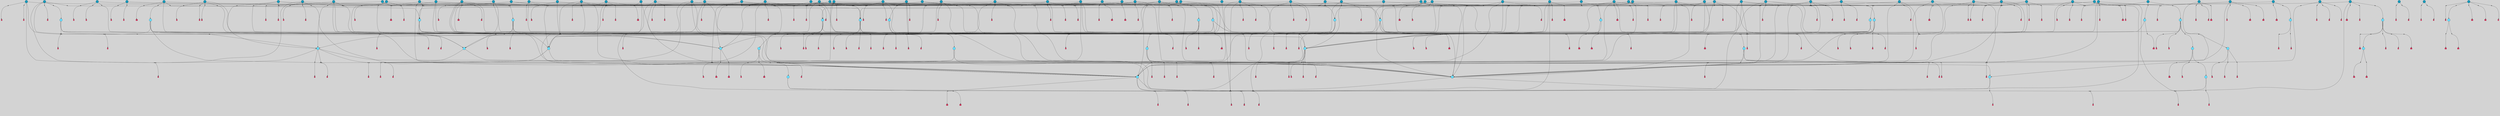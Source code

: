 // File exported with GEGELATI v1.3.1
// On the 2024-04-08 17:22:19
// With the File::TPGGraphDotExporter
digraph{
	graph[pad = "0.212, 0.055" bgcolor = lightgray]
	node[shape=circle style = filled label = ""]
		T3 [fillcolor="#66ddff"]
		T7 [fillcolor="#66ddff"]
		T9 [fillcolor="#66ddff"]
		T11 [fillcolor="#66ddff"]
		T24 [fillcolor="#1199bb"]
		T27 [fillcolor="#66ddff"]
		T54 [fillcolor="#66ddff"]
		T95 [fillcolor="#66ddff"]
		T96 [fillcolor="#66ddff"]
		T111 [fillcolor="#66ddff"]
		T129 [fillcolor="#66ddff"]
		T160 [fillcolor="#1199bb"]
		T212 [fillcolor="#66ddff"]
		T214 [fillcolor="#66ddff"]
		T239 [fillcolor="#66ddff"]
		T242 [fillcolor="#66ddff"]
		T277 [fillcolor="#66ddff"]
		T280 [fillcolor="#1199bb"]
		T282 [fillcolor="#66ddff"]
		T286 [fillcolor="#1199bb"]
		T305 [fillcolor="#66ddff"]
		T326 [fillcolor="#66ddff"]
		T327 [fillcolor="#66ddff"]
		T328 [fillcolor="#1199bb"]
		T329 [fillcolor="#66ddff"]
		T330 [fillcolor="#66ddff"]
		T331 [fillcolor="#66ddff"]
		T332 [fillcolor="#66ddff"]
		T333 [fillcolor="#1199bb"]
		T334 [fillcolor="#66ddff"]
		T335 [fillcolor="#66ddff"]
		T336 [fillcolor="#66ddff"]
		T337 [fillcolor="#66ddff"]
		T338 [fillcolor="#66ddff"]
		T345 [fillcolor="#1199bb"]
		T414 [fillcolor="#1199bb"]
		T416 [fillcolor="#66ddff"]
		T419 [fillcolor="#1199bb"]
		T424 [fillcolor="#1199bb"]
		T428 [fillcolor="#1199bb"]
		T430 [fillcolor="#1199bb"]
		T431 [fillcolor="#1199bb"]
		T432 [fillcolor="#1199bb"]
		T433 [fillcolor="#1199bb"]
		T434 [fillcolor="#1199bb"]
		T435 [fillcolor="#1199bb"]
		T65 [fillcolor="#1199bb"]
		T437 [fillcolor="#1199bb"]
		T438 [fillcolor="#1199bb"]
		T439 [fillcolor="#1199bb"]
		T441 [fillcolor="#1199bb"]
		T442 [fillcolor="#1199bb"]
		T445 [fillcolor="#1199bb"]
		T446 [fillcolor="#1199bb"]
		T447 [fillcolor="#1199bb"]
		T448 [fillcolor="#1199bb"]
		T449 [fillcolor="#1199bb"]
		T450 [fillcolor="#1199bb"]
		T451 [fillcolor="#1199bb"]
		T452 [fillcolor="#1199bb"]
		T453 [fillcolor="#1199bb"]
		T458 [fillcolor="#1199bb"]
		T459 [fillcolor="#1199bb"]
		T460 [fillcolor="#1199bb"]
		T464 [fillcolor="#66ddff"]
		T465 [fillcolor="#1199bb"]
		T466 [fillcolor="#1199bb"]
		T467 [fillcolor="#1199bb"]
		T469 [fillcolor="#1199bb"]
		T470 [fillcolor="#1199bb"]
		T471 [fillcolor="#1199bb"]
		T472 [fillcolor="#1199bb"]
		T478 [fillcolor="#1199bb"]
		T481 [fillcolor="#1199bb"]
		T482 [fillcolor="#66ddff"]
		T488 [fillcolor="#1199bb"]
		T489 [fillcolor="#1199bb"]
		T497 [fillcolor="#1199bb"]
		T500 [fillcolor="#66ddff"]
		T501 [fillcolor="#1199bb"]
		T503 [fillcolor="#1199bb"]
		T505 [fillcolor="#1199bb"]
		T506 [fillcolor="#1199bb"]
		T508 [fillcolor="#1199bb"]
		T509 [fillcolor="#1199bb"]
		T510 [fillcolor="#1199bb"]
		T511 [fillcolor="#1199bb"]
		T513 [fillcolor="#1199bb"]
		T514 [fillcolor="#1199bb"]
		T515 [fillcolor="#66ddff"]
		T517 [fillcolor="#1199bb"]
		T518 [fillcolor="#66ddff"]
		T520 [fillcolor="#1199bb"]
		T521 [fillcolor="#66ddff"]
		T522 [fillcolor="#66ddff"]
		T523 [fillcolor="#1199bb"]
		T524 [fillcolor="#1199bb"]
		T526 [fillcolor="#1199bb"]
		T527 [fillcolor="#1199bb"]
		T529 [fillcolor="#1199bb"]
		T530 [fillcolor="#1199bb"]
		T531 [fillcolor="#1199bb"]
		T532 [fillcolor="#1199bb"]
		T535 [fillcolor="#1199bb"]
		T537 [fillcolor="#1199bb"]
		T540 [fillcolor="#1199bb"]
		T541 [fillcolor="#1199bb"]
		T542 [fillcolor="#1199bb"]
		T543 [fillcolor="#1199bb"]
		T544 [fillcolor="#1199bb"]
		T545 [fillcolor="#1199bb"]
		T546 [fillcolor="#1199bb"]
		T547 [fillcolor="#1199bb"]
		T548 [fillcolor="#1199bb"]
		T549 [fillcolor="#1199bb"]
		T550 [fillcolor="#1199bb"]
		T551 [fillcolor="#1199bb"]
		T552 [fillcolor="#1199bb"]
		P4831 [fillcolor="#cccccc" shape=point] //6|
		I4831 [shape=box style=invis label="6|1&2|6#1|7&#92;n10|7&2|0#1|5&#92;n9|4&0|1#2|2&#92;n8|6&0|0#1|0&#92;n"]
		P4831 -> I4831[style=invis]
		A3704 [fillcolor="#ff3366" shape=box margin=0.03 width=0 height=0 label="3"]
		T3 -> P4831 -> A3704
		P4832 [fillcolor="#cccccc" shape=point] //3|
		I4832 [shape=box style=invis label="7|6&2|4#0|2&#92;n10|3&2|7#1|4&#92;n11|6&0|4#0|1&#92;n7|1&0|0#2|6&#92;n7|6&0|3#2|6&#92;n4|0&2|6#0|1&#92;n4|4&2|5#0|2&#92;n4|6&0|4#2|7&#92;n10|0&2|3#1|5&#92;n2|6&0|5#0|2&#92;n1|0&2|3#0|7&#92;n1|6&2|0#0|5&#92;n6|2&0|1#0|7&#92;n9|2&0|3#2|7&#92;n5|3&0|6#0|6&#92;n1|7&2|5#2|3&#92;n8|1&2|7#0|6&#92;n1|0&2|5#2|1&#92;n7|1&2|2#2|5&#92;n7|4&2|6#0|3&#92;n"]
		P4832 -> I4832[style=invis]
		A3705 [fillcolor="#ff3366" shape=box margin=0.03 width=0 height=0 label="4"]
		T3 -> P4832 -> A3705
		P4833 [fillcolor="#cccccc" shape=point] //-3|
		I4833 [shape=box style=invis label="1|6&2|7#0|7&#92;n10|2&0|7#1|3&#92;n9|6&2|7#2|2&#92;n5|3&0|7#0|7&#92;n1|6&2|3#0|0&#92;n2|3&2|3#2|2&#92;n5|1&2|6#0|6&#92;n"]
		P4833 -> I4833[style=invis]
		A3706 [fillcolor="#ff3366" shape=box margin=0.03 width=0 height=0 label="7"]
		T7 -> P4833 -> A3706
		P4834 [fillcolor="#cccccc" shape=point] //5|
		I4834 [shape=box style=invis label="0|5&2|3#0|1&#92;n0|6&2|1#2|4&#92;n6|2&2|6#0|7&#92;n7|4&0|3#0|1&#92;n5|4&0|7#1|6&#92;n9|1&0|5#2|2&#92;n6|3&2|3#1|7&#92;n11|7&2|4#1|6&#92;n2|5&0|1#0|0&#92;n4|7&0|0#0|2&#92;n6|2&0|6#0|0&#92;n2|1&2|6#2|4&#92;n10|0&2|0#1|0&#92;n6|6&2|4#0|6&#92;n"]
		P4834 -> I4834[style=invis]
		A3707 [fillcolor="#ff3366" shape=box margin=0.03 width=0 height=0 label="8"]
		T7 -> P4834 -> A3707
		P4835 [fillcolor="#cccccc" shape=point] //-6|
		I4835 [shape=box style=invis label="11|1&0|7#2|0&#92;n10|4&0|1#1|0&#92;n4|3&2|4#2|1&#92;n0|5&2|0#0|0&#92;n6|1&0|0#0|3&#92;n8|2&2|0#0|4&#92;n11|4&2|0#1|6&#92;n7|0&2|6#2|3&#92;n5|3&2|6#2|0&#92;n2|0&2|0#0|4&#92;n"]
		P4835 -> I4835[style=invis]
		A3708 [fillcolor="#ff3366" shape=box margin=0.03 width=0 height=0 label="9"]
		T9 -> P4835 -> A3708
		P4836 [fillcolor="#cccccc" shape=point] //2|
		I4836 [shape=box style=invis label="6|3&2|7#1|4&#92;n8|6&0|0#2|5&#92;n2|1&0|2#0|3&#92;n8|7&0|6#0|4&#92;n2|1&2|0#0|1&#92;n0|0&2|2#2|3&#92;n6|6&0|7#2|1&#92;n6|1&0|7#2|6&#92;n5|4&2|7#0|4&#92;n0|3&0|4#2|0&#92;n11|0&2|0#2|5&#92;n4|5&2|5#2|4&#92;n5|7&0|6#0|4&#92;n9|7&2|5#0|3&#92;n5|4&2|1#0|3&#92;n5|3&0|1#1|7&#92;n0|4&0|3#2|5&#92;n"]
		P4836 -> I4836[style=invis]
		A3709 [fillcolor="#ff3366" shape=box margin=0.03 width=0 height=0 label="10"]
		T9 -> P4836 -> A3709
		P4837 [fillcolor="#cccccc" shape=point] //6|
		I4837 [shape=box style=invis label="3|0&2|7#2|2&#92;n3|2&0|4#2|5&#92;n5|1&0|2#1|0&#92;n8|7&0|1#2|0&#92;n8|5&0|3#0|6&#92;n0|2&0|2#2|3&#92;n1|5&2|5#0|5&#92;n5|6&0|6#0|7&#92;n6|7&0|0#2|6&#92;n1|2&2|3#0|0&#92;n7|7&2|3#0|4&#92;n0|7&2|7#0|6&#92;n1|0&2|2#2|7&#92;n4|4&0|1#0|0&#92;n"]
		P4837 -> I4837[style=invis]
		A3710 [fillcolor="#ff3366" shape=box margin=0.03 width=0 height=0 label="11"]
		T11 -> P4837 -> A3710
		P4838 [fillcolor="#cccccc" shape=point] //-4|
		I4838 [shape=box style=invis label="4|1&0|4#2|6&#92;n1|2&2|2#2|0&#92;n1|2&2|0#0|6&#92;n8|4&2|3#2|5&#92;n5|5&2|1#1|0&#92;n"]
		P4838 -> I4838[style=invis]
		A3711 [fillcolor="#ff3366" shape=box margin=0.03 width=0 height=0 label="12"]
		T11 -> P4838 -> A3711
		P4839 [fillcolor="#cccccc" shape=point] //1|
		I4839 [shape=box style=invis label="5|1&0|6#2|7&#92;n2|4&0|4#2|2&#92;n0|6&0|5#0|4&#92;n10|6&2|5#1|6&#92;n9|3&0|1#1|7&#92;n10|3&2|2#1|0&#92;n5|0&0|0#2|1&#92;n11|3&2|3#1|5&#92;n10|3&0|1#1|0&#92;n2|4&0|1#0|1&#92;n0|2&0|3#2|4&#92;n9|2&2|1#2|5&#92;n11|7&2|6#2|6&#92;n"]
		P4839 -> I4839[style=invis]
		T24 -> P4839 -> T7
		P4840 [fillcolor="#cccccc" shape=point] //5|
		I4840 [shape=box style=invis label="3|0&2|0#0|1&#92;n3|0&0|7#0|1&#92;n5|3&0|2#2|6&#92;n4|4&2|4#2|6&#92;n11|2&0|7#1|6&#92;n2|7&2|2#2|5&#92;n9|3&2|6#2|7&#92;n7|7&0|0#0|4&#92;n6|1&2|4#2|3&#92;n5|4&2|0#1|6&#92;n1|3&0|7#0|4&#92;n"]
		P4840 -> I4840[style=invis]
		A3712 [fillcolor="#ff3366" shape=box margin=0.03 width=0 height=0 label="7"]
		T24 -> P4840 -> A3712
		P4841 [fillcolor="#cccccc" shape=point] //-2|
		I4841 [shape=box style=invis label="4|1&0|4#0|3&#92;n4|2&0|5#2|0&#92;n5|5&2|6#0|5&#92;n1|4&0|1#0|2&#92;n6|3&2|7#1|5&#92;n0|4&2|0#0|3&#92;n8|5&2|5#1|2&#92;n10|7&2|7#1|1&#92;n3|4&0|0#2|1&#92;n3|6&2|5#2|5&#92;n8|3&0|1#0|7&#92;n10|0&2|7#1|3&#92;n4|1&2|4#0|1&#92;n9|3&2|0#0|4&#92;n3|6&2|0#0|4&#92;n1|2&0|6#2|1&#92;n4|0&2|1#2|2&#92;n"]
		P4841 -> I4841[style=invis]
		A3713 [fillcolor="#ff3366" shape=box margin=0.03 width=0 height=0 label="14"]
		T24 -> P4841 -> A3713
		P4842 [fillcolor="#cccccc" shape=point] //2|
		I4842 [shape=box style=invis label="9|1&2|3#0|1&#92;n5|2&2|0#2|4&#92;n3|6&2|5#2|7&#92;n7|0&2|5#0|4&#92;n1|2&0|3#0|5&#92;n7|3&2|7#0|0&#92;n"]
		P4842 -> I4842[style=invis]
		A3714 [fillcolor="#ff3366" shape=box margin=0.03 width=0 height=0 label="2"]
		T27 -> P4842 -> A3714
		P4843 [fillcolor="#cccccc" shape=point] //-6|
		I4843 [shape=box style=invis label="7|5&0|4#0|4&#92;n11|0&2|5#2|1&#92;n"]
		P4843 -> I4843[style=invis]
		A3715 [fillcolor="#ff3366" shape=box margin=0.03 width=0 height=0 label="3"]
		T27 -> P4843 -> A3715
		T27 -> P4832
		P4844 [fillcolor="#cccccc" shape=point] //0|
		I4844 [shape=box style=invis label="2|5&0|1#0|6&#92;n6|1&2|2#2|7&#92;n8|0&0|3#1|4&#92;n4|3&2|5#2|4&#92;n8|1&2|4#0|0&#92;n6|6&0|1#2|6&#92;n11|7&2|4#2|5&#92;n6|2&2|4#0|2&#92;n8|5&2|4#2|4&#92;n2|1&2|1#2|2&#92;n2|7&2|5#2|6&#92;n9|7&0|5#0|4&#92;n1|2&0|5#2|6&#92;n4|2&2|3#2|7&#92;n3|3&2|1#0|2&#92;n"]
		P4844 -> I4844[style=invis]
		A3716 [fillcolor="#ff3366" shape=box margin=0.03 width=0 height=0 label="5"]
		T27 -> P4844 -> A3716
		P4845 [fillcolor="#cccccc" shape=point] //0|
		I4845 [shape=box style=invis label="4|0&0|3#2|7&#92;n10|2&0|3#1|7&#92;n3|5&0|2#0|3&#92;n4|5&0|0#2|1&#92;n10|7&2|0#1|2&#92;n5|3&2|3#1|6&#92;n9|5&2|0#0|4&#92;n5|4&2|7#0|2&#92;n10|3&2|7#1|4&#92;n7|2&0|1#2|6&#92;n8|6&0|5#0|5&#92;n8|7&2|3#0|5&#92;n2|6&2|4#0|0&#92;n"]
		P4845 -> I4845[style=invis]
		A3717 [fillcolor="#ff3366" shape=box margin=0.03 width=0 height=0 label="5"]
		T27 -> P4845 -> A3717
		P4846 [fillcolor="#cccccc" shape=point] //8|
		I4846 [shape=box style=invis label="9|0&0|1#2|0&#92;n10|1&2|5#1|4&#92;n8|2&2|6#0|4&#92;n2|4&2|5#2|3&#92;n4|2&2|2#0|2&#92;n7|5&0|2#0|0&#92;n8|2&2|1#1|3&#92;n8|7&0|7#2|1&#92;n1|1&0|0#0|7&#92;n5|6&2|5#1|0&#92;n6|6&2|5#0|0&#92;n11|4&0|3#2|6&#92;n4|2&2|4#0|7&#92;n5|6&0|1#2|0&#92;n11|3&0|2#0|7&#92;n"]
		P4846 -> I4846[style=invis]
		A3718 [fillcolor="#ff3366" shape=box margin=0.03 width=0 height=0 label="6"]
		T54 -> P4846 -> A3718
		T54 -> P4840
		P4847 [fillcolor="#cccccc" shape=point] //-10|
		I4847 [shape=box style=invis label="3|6&0|0#0|4&#92;n4|1&2|4#0|1&#92;n5|1&0|1#0|4&#92;n5|5&2|6#0|5&#92;n6|5&0|6#0|3&#92;n11|1&2|0#0|1&#92;n0|7&2|0#0|3&#92;n1|2&0|6#0|1&#92;n8|0&0|4#2|0&#92;n0|4&0|7#2|7&#92;n7|0&2|7#1|3&#92;n3|1&0|5#2|5&#92;n5|1&0|4#0|3&#92;n2|2&0|2#0|0&#92;n8|3&0|1#0|7&#92;n3|0&0|3#0|5&#92;n7|2&0|5#2|0&#92;n6|3&2|7#1|5&#92;n4|7&2|7#2|1&#92;n"]
		P4847 -> I4847[style=invis]
		A3719 [fillcolor="#ff3366" shape=box margin=0.03 width=0 height=0 label="14"]
		T54 -> P4847 -> A3719
		T54 -> P4834
		P4848 [fillcolor="#cccccc" shape=point] //4|
		I4848 [shape=box style=invis label="4|3&0|6#0|3&#92;n5|7&2|3#2|2&#92;n5|6&0|7#1|2&#92;n1|4&2|6#0|3&#92;n8|4&2|1#2|5&#92;n9|5&2|4#1|4&#92;n2|4&0|5#0|7&#92;n10|0&0|6#1|3&#92;n3|0&0|6#0|2&#92;n2|7&2|7#2|6&#92;n5|2&0|5#1|5&#92;n10|4&2|5#1|7&#92;n4|0&0|4#2|4&#92;n11|1&0|4#2|6&#92;n10|6&2|0#1|4&#92;n9|7&0|3#1|4&#92;n4|5&2|7#0|6&#92;n11|5&2|6#2|3&#92;n0|3&0|5#0|1&#92;n"]
		P4848 -> I4848[style=invis]
		A3720 [fillcolor="#ff3366" shape=box margin=0.03 width=0 height=0 label="13"]
		T95 -> P4848 -> A3720
		P4849 [fillcolor="#cccccc" shape=point] //8|
		I4849 [shape=box style=invis label="9|7&0|5#2|5&#92;n3|3&2|3#0|2&#92;n9|5&2|2#1|0&#92;n2|3&0|6#0|3&#92;n4|4&2|5#2|7&#92;n11|3&2|0#1|5&#92;n6|6&2|1#2|2&#92;n4|6&0|1#2|2&#92;n2|5&2|7#2|2&#92;n7|7&2|2#2|3&#92;n6|5&0|3#2|6&#92;n6|7&0|6#0|2&#92;n"]
		P4849 -> I4849[style=invis]
		A3721 [fillcolor="#ff3366" shape=box margin=0.03 width=0 height=0 label="14"]
		T95 -> P4849 -> A3721
		P4850 [fillcolor="#cccccc" shape=point] //2|
		I4850 [shape=box style=invis label="4|1&0|4#2|6&#92;n5|5&2|1#1|0&#92;n1|0&2|0#0|6&#92;n8|4&2|3#2|5&#92;n"]
		P4850 -> I4850[style=invis]
		T95 -> P4850 -> T11
		P4851 [fillcolor="#cccccc" shape=point] //-9|
		I4851 [shape=box style=invis label="2|0&2|0#2|1&#92;n4|4&2|4#2|6&#92;n9|1&0|3#1|7&#92;n5|3&0|2#2|6&#92;n2|7&2|2#2|5&#92;n5|4&2|0#1|6&#92;n3|0&0|7#0|1&#92;n1|3&0|7#0|4&#92;n11|6&2|2#0|7&#92;n7|7&0|0#0|4&#92;n11|0&0|7#1|6&#92;n9|3&2|6#2|7&#92;n"]
		P4851 -> I4851[style=invis]
		A3722 [fillcolor="#ff3366" shape=box margin=0.03 width=0 height=0 label="7"]
		T95 -> P4851 -> A3722
		P4852 [fillcolor="#cccccc" shape=point] //-8|
		I4852 [shape=box style=invis label="7|5&0|4#2|4&#92;n"]
		P4852 -> I4852[style=invis]
		A3723 [fillcolor="#ff3366" shape=box margin=0.03 width=0 height=0 label="3"]
		T95 -> P4852 -> A3723
		P4853 [fillcolor="#cccccc" shape=point] //6|
		I4853 [shape=box style=invis label="0|5&2|3#0|1&#92;n0|6&2|1#2|4&#92;n9|1&0|5#2|2&#92;n7|4&0|3#0|1&#92;n5|4&0|7#1|6&#92;n2|5&0|1#0|0&#92;n6|3&2|3#1|7&#92;n11|7&2|4#1|6&#92;n6|2&2|6#0|1&#92;n4|7&0|0#0|2&#92;n6|2&0|6#0|0&#92;n9|1&2|6#2|4&#92;n10|0&2|0#1|0&#92;n6|6&2|4#0|6&#92;n"]
		P4853 -> I4853[style=invis]
		A3724 [fillcolor="#ff3366" shape=box margin=0.03 width=0 height=0 label="8"]
		T96 -> P4853 -> A3724
		P4854 [fillcolor="#cccccc" shape=point] //5|
		I4854 [shape=box style=invis label="10|4&0|1#1|0&#92;n4|3&2|4#2|1&#92;n2|0&2|0#0|4&#92;n6|1&0|0#0|3&#92;n8|2&2|0#0|4&#92;n0|0&0|0#0|0&#92;n11|4&2|0#1|6&#92;n7|0&2|6#2|3&#92;n5|3&2|6#2|0&#92;n0|0&2|0#0|0&#92;n"]
		P4854 -> I4854[style=invis]
		A3725 [fillcolor="#ff3366" shape=box margin=0.03 width=0 height=0 label="9"]
		T96 -> P4854 -> A3725
		T96 -> P4831
		P4855 [fillcolor="#cccccc" shape=point] //1|
		I4855 [shape=box style=invis label="5|4&0|7#1|6&#92;n0|6&2|1#2|4&#92;n7|4&0|3#0|1&#92;n0|5&2|3#0|1&#92;n9|1&0|5#2|2&#92;n6|3&2|3#1|7&#92;n11|7&2|4#1|6&#92;n2|5&0|1#0|0&#92;n7|5&2|3#1|1&#92;n4|7&0|0#0|2&#92;n6|2&0|6#0|0&#92;n2|1&2|6#2|4&#92;n10|0&2|7#1|0&#92;n6|6&2|4#0|6&#92;n"]
		P4855 -> I4855[style=invis]
		A3726 [fillcolor="#ff3366" shape=box margin=0.03 width=0 height=0 label="8"]
		T96 -> P4855 -> A3726
		P4856 [fillcolor="#cccccc" shape=point] //-3|
		I4856 [shape=box style=invis label="8|1&2|3#0|5&#92;n0|6&0|5#0|5&#92;n3|7&2|1#0|6&#92;n3|5&0|1#0|0&#92;n9|5&2|0#0|4&#92;n3|5&0|2#0|3&#92;n10|6&2|4#1|0&#92;n9|4&2|7#2|6&#92;n1|7&2|5#2|2&#92;n"]
		P4856 -> I4856[style=invis]
		A3727 [fillcolor="#ff3366" shape=box margin=0.03 width=0 height=0 label="5"]
		T96 -> P4856 -> A3727
		P4857 [fillcolor="#cccccc" shape=point] //-5|
		I4857 [shape=box style=invis label="0|0&2|3#0|2&#92;n10|5&0|6#1|3&#92;n7|3&0|6#2|3&#92;n3|4&0|6#0|6&#92;n10|5&0|2#1|1&#92;n5|0&0|1#0|3&#92;n6|6&2|5#1|5&#92;n7|4&0|2#1|7&#92;n5|7&0|1#2|5&#92;n1|5&0|0#0|3&#92;n7|5&2|1#2|6&#92;n9|0&0|2#0|0&#92;n4|0&2|4#0|0&#92;n4|6&0|0#2|3&#92;n3|1&0|6#2|5&#92;n7|7&2|1#2|3&#92;n9|4&2|2#0|6&#92;n"]
		P4857 -> I4857[style=invis]
		T111 -> P4857 -> T9
		P4858 [fillcolor="#cccccc" shape=point] //7|
		I4858 [shape=box style=invis label="7|4&2|1#2|0&#92;n4|1&2|4#2|3&#92;n5|0&2|0#2|2&#92;n6|1&2|4#2|6&#92;n"]
		P4858 -> I4858[style=invis]
		A3728 [fillcolor="#ff3366" shape=box margin=0.03 width=0 height=0 label="9"]
		T111 -> P4858 -> A3728
		P4859 [fillcolor="#cccccc" shape=point] //2|
		I4859 [shape=box style=invis label="3|0&2|0#0|1&#92;n11|2&0|7#1|6&#92;n8|7&2|4#0|5&#92;n5|3&0|2#2|6&#92;n4|4&2|4#2|6&#92;n3|0&0|7#0|1&#92;n2|7&2|2#2|5&#92;n9|3&2|6#2|7&#92;n7|7&0|0#0|4&#92;n6|1&2|4#1|3&#92;n5|4&2|0#1|6&#92;n1|3&0|7#0|4&#92;n"]
		P4859 -> I4859[style=invis]
		A3729 [fillcolor="#ff3366" shape=box margin=0.03 width=0 height=0 label="7"]
		T111 -> P4859 -> A3729
		T111 -> P4835
		T129 -> P4846
		T129 -> P4840
		P4860 [fillcolor="#cccccc" shape=point] //10|
		I4860 [shape=box style=invis label="4|5&2|7#2|1&#92;n1|7&2|3#0|6&#92;n3|5&2|2#0|3&#92;n10|3&0|7#1|4&#92;n7|1&0|4#2|6&#92;n10|2&0|3#1|7&#92;n9|5&2|0#0|4&#92;n4|0&0|3#2|7&#92;n11|4&2|6#1|2&#92;n5|4&2|7#0|2&#92;n2|6&2|4#0|0&#92;n6|5&0|7#2|1&#92;n5|3&2|3#1|6&#92;n10|7&2|0#1|2&#92;n"]
		P4860 -> I4860[style=invis]
		A3730 [fillcolor="#ff3366" shape=box margin=0.03 width=0 height=0 label="5"]
		T129 -> P4860 -> A3730
		P4861 [fillcolor="#cccccc" shape=point] //5|
		I4861 [shape=box style=invis label="9|4&2|3#1|3&#92;n0|4&2|4#0|5&#92;n6|1&2|6#2|5&#92;n4|0&0|5#2|0&#92;n"]
		P4861 -> I4861[style=invis]
		A3731 [fillcolor="#ff3366" shape=box margin=0.03 width=0 height=0 label="7"]
		T129 -> P4861 -> A3731
		P4862 [fillcolor="#cccccc" shape=point] //6|
		I4862 [shape=box style=invis label="9|4&2|7#0|6&#92;n8|4&0|1#1|0&#92;n1|3&0|0#2|1&#92;n2|4&0|6#2|2&#92;n5|1&2|5#0|7&#92;n3|0&0|3#2|6&#92;n2|2&2|6#0|2&#92;n8|4&0|4#2|2&#92;n5|1&2|4#0|3&#92;n9|4&0|6#0|6&#92;n5|0&2|2#1|5&#92;n11|7&0|0#1|1&#92;n0|4&0|3#0|3&#92;n7|7&2|4#2|5&#92;n1|5&0|1#2|1&#92;n"]
		P4862 -> I4862[style=invis]
		A3732 [fillcolor="#ff3366" shape=box margin=0.03 width=0 height=0 label="1"]
		T129 -> P4862 -> A3732
		T160 -> P4848
		T160 -> P4851
		P4863 [fillcolor="#cccccc" shape=point] //5|
		I4863 [shape=box style=invis label="6|0&2|7#2|7&#92;n3|6&2|6#2|6&#92;n6|3&0|5#1|2&#92;n"]
		P4863 -> I4863[style=invis]
		A3733 [fillcolor="#ff3366" shape=box margin=0.03 width=0 height=0 label="3"]
		T160 -> P4863 -> A3733
		P4864 [fillcolor="#cccccc" shape=point] //-2|
		I4864 [shape=box style=invis label="11|7&2|0#1|7&#92;n4|3&0|1#2|5&#92;n0|4&2|4#2|7&#92;n1|6&0|0#0|4&#92;n4|0&0|0#0|5&#92;n0|6&2|3#2|0&#92;n9|6&2|5#1|3&#92;n0|7&2|1#2|5&#92;n4|4&0|5#0|1&#92;n10|4&0|0#1|0&#92;n"]
		P4864 -> I4864[style=invis]
		A3734 [fillcolor="#ff3366" shape=box margin=0.03 width=0 height=0 label="12"]
		T160 -> P4864 -> A3734
		T160 -> P4840
		P4865 [fillcolor="#cccccc" shape=point] //6|
		I4865 [shape=box style=invis label="9|4&2|7#0|6&#92;n8|4&0|1#1|0&#92;n1|3&0|0#2|1&#92;n2|4&0|6#2|2&#92;n5|1&2|5#0|7&#92;n3|0&0|3#2|6&#92;n2|2&2|6#0|2&#92;n8|4&0|4#2|2&#92;n5|1&2|4#0|3&#92;n9|4&0|6#0|6&#92;n5|0&2|2#1|5&#92;n11|7&0|0#1|1&#92;n0|4&0|3#0|3&#92;n7|7&2|4#2|5&#92;n1|5&0|1#2|1&#92;n"]
		P4865 -> I4865[style=invis]
		A3735 [fillcolor="#ff3366" shape=box margin=0.03 width=0 height=0 label="1"]
		T212 -> P4865 -> A3735
		P4866 [fillcolor="#cccccc" shape=point] //10|
		I4866 [shape=box style=invis label="4|5&2|7#2|1&#92;n1|7&2|3#0|6&#92;n3|5&2|2#0|3&#92;n10|3&0|7#1|4&#92;n7|1&0|4#2|6&#92;n10|2&0|3#1|7&#92;n9|5&2|0#0|4&#92;n4|0&0|3#2|7&#92;n11|4&2|6#1|2&#92;n5|4&2|7#0|2&#92;n2|6&2|4#0|0&#92;n6|5&0|7#2|1&#92;n5|3&2|3#1|6&#92;n10|7&2|0#1|2&#92;n"]
		P4866 -> I4866[style=invis]
		A3736 [fillcolor="#ff3366" shape=box margin=0.03 width=0 height=0 label="5"]
		T212 -> P4866 -> A3736
		P4867 [fillcolor="#cccccc" shape=point] //8|
		I4867 [shape=box style=invis label="9|0&0|1#2|0&#92;n10|1&2|5#1|4&#92;n8|2&2|6#0|4&#92;n2|4&2|5#2|3&#92;n4|2&2|2#0|2&#92;n7|5&0|2#0|0&#92;n8|2&2|1#1|3&#92;n8|7&0|7#2|1&#92;n1|1&0|0#0|7&#92;n5|6&2|5#1|0&#92;n6|6&2|5#0|0&#92;n11|4&0|3#2|6&#92;n4|2&2|4#0|7&#92;n5|6&0|1#2|0&#92;n11|3&0|2#0|7&#92;n"]
		P4867 -> I4867[style=invis]
		A3737 [fillcolor="#ff3366" shape=box margin=0.03 width=0 height=0 label="6"]
		T212 -> P4867 -> A3737
		P4868 [fillcolor="#cccccc" shape=point] //5|
		I4868 [shape=box style=invis label="3|0&2|0#0|1&#92;n3|0&0|7#0|1&#92;n5|3&0|2#2|6&#92;n4|4&2|4#2|6&#92;n11|2&0|7#1|6&#92;n2|7&2|2#2|5&#92;n9|3&2|6#2|7&#92;n7|7&0|0#0|4&#92;n6|1&2|4#2|3&#92;n5|4&2|0#1|6&#92;n1|3&0|7#0|4&#92;n"]
		P4868 -> I4868[style=invis]
		A3738 [fillcolor="#ff3366" shape=box margin=0.03 width=0 height=0 label="7"]
		T212 -> P4868 -> A3738
		P4869 [fillcolor="#cccccc" shape=point] //5|
		I4869 [shape=box style=invis label="9|4&2|3#1|3&#92;n0|4&2|4#0|5&#92;n6|1&2|6#2|5&#92;n4|0&0|5#2|0&#92;n"]
		P4869 -> I4869[style=invis]
		A3739 [fillcolor="#ff3366" shape=box margin=0.03 width=0 height=0 label="7"]
		T212 -> P4869 -> A3739
		P4870 [fillcolor="#cccccc" shape=point] //6|
		I4870 [shape=box style=invis label="9|4&2|7#0|6&#92;n8|4&0|1#1|0&#92;n1|3&0|0#2|1&#92;n2|4&0|6#2|2&#92;n5|1&2|5#0|7&#92;n3|0&0|3#2|6&#92;n2|2&2|6#0|2&#92;n8|4&0|4#2|2&#92;n5|1&2|4#0|3&#92;n9|4&0|6#0|6&#92;n5|0&2|2#1|5&#92;n11|7&0|0#1|1&#92;n0|4&0|3#0|3&#92;n7|7&2|4#2|5&#92;n1|5&0|1#2|1&#92;n"]
		P4870 -> I4870[style=invis]
		A3740 [fillcolor="#ff3366" shape=box margin=0.03 width=0 height=0 label="1"]
		T214 -> P4870 -> A3740
		P4871 [fillcolor="#cccccc" shape=point] //10|
		I4871 [shape=box style=invis label="4|5&2|7#2|1&#92;n1|7&2|3#0|6&#92;n3|5&2|2#0|3&#92;n10|3&0|7#1|4&#92;n7|1&0|4#2|6&#92;n10|2&0|3#1|7&#92;n9|5&2|0#0|4&#92;n4|0&0|3#2|7&#92;n11|4&2|6#1|2&#92;n5|4&2|7#0|2&#92;n2|6&2|4#0|0&#92;n6|5&0|7#2|1&#92;n5|3&2|3#1|6&#92;n10|7&2|0#1|2&#92;n"]
		P4871 -> I4871[style=invis]
		A3741 [fillcolor="#ff3366" shape=box margin=0.03 width=0 height=0 label="5"]
		T214 -> P4871 -> A3741
		P4872 [fillcolor="#cccccc" shape=point] //5|
		I4872 [shape=box style=invis label="3|0&2|0#0|1&#92;n3|0&0|7#0|1&#92;n5|3&0|2#2|6&#92;n4|4&2|4#2|6&#92;n11|2&0|7#1|6&#92;n2|7&2|2#2|5&#92;n9|3&2|6#2|7&#92;n7|7&0|0#0|4&#92;n6|1&2|4#2|3&#92;n5|4&2|0#1|6&#92;n1|3&0|7#0|4&#92;n"]
		P4872 -> I4872[style=invis]
		A3742 [fillcolor="#ff3366" shape=box margin=0.03 width=0 height=0 label="7"]
		T214 -> P4872 -> A3742
		P4873 [fillcolor="#cccccc" shape=point] //8|
		I4873 [shape=box style=invis label="9|0&0|1#2|0&#92;n10|1&2|5#1|4&#92;n8|2&2|6#0|4&#92;n2|4&2|5#2|3&#92;n4|2&2|2#0|2&#92;n7|5&0|2#0|0&#92;n8|2&2|1#1|3&#92;n8|7&0|7#2|1&#92;n1|1&0|0#0|7&#92;n5|6&2|5#1|0&#92;n6|6&2|5#0|0&#92;n11|4&0|3#2|6&#92;n4|2&2|4#0|7&#92;n5|6&0|1#2|0&#92;n11|3&0|2#0|7&#92;n"]
		P4873 -> I4873[style=invis]
		A3743 [fillcolor="#ff3366" shape=box margin=0.03 width=0 height=0 label="6"]
		T214 -> P4873 -> A3743
		P4874 [fillcolor="#cccccc" shape=point] //5|
		I4874 [shape=box style=invis label="9|4&2|3#1|3&#92;n0|4&2|4#0|5&#92;n6|1&2|6#2|5&#92;n4|0&0|5#2|0&#92;n"]
		P4874 -> I4874[style=invis]
		A3744 [fillcolor="#ff3366" shape=box margin=0.03 width=0 height=0 label="7"]
		T214 -> P4874 -> A3744
		P4875 [fillcolor="#cccccc" shape=point] //-4|
		I4875 [shape=box style=invis label="3|0&2|0#2|1&#92;n11|0&0|7#1|6&#92;n11|6&2|2#0|7&#92;n4|4&2|4#2|6&#92;n2|7&2|2#0|5&#92;n1|3&0|4#0|4&#92;n5|3&0|2#2|6&#92;n7|7&0|0#0|4&#92;n6|1&2|4#2|3&#92;n10|0&0|7#1|4&#92;n3|0&0|7#0|1&#92;n9|3&2|6#2|7&#92;n"]
		P4875 -> I4875[style=invis]
		A3745 [fillcolor="#ff3366" shape=box margin=0.03 width=0 height=0 label="7"]
		T239 -> P4875 -> A3745
		P4876 [fillcolor="#cccccc" shape=point] //-2|
		I4876 [shape=box style=invis label="9|5&0|3#2|4&#92;n9|0&2|0#0|1&#92;n0|2&2|2#2|0&#92;n6|7&0|6#1|2&#92;n3|6&0|3#0|5&#92;n10|7&0|6#1|1&#92;n8|5&2|4#2|2&#92;n11|7&2|7#0|5&#92;n2|7&2|5#0|3&#92;n7|0&2|4#1|6&#92;n6|5&0|0#0|6&#92;n1|5&0|4#0|0&#92;n4|6&2|2#0|6&#92;n3|3&2|1#0|5&#92;n4|7&0|0#2|4&#92;n5|5&2|5#0|2&#92;n2|6&0|0#2|0&#92;n9|1&2|6#2|2&#92;n"]
		P4876 -> I4876[style=invis]
		T239 -> P4876 -> T96
		P4877 [fillcolor="#cccccc" shape=point] //-7|
		I4877 [shape=box style=invis label="11|2&2|6#1|1&#92;n2|3&0|6#2|3&#92;n10|0&0|2#1|4&#92;n"]
		P4877 -> I4877[style=invis]
		T239 -> P4877 -> T111
		P4878 [fillcolor="#cccccc" shape=point] //7|
		I4878 [shape=box style=invis label="7|0&2|1#2|0&#92;n9|7&2|1#1|7&#92;n8|2&0|1#1|0&#92;n6|6&0|2#1|1&#92;n2|2&0|5#0|0&#92;n5|7&0|0#2|1&#92;n5|1&2|5#1|5&#92;n4|7&2|4#2|3&#92;n10|5&2|2#1|5&#92;n1|3&2|2#2|0&#92;n10|2&2|6#1|5&#92;n"]
		P4878 -> I4878[style=invis]
		A3746 [fillcolor="#ff3366" shape=box margin=0.03 width=0 height=0 label="1"]
		T239 -> P4878 -> A3746
		T239 -> P4856
		P4879 [fillcolor="#cccccc" shape=point] //5|
		I4879 [shape=box style=invis label="1|6&2|7#0|7&#92;n9|2&2|7#2|2&#92;n10|2&0|7#1|3&#92;n5|3&0|7#0|7&#92;n7|0&2|7#2|2&#92;n1|6&2|3#0|0&#92;n2|3&2|3#2|2&#92;n"]
		P4879 -> I4879[style=invis]
		A3747 [fillcolor="#ff3366" shape=box margin=0.03 width=0 height=0 label="7"]
		T242 -> P4879 -> A3747
		P4880 [fillcolor="#cccccc" shape=point] //-8|
		I4880 [shape=box style=invis label="7|5&0|2#2|1&#92;n1|0&2|6#0|0&#92;n7|1&2|6#1|1&#92;n8|7&0|3#1|6&#92;n3|7&2|3#2|4&#92;n"]
		P4880 -> I4880[style=invis]
		A3748 [fillcolor="#ff3366" shape=box margin=0.03 width=0 height=0 label="2"]
		T242 -> P4880 -> A3748
		P4881 [fillcolor="#cccccc" shape=point] //-3|
		I4881 [shape=box style=invis label="1|1&2|1#0|1&#92;n1|4&0|0#2|4&#92;n11|0&2|3#0|2&#92;n11|6&0|4#0|1&#92;n5|2&0|6#1|5&#92;n3|7&2|6#2|7&#92;n7|7&0|1#2|1&#92;n9|5&2|2#2|0&#92;n6|5&2|6#1|4&#92;n0|7&0|5#2|4&#92;n8|1&0|0#2|3&#92;n0|5&0|3#0|5&#92;n2|0&2|4#0|5&#92;n7|5&2|7#1|3&#92;n8|3&0|0#1|2&#92;n"]
		P4881 -> I4881[style=invis]
		A3749 [fillcolor="#ff3366" shape=box margin=0.03 width=0 height=0 label="1"]
		T242 -> P4881 -> A3749
		P4882 [fillcolor="#cccccc" shape=point] //-9|
		I4882 [shape=box style=invis label="4|7&0|0#0|2&#92;n6|2&0|1#0|0&#92;n6|2&2|6#0|7&#92;n9|0&2|7#1|1&#92;n7|4&0|3#0|1&#92;n10|6&2|1#1|1&#92;n9|1&0|5#2|2&#92;n5|4&0|7#2|6&#92;n2|5&0|1#0|0&#92;n0|5&2|5#0|1&#92;n11|7&2|4#1|6&#92;n2|1&2|6#2|4&#92;n10|0&0|0#1|0&#92;n6|6&2|4#0|6&#92;n"]
		P4882 -> I4882[style=invis]
		T277 -> P4882 -> T214
		P4883 [fillcolor="#cccccc" shape=point] //7|
		I4883 [shape=box style=invis label="7|4&2|7#0|4&#92;n4|6&0|1#2|5&#92;n2|1&2|3#0|0&#92;n4|3&2|0#0|1&#92;n0|0&2|7#2|7&#92;n7|7&0|5#2|3&#92;n5|0&2|1#2|2&#92;n10|0&0|4#1|2&#92;n4|4&0|7#0|0&#92;n6|7&0|2#0|1&#92;n1|4&2|5#0|4&#92;n"]
		P4883 -> I4883[style=invis]
		A3750 [fillcolor="#ff3366" shape=box margin=0.03 width=0 height=0 label="0"]
		T277 -> P4883 -> A3750
		T277 -> P4839
		P4884 [fillcolor="#cccccc" shape=point] //6|
		I4884 [shape=box style=invis label="7|0&2|5#1|2&#92;n10|6&2|1#1|3&#92;n7|5&0|2#0|7&#92;n10|7&0|1#1|5&#92;n4|6&2|5#0|5&#92;n4|4&0|7#2|7&#92;n"]
		P4884 -> I4884[style=invis]
		A3751 [fillcolor="#ff3366" shape=box margin=0.03 width=0 height=0 label="7"]
		T277 -> P4884 -> A3751
		P4885 [fillcolor="#cccccc" shape=point] //-2|
		I4885 [shape=box style=invis label="3|0&2|0#0|1&#92;n4|1&0|3#2|2&#92;n11|2&0|7#1|6&#92;n8|7&2|4#0|5&#92;n6|1&2|4#1|3&#92;n4|4&2|4#2|6&#92;n3|0&0|7#0|1&#92;n9|3&2|6#2|7&#92;n7|7&0|0#0|4&#92;n5|3&0|2#2|6&#92;n5|4&2|0#1|6&#92;n1|3&0|7#0|4&#92;n"]
		P4885 -> I4885[style=invis]
		A3752 [fillcolor="#ff3366" shape=box margin=0.03 width=0 height=0 label="7"]
		T277 -> P4885 -> A3752
		T280 -> P4848
		P4886 [fillcolor="#cccccc" shape=point] //1|
		I4886 [shape=box style=invis label="0|4&0|1#0|1&#92;n10|5&2|5#1|6&#92;n7|7&2|5#2|2&#92;n9|5&0|7#2|7&#92;n8|4&0|3#2|7&#92;n11|0&2|3#0|5&#92;n7|0&0|0#0|1&#92;n4|2&0|4#0|5&#92;n5|1&0|6#2|7&#92;n11|3&0|7#1|3&#92;n"]
		P4886 -> I4886[style=invis]
		T280 -> P4886 -> T7
		P4887 [fillcolor="#cccccc" shape=point] //-3|
		I4887 [shape=box style=invis label="4|5&0|0#0|0&#92;n4|7&0|0#0|2&#92;n0|6&2|1#2|4&#92;n9|1&0|5#2|2&#92;n10|0&2|0#1|0&#92;n6|6&2|4#0|6&#92;n2|5&0|1#0|0&#92;n6|3&2|3#1|7&#92;n11|7&2|4#1|6&#92;n6|2&2|6#0|1&#92;n6|2&0|0#0|0&#92;n9|1&2|6#2|4&#92;n10|4&0|3#1|1&#92;n5|4&2|7#1|6&#92;n"]
		P4887 -> I4887[style=invis]
		T280 -> P4887 -> T95
		P4888 [fillcolor="#cccccc" shape=point] //-4|
		I4888 [shape=box style=invis label="5|5&2|1#1|0&#92;n4|1&0|4#2|6&#92;n2|4&2|3#2|5&#92;n1|0&2|0#2|6&#92;n1|4&2|5#0|7&#92;n"]
		P4888 -> I4888[style=invis]
		T282 -> P4888 -> T11
		P4889 [fillcolor="#cccccc" shape=point] //5|
		I4889 [shape=box style=invis label="3|0&2|0#2|1&#92;n3|0&0|7#0|1&#92;n5|3&0|2#2|6&#92;n4|4&2|4#2|6&#92;n5|4&2|0#1|6&#92;n2|7&2|2#2|5&#92;n1|3&0|7#0|4&#92;n11|6&2|2#0|7&#92;n7|7&0|0#0|4&#92;n6|1&2|4#2|3&#92;n11|0&0|7#1|6&#92;n9|3&2|6#2|7&#92;n"]
		P4889 -> I4889[style=invis]
		A3753 [fillcolor="#ff3366" shape=box margin=0.03 width=0 height=0 label="7"]
		T282 -> P4889 -> A3753
		P4890 [fillcolor="#cccccc" shape=point] //10|
		I4890 [shape=box style=invis label="6|6&2|5#0|4&#92;n1|0&0|5#2|3&#92;n10|5&2|5#1|5&#92;n10|6&2|1#1|0&#92;n9|6&2|3#0|3&#92;n9|6&2|2#2|1&#92;n7|5&2|2#0|7&#92;n"]
		P4890 -> I4890[style=invis]
		A3754 [fillcolor="#ff3366" shape=box margin=0.03 width=0 height=0 label="7"]
		T282 -> P4890 -> A3754
		T282 -> P4852
		P4891 [fillcolor="#cccccc" shape=point] //2|
		I4891 [shape=box style=invis label="0|3&0|0#2|7&#92;n3|6&2|5#2|5&#92;n7|4&0|0#1|1&#92;n4|1&0|0#0|6&#92;n1|6&0|2#0|1&#92;n8|6&0|2#2|4&#92;n4|4&2|4#0|3&#92;n1|0&2|4#0|1&#92;n9|2&2|3#0|7&#92;n10|5&2|2#1|1&#92;n10|6&0|1#1|2&#92;n3|3&2|2#0|5&#92;n11|3&0|2#1|0&#92;n4|5&0|6#0|4&#92;n0|7&0|6#2|2&#92;n3|2&0|5#0|1&#92;n"]
		P4891 -> I4891[style=invis]
		A3755 [fillcolor="#ff3366" shape=box margin=0.03 width=0 height=0 label="1"]
		T282 -> P4891 -> A3755
		T286 -> P4885
		P4892 [fillcolor="#cccccc" shape=point] //-3|
		I4892 [shape=box style=invis label="8|4&0|1#1|0&#92;n7|4&0|6#0|0&#92;n3|6&0|6#2|2&#92;n9|4&0|0#2|7&#92;n0|7&2|7#2|7&#92;n0|2&2|7#0|5&#92;n6|3&0|3#0|7&#92;n11|6&0|0#2|2&#92;n2|0&2|3#2|2&#92;n10|1&0|6#1|3&#92;n2|5&0|0#0|1&#92;n4|3&0|1#2|5&#92;n1|6&2|0#0|0&#92;n"]
		P4892 -> I4892[style=invis]
		A3756 [fillcolor="#ff3366" shape=box margin=0.03 width=0 height=0 label="1"]
		T286 -> P4892 -> A3756
		P4893 [fillcolor="#cccccc" shape=point] //5|
		I4893 [shape=box style=invis label="3|0&2|0#0|1&#92;n3|0&0|7#0|3&#92;n5|3&0|2#2|6&#92;n4|4&2|4#2|6&#92;n11|2&0|7#1|6&#92;n9|3&2|6#2|7&#92;n2|7&2|2#2|5&#92;n7|7&0|0#0|4&#92;n6|1&2|4#2|3&#92;n1|3&0|7#0|4&#92;n"]
		P4893 -> I4893[style=invis]
		A3757 [fillcolor="#ff3366" shape=box margin=0.03 width=0 height=0 label="7"]
		T286 -> P4893 -> A3757
		P4894 [fillcolor="#cccccc" shape=point] //-5|
		I4894 [shape=box style=invis label="10|6&2|5#1|6&#92;n9|3&0|1#1|7&#92;n2|4&0|1#0|1&#92;n11|3&0|7#1|6&#92;n5|1&0|6#2|7&#92;n8|0&0|0#0|1&#92;n0|6&0|7#0|4&#92;n6|7&2|6#2|6&#92;n11|0&2|3#0|5&#92;n"]
		P4894 -> I4894[style=invis]
		T286 -> P4894 -> T7
		P4895 [fillcolor="#cccccc" shape=point] //-5|
		I4895 [shape=box style=invis label="8|4&0|1#1|4&#92;n11|6&0|0#2|2&#92;n8|5&2|4#1|1&#92;n9|4&0|0#2|7&#92;n3|7&0|7#2|7&#92;n2|5&0|0#0|1&#92;n6|3&0|3#0|7&#92;n3|6&0|6#2|2&#92;n2|0&2|3#2|2&#92;n2|2&2|1#2|3&#92;n6|0&2|3#0|3&#92;n10|1&0|6#1|3&#92;n"]
		P4895 -> I4895[style=invis]
		A3758 [fillcolor="#ff3366" shape=box margin=0.03 width=0 height=0 label="1"]
		T286 -> P4895 -> A3758
		P4896 [fillcolor="#cccccc" shape=point] //7|
		I4896 [shape=box style=invis label="7|0&2|1#2|0&#92;n9|7&2|1#1|7&#92;n8|2&0|1#1|0&#92;n6|6&0|2#1|1&#92;n2|2&0|5#0|0&#92;n5|7&0|0#2|1&#92;n5|1&2|5#1|5&#92;n4|7&2|4#2|3&#92;n10|5&2|2#1|5&#92;n1|3&2|2#2|0&#92;n10|2&2|6#1|5&#92;n"]
		P4896 -> I4896[style=invis]
		A3759 [fillcolor="#ff3366" shape=box margin=0.03 width=0 height=0 label="1"]
		T305 -> P4896 -> A3759
		P4897 [fillcolor="#cccccc" shape=point] //4|
		I4897 [shape=box style=invis label="7|1&2|6#1|3&#92;n10|1&0|3#1|6&#92;n8|5&2|3#2|1&#92;n11|5&0|0#2|6&#92;n4|1&0|6#0|0&#92;n11|1&0|2#0|3&#92;n2|0&2|1#0|7&#92;n"]
		P4897 -> I4897[style=invis]
		A3760 [fillcolor="#ff3366" shape=box margin=0.03 width=0 height=0 label="2"]
		T305 -> P4897 -> A3760
		P4898 [fillcolor="#cccccc" shape=point] //2|
		I4898 [shape=box style=invis label="10|4&0|5#1|0&#92;n8|1&0|7#1|4&#92;n3|0&2|3#0|1&#92;n0|3&0|3#0|2&#92;n"]
		P4898 -> I4898[style=invis]
		T305 -> P4898 -> T242
		P4899 [fillcolor="#cccccc" shape=point] //6|
		I4899 [shape=box style=invis label="10|4&2|6#1|2&#92;n8|4&0|1#1|0&#92;n0|4&2|6#0|0&#92;n8|4&2|5#2|1&#92;n7|5&2|5#1|0&#92;n3|6&0|6#2|2&#92;n1|7&0|7#0|5&#92;n2|0&0|7#2|4&#92;n2|6&2|2#0|0&#92;n0|7&2|7#0|7&#92;n11|6&0|4#2|2&#92;n5|5&0|0#0|1&#92;n10|1&0|0#1|0&#92;n7|3&0|1#2|5&#92;n9|2&2|7#1|5&#92;n9|4&2|6#2|7&#92;n1|6&2|4#2|2&#92;n3|3&2|2#0|7&#92;n1|6&2|0#0|0&#92;n6|4&2|6#1|0&#92;n"]
		P4899 -> I4899[style=invis]
		A3761 [fillcolor="#ff3366" shape=box margin=0.03 width=0 height=0 label="1"]
		T305 -> P4899 -> A3761
		P4900 [fillcolor="#cccccc" shape=point] //9|
		I4900 [shape=box style=invis label="0|6&2|1#2|3&#92;n7|4&0|3#0|1&#92;n0|5&2|3#0|1&#92;n9|1&0|5#2|2&#92;n6|6&2|3#1|7&#92;n11|7&2|4#1|6&#92;n2|5&0|1#0|0&#92;n7|5&2|3#1|1&#92;n5|4&0|7#1|6&#92;n4|7&0|0#0|2&#92;n2|1&2|6#2|4&#92;n10|0&2|7#1|0&#92;n6|6&2|4#0|6&#92;n"]
		P4900 -> I4900[style=invis]
		A3762 [fillcolor="#ff3366" shape=box margin=0.03 width=0 height=0 label="8"]
		T305 -> P4900 -> A3762
		P4901 [fillcolor="#cccccc" shape=point] //4|
		I4901 [shape=box style=invis label="9|5&0|3#2|4&#92;n2|5&2|2#2|0&#92;n7|6&0|1#2|3&#92;n10|6&2|2#1|5&#92;n11|5&2|3#2|0&#92;n9|4&2|7#2|3&#92;n5|0&0|6#0|3&#92;n5|1&0|3#1|1&#92;n"]
		P4901 -> I4901[style=invis]
		A3763 [fillcolor="#ff3366" shape=box margin=0.03 width=0 height=0 label="1"]
		T326 -> P4901 -> A3763
		P4902 [fillcolor="#cccccc" shape=point] //-9|
		I4902 [shape=box style=invis label="4|7&2|6#0|5&#92;n11|3&0|2#2|6&#92;n10|2&2|4#1|6&#92;n3|0&2|6#2|7&#92;n4|3&0|5#0|7&#92;n2|3&0|7#0|7&#92;n10|6&0|7#1|5&#92;n10|1&2|2#1|1&#92;n1|7&0|3#2|6&#92;n"]
		P4902 -> I4902[style=invis]
		A3764 [fillcolor="#ff3366" shape=box margin=0.03 width=0 height=0 label="4"]
		T326 -> P4902 -> A3764
		P4903 [fillcolor="#cccccc" shape=point] //7|
		I4903 [shape=box style=invis label="7|2&0|1#1|3&#92;n7|7&0|0#0|4&#92;n4|4&2|4#2|6&#92;n2|3&2|2#2|5&#92;n8|0&0|2#2|1&#92;n9|3&2|6#2|7&#92;n6|4&2|4#2|3&#92;n5|3&0|7#0|4&#92;n6|4&2|0#1|6&#92;n3|3&2|0#0|1&#92;n"]
		P4903 -> I4903[style=invis]
		A3765 [fillcolor="#ff3366" shape=box margin=0.03 width=0 height=0 label="7"]
		T326 -> P4903 -> A3765
		P4904 [fillcolor="#cccccc" shape=point] //3|
		I4904 [shape=box style=invis label="10|5&2|7#1|2&#92;n2|6&2|7#2|1&#92;n3|7&2|6#2|6&#92;n10|3&0|3#1|3&#92;n3|4&2|5#2|7&#92;n1|0&0|4#0|3&#92;n6|1&2|1#1|5&#92;n"]
		P4904 -> I4904[style=invis]
		T326 -> P4904 -> T54
		P4905 [fillcolor="#cccccc" shape=point] //6|
		I4905 [shape=box style=invis label="1|0&2|5#2|1&#92;n1|7&2|5#2|3&#92;n7|4&2|6#0|3&#92;n3|1&0|3#0|5&#92;n7|1&0|0#2|6&#92;n4|0&2|6#0|1&#92;n4|6&0|4#2|7&#92;n3|0&2|1#0|4&#92;n11|6&0|4#0|1&#92;n1|0&2|3#0|7&#92;n1|6&2|0#0|5&#92;n6|2&0|1#0|7&#92;n5|3&0|6#0|6&#92;n10|6&0|3#1|6&#92;n10|0&2|0#1|0&#92;n8|1&2|7#0|6&#92;n10|3&2|3#1|4&#92;n7|6&2|4#0|7&#92;n"]
		P4905 -> I4905[style=invis]
		T326 -> P4905 -> T7
		P4906 [fillcolor="#cccccc" shape=point] //-4|
		I4906 [shape=box style=invis label="4|1&0|4#2|6&#92;n1|2&2|2#2|0&#92;n1|2&2|0#0|6&#92;n8|4&2|3#2|5&#92;n5|5&2|1#1|0&#92;n"]
		P4906 -> I4906[style=invis]
		A3766 [fillcolor="#ff3366" shape=box margin=0.03 width=0 height=0 label="12"]
		T330 -> P4906 -> A3766
		P4907 [fillcolor="#cccccc" shape=point] //6|
		I4907 [shape=box style=invis label="3|0&2|7#2|2&#92;n3|2&0|4#2|5&#92;n5|1&0|2#1|0&#92;n8|7&0|1#2|0&#92;n8|5&0|3#0|6&#92;n0|2&0|2#2|3&#92;n1|5&2|5#0|5&#92;n5|6&0|6#0|7&#92;n6|7&0|0#2|6&#92;n1|2&2|3#0|0&#92;n7|7&2|3#0|4&#92;n0|7&2|7#0|6&#92;n1|0&2|2#2|7&#92;n4|4&0|1#0|0&#92;n"]
		P4907 -> I4907[style=invis]
		A3767 [fillcolor="#ff3366" shape=box margin=0.03 width=0 height=0 label="11"]
		T330 -> P4907 -> A3767
		P4908 [fillcolor="#cccccc" shape=point] //-3|
		I4908 [shape=box style=invis label="8|1&2|3#0|5&#92;n0|6&0|5#0|5&#92;n3|7&2|1#0|6&#92;n3|5&0|1#0|0&#92;n9|5&2|0#0|4&#92;n3|5&0|2#0|3&#92;n10|6&2|4#1|0&#92;n9|4&2|7#2|6&#92;n1|7&2|5#2|2&#92;n"]
		P4908 -> I4908[style=invis]
		A3768 [fillcolor="#ff3366" shape=box margin=0.03 width=0 height=0 label="5"]
		T332 -> P4908 -> A3768
		P4909 [fillcolor="#cccccc" shape=point] //-2|
		I4909 [shape=box style=invis label="11|7&2|0#1|7&#92;n4|3&0|1#2|5&#92;n0|4&2|4#2|7&#92;n1|6&0|0#0|4&#92;n4|0&0|0#0|5&#92;n0|6&2|3#2|0&#92;n9|6&2|5#1|3&#92;n0|7&2|1#2|5&#92;n4|4&0|5#0|1&#92;n10|4&0|0#1|0&#92;n"]
		P4909 -> I4909[style=invis]
		A3769 [fillcolor="#ff3366" shape=box margin=0.03 width=0 height=0 label="12"]
		T328 -> P4909 -> A3769
		P4910 [fillcolor="#cccccc" shape=point] //-3|
		I4910 [shape=box style=invis label="1|6&2|7#0|7&#92;n10|2&0|7#1|3&#92;n9|6&2|7#2|2&#92;n5|3&0|7#0|7&#92;n1|6&2|3#0|0&#92;n2|3&2|3#2|2&#92;n5|1&2|6#0|6&#92;n"]
		P4910 -> I4910[style=invis]
		A3770 [fillcolor="#ff3366" shape=box margin=0.03 width=0 height=0 label="7"]
		T331 -> P4910 -> A3770
		P4911 [fillcolor="#cccccc" shape=point] //-3|
		I4911 [shape=box style=invis label="7|2&2|4#0|2&#92;n4|1&2|6#0|1&#92;n11|6&0|4#0|1&#92;n7|1&0|0#2|6&#92;n6|2&0|1#0|7&#92;n10|3&2|7#1|4&#92;n3|5&2|3#0|1&#92;n4|4&2|5#0|2&#92;n4|6&0|4#2|7&#92;n2|5&0|5#0|2&#92;n10|0&2|3#1|4&#92;n0|1&2|7#0|6&#92;n7|6&0|3#2|6&#92;n1|3&0|6#2|0&#92;n5|3&0|6#0|6&#92;n1|4&2|5#2|3&#92;n1|6&2|0#0|5&#92;n9|2&0|3#2|7&#92;n7|1&2|2#2|5&#92;n"]
		P4911 -> I4911[style=invis]
		T328 -> P4911 -> T329
		P4912 [fillcolor="#cccccc" shape=point] //-3|
		I4912 [shape=box style=invis label="3|7&0|0#0|2&#92;n11|5&0|1#1|1&#92;n4|1&0|6#2|6&#92;n4|0&0|1#0|5&#92;n"]
		P4912 -> I4912[style=invis]
		T329 -> P4912 -> T327
		P4913 [fillcolor="#cccccc" shape=point] //1|
		I4913 [shape=box style=invis label="5|1&0|6#2|7&#92;n2|4&0|4#2|2&#92;n0|6&0|5#0|4&#92;n10|6&2|5#1|6&#92;n9|3&0|1#1|7&#92;n10|3&2|2#1|0&#92;n5|0&0|0#2|1&#92;n11|3&2|3#1|5&#92;n10|3&0|1#1|0&#92;n2|4&0|1#0|1&#92;n0|2&0|3#2|4&#92;n9|2&2|1#2|5&#92;n11|7&2|6#2|6&#92;n"]
		P4913 -> I4913[style=invis]
		T327 -> P4913 -> T331
		P4914 [fillcolor="#cccccc" shape=point] //5|
		I4914 [shape=box style=invis label="10|4&2|6#1|2&#92;n8|4&0|1#1|0&#92;n0|4&2|6#0|0&#92;n8|4&2|5#2|1&#92;n7|5&2|5#1|0&#92;n3|6&0|6#2|2&#92;n1|7&0|7#0|5&#92;n2|0&0|7#2|4&#92;n9|4&2|6#2|7&#92;n2|6&2|2#0|0&#92;n11|7&2|7#0|7&#92;n5|5&0|0#0|1&#92;n10|1&0|0#1|0&#92;n7|3&0|1#2|5&#92;n9|2&2|7#1|5&#92;n9|0&2|5#1|2&#92;n1|6&2|4#2|2&#92;n3|3&2|2#0|7&#92;n1|6&2|0#0|0&#92;n6|4&2|6#1|0&#92;n"]
		P4914 -> I4914[style=invis]
		A3771 [fillcolor="#ff3366" shape=box margin=0.03 width=0 height=0 label="1"]
		T329 -> P4914 -> A3771
		P4915 [fillcolor="#cccccc" shape=point] //5|
		I4915 [shape=box style=invis label="0|5&2|3#0|1&#92;n0|6&2|1#2|4&#92;n6|2&2|6#0|7&#92;n7|4&0|3#0|1&#92;n5|4&0|7#1|6&#92;n9|1&0|5#2|2&#92;n6|3&2|3#1|7&#92;n11|7&2|4#1|6&#92;n2|5&0|1#0|0&#92;n4|7&0|0#0|2&#92;n6|2&0|6#0|0&#92;n2|1&2|6#2|4&#92;n10|0&2|0#1|0&#92;n6|6&2|4#0|6&#92;n"]
		P4915 -> I4915[style=invis]
		A3772 [fillcolor="#ff3366" shape=box margin=0.03 width=0 height=0 label="8"]
		T331 -> P4915 -> A3772
		P4916 [fillcolor="#cccccc" shape=point] //-2|
		I4916 [shape=box style=invis label="4|1&0|4#0|3&#92;n4|2&0|5#2|0&#92;n5|5&2|6#0|5&#92;n1|4&0|1#0|2&#92;n6|3&2|7#1|5&#92;n0|4&2|0#0|3&#92;n8|5&2|5#1|2&#92;n10|7&2|7#1|1&#92;n3|4&0|0#2|1&#92;n3|6&2|5#2|5&#92;n8|3&0|1#0|7&#92;n10|0&2|7#1|3&#92;n4|1&2|4#0|1&#92;n9|3&2|0#0|4&#92;n3|6&2|0#0|4&#92;n1|2&0|6#2|1&#92;n4|0&2|1#2|2&#92;n"]
		P4916 -> I4916[style=invis]
		A3773 [fillcolor="#ff3366" shape=box margin=0.03 width=0 height=0 label="14"]
		T327 -> P4916 -> A3773
		P4917 [fillcolor="#cccccc" shape=point] //5|
		I4917 [shape=box style=invis label="8|1&2|6#0|6&#92;n3|0&0|7#0|1&#92;n11|3&0|2#2|6&#92;n4|4&2|4#2|6&#92;n11|2&0|7#1|6&#92;n2|7&2|2#2|5&#92;n7|7&0|0#0|4&#92;n6|1&2|4#2|3&#92;n5|4&2|0#1|6&#92;n3|0&2|0#0|1&#92;n1|3&0|7#0|4&#92;n"]
		P4917 -> I4917[style=invis]
		A3774 [fillcolor="#ff3366" shape=box margin=0.03 width=0 height=0 label="7"]
		T329 -> P4917 -> A3774
		P4918 [fillcolor="#cccccc" shape=point] //5|
		I4918 [shape=box style=invis label="3|0&2|0#0|1&#92;n3|0&0|7#0|1&#92;n5|3&0|2#2|6&#92;n4|4&2|4#2|6&#92;n11|2&0|7#1|6&#92;n2|7&2|2#2|5&#92;n9|3&2|6#2|7&#92;n7|7&0|0#0|4&#92;n6|1&2|4#2|3&#92;n5|4&2|0#1|6&#92;n1|3&0|7#0|4&#92;n"]
		P4918 -> I4918[style=invis]
		A3775 [fillcolor="#ff3366" shape=box margin=0.03 width=0 height=0 label="7"]
		T327 -> P4918 -> A3775
		P4919 [fillcolor="#cccccc" shape=point] //2|
		I4919 [shape=box style=invis label="4|1&0|4#2|6&#92;n5|5&2|1#1|0&#92;n1|0&2|0#0|6&#92;n8|4&2|3#2|5&#92;n"]
		P4919 -> I4919[style=invis]
		T328 -> P4919 -> T330
		P4920 [fillcolor="#cccccc" shape=point] //0|
		I4920 [shape=box style=invis label="2|5&0|1#0|6&#92;n6|1&2|2#2|7&#92;n8|0&0|3#1|4&#92;n4|3&2|5#2|4&#92;n8|1&2|4#0|0&#92;n6|6&0|1#2|6&#92;n11|7&2|4#2|5&#92;n6|2&2|4#0|2&#92;n8|5&2|4#2|4&#92;n2|1&2|1#2|2&#92;n2|7&2|5#2|6&#92;n9|7&0|5#0|4&#92;n1|2&0|5#2|6&#92;n4|2&2|3#2|7&#92;n3|3&2|1#0|2&#92;n"]
		P4920 -> I4920[style=invis]
		A3776 [fillcolor="#ff3366" shape=box margin=0.03 width=0 height=0 label="5"]
		T332 -> P4920 -> A3776
		P4921 [fillcolor="#cccccc" shape=point] //7|
		I4921 [shape=box style=invis label="7|0&2|1#2|0&#92;n9|7&2|1#1|7&#92;n8|2&0|1#1|0&#92;n6|6&0|2#1|1&#92;n2|2&0|5#0|0&#92;n5|7&0|0#2|1&#92;n5|1&2|5#1|5&#92;n4|7&2|4#2|3&#92;n10|5&2|2#1|5&#92;n1|3&2|2#2|0&#92;n10|2&2|6#1|5&#92;n"]
		P4921 -> I4921[style=invis]
		A3777 [fillcolor="#ff3366" shape=box margin=0.03 width=0 height=0 label="1"]
		T329 -> P4921 -> A3777
		P4922 [fillcolor="#cccccc" shape=point] //7|
		I4922 [shape=box style=invis label="6|1&2|6#2|7&#92;n7|0&2|4#2|3&#92;n3|3&0|7#0|6&#92;n5|4&0|2#2|4&#92;n8|5&2|6#2|7&#92;n0|0&2|3#0|3&#92;n5|4&2|4#2|6&#92;n"]
		P4922 -> I4922[style=invis]
		T329 -> P4922 -> T332
		P4923 [fillcolor="#cccccc" shape=point] //7|
		I4923 [shape=box style=invis label="0|2&2|4#2|6&#92;n5|3&0|6#0|1&#92;n4|7&2|6#0|5&#92;n7|6&0|7#0|5&#92;n10|7&2|2#1|1&#92;n"]
		P4923 -> I4923[style=invis]
		A3778 [fillcolor="#ff3366" shape=box margin=0.03 width=0 height=0 label="4"]
		T332 -> P4923 -> A3778
		P4924 [fillcolor="#cccccc" shape=point] //-4|
		I4924 [shape=box style=invis label="4|1&0|4#2|6&#92;n1|2&2|2#2|0&#92;n1|2&2|0#0|6&#92;n8|4&2|3#2|5&#92;n5|5&2|1#1|0&#92;n"]
		P4924 -> I4924[style=invis]
		A3779 [fillcolor="#ff3366" shape=box margin=0.03 width=0 height=0 label="12"]
		T338 -> P4924 -> A3779
		P4925 [fillcolor="#cccccc" shape=point] //6|
		I4925 [shape=box style=invis label="3|0&2|7#2|2&#92;n3|2&0|4#2|5&#92;n5|1&0|2#1|0&#92;n8|7&0|1#2|0&#92;n8|5&0|3#0|6&#92;n0|2&0|2#2|3&#92;n1|5&2|5#0|5&#92;n5|6&0|6#0|7&#92;n6|7&0|0#2|6&#92;n1|2&2|3#0|0&#92;n7|7&2|3#0|4&#92;n0|7&2|7#0|6&#92;n1|0&2|2#2|7&#92;n4|4&0|1#0|0&#92;n"]
		P4925 -> I4925[style=invis]
		A3780 [fillcolor="#ff3366" shape=box margin=0.03 width=0 height=0 label="11"]
		T338 -> P4925 -> A3780
		P4926 [fillcolor="#cccccc" shape=point] //2|
		I4926 [shape=box style=invis label="4|1&0|4#2|6&#92;n5|5&2|1#1|0&#92;n1|0&2|0#0|6&#92;n8|4&2|3#2|5&#92;n"]
		P4926 -> I4926[style=invis]
		T333 -> P4926 -> T338
		P4927 [fillcolor="#cccccc" shape=point] //-3|
		I4927 [shape=box style=invis label="8|1&2|3#0|5&#92;n0|6&0|5#0|5&#92;n3|7&2|1#0|6&#92;n3|5&0|1#0|0&#92;n9|5&2|0#0|4&#92;n3|5&0|2#0|3&#92;n10|6&2|4#1|0&#92;n9|4&2|7#2|6&#92;n1|7&2|5#2|2&#92;n"]
		P4927 -> I4927[style=invis]
		A3781 [fillcolor="#ff3366" shape=box margin=0.03 width=0 height=0 label="5"]
		T337 -> P4927 -> A3781
		P4928 [fillcolor="#cccccc" shape=point] //-2|
		I4928 [shape=box style=invis label="11|7&2|0#1|7&#92;n4|3&0|1#2|5&#92;n0|4&2|4#2|7&#92;n1|6&0|0#0|4&#92;n4|0&0|0#0|5&#92;n0|6&2|3#2|0&#92;n9|6&2|5#1|3&#92;n0|7&2|1#2|5&#92;n4|4&0|5#0|1&#92;n10|4&0|0#1|0&#92;n"]
		P4928 -> I4928[style=invis]
		A3782 [fillcolor="#ff3366" shape=box margin=0.03 width=0 height=0 label="12"]
		T333 -> P4928 -> A3782
		P4929 [fillcolor="#cccccc" shape=point] //7|
		I4929 [shape=box style=invis label="7|0&2|1#2|0&#92;n9|7&2|1#1|7&#92;n8|2&0|1#1|0&#92;n6|6&0|2#1|1&#92;n2|2&0|5#0|0&#92;n5|7&0|0#2|1&#92;n5|1&2|5#1|5&#92;n4|7&2|4#2|3&#92;n10|5&2|2#1|5&#92;n1|3&2|2#2|0&#92;n10|2&2|6#1|5&#92;n"]
		P4929 -> I4929[style=invis]
		A3783 [fillcolor="#ff3366" shape=box margin=0.03 width=0 height=0 label="1"]
		T335 -> P4929 -> A3783
		P4930 [fillcolor="#cccccc" shape=point] //-3|
		I4930 [shape=box style=invis label="7|2&2|4#0|2&#92;n4|1&2|6#0|1&#92;n11|6&0|4#0|1&#92;n7|1&0|0#2|6&#92;n6|2&0|1#0|7&#92;n10|3&2|7#1|4&#92;n3|5&2|3#0|1&#92;n4|4&2|5#0|2&#92;n4|6&0|4#2|7&#92;n2|5&0|5#0|2&#92;n10|0&2|3#1|4&#92;n0|1&2|7#0|6&#92;n7|6&0|3#2|6&#92;n1|3&0|6#2|0&#92;n5|3&0|6#0|6&#92;n1|4&2|5#2|3&#92;n1|6&2|0#0|5&#92;n9|2&0|3#2|7&#92;n7|1&2|2#2|5&#92;n"]
		P4930 -> I4930[style=invis]
		T333 -> P4930 -> T335
		P4931 [fillcolor="#cccccc" shape=point] //7|
		I4931 [shape=box style=invis label="6|1&2|6#2|7&#92;n7|0&2|4#2|3&#92;n3|3&0|7#0|6&#92;n5|4&0|2#2|4&#92;n8|5&2|6#2|7&#92;n0|0&2|3#0|3&#92;n5|4&2|4#2|6&#92;n"]
		P4931 -> I4931[style=invis]
		T335 -> P4931 -> T337
		P4932 [fillcolor="#cccccc" shape=point] //0|
		I4932 [shape=box style=invis label="2|5&0|1#0|6&#92;n6|1&2|2#2|7&#92;n8|0&0|3#1|4&#92;n4|3&2|5#2|4&#92;n8|1&2|4#0|0&#92;n6|6&0|1#2|6&#92;n11|7&2|4#2|5&#92;n6|2&2|4#0|2&#92;n8|5&2|4#2|4&#92;n2|1&2|1#2|2&#92;n2|7&2|5#2|6&#92;n9|7&0|5#0|4&#92;n1|2&0|5#2|6&#92;n4|2&2|3#2|7&#92;n3|3&2|1#0|2&#92;n"]
		P4932 -> I4932[style=invis]
		A3784 [fillcolor="#ff3366" shape=box margin=0.03 width=0 height=0 label="5"]
		T337 -> P4932 -> A3784
		P4933 [fillcolor="#cccccc" shape=point] //-3|
		I4933 [shape=box style=invis label="3|7&0|0#0|2&#92;n11|5&0|1#1|1&#92;n4|1&0|6#2|6&#92;n4|0&0|1#0|5&#92;n"]
		P4933 -> I4933[style=invis]
		T335 -> P4933 -> T334
		P4934 [fillcolor="#cccccc" shape=point] //-3|
		I4934 [shape=box style=invis label="1|6&2|7#0|7&#92;n10|2&0|7#1|3&#92;n9|6&2|7#2|2&#92;n5|3&0|7#0|7&#92;n1|6&2|3#0|0&#92;n2|3&2|3#2|2&#92;n5|1&2|6#0|6&#92;n"]
		P4934 -> I4934[style=invis]
		A3785 [fillcolor="#ff3366" shape=box margin=0.03 width=0 height=0 label="7"]
		T336 -> P4934 -> A3785
		P4935 [fillcolor="#cccccc" shape=point] //1|
		I4935 [shape=box style=invis label="5|1&0|6#2|7&#92;n2|4&0|4#2|2&#92;n0|6&0|5#0|4&#92;n10|6&2|5#1|6&#92;n9|3&0|1#1|7&#92;n10|3&2|2#1|0&#92;n5|0&0|0#2|1&#92;n11|3&2|3#1|5&#92;n10|3&0|1#1|0&#92;n2|4&0|1#0|1&#92;n0|2&0|3#2|4&#92;n9|2&2|1#2|5&#92;n11|7&2|6#2|6&#92;n"]
		P4935 -> I4935[style=invis]
		T334 -> P4935 -> T336
		P4936 [fillcolor="#cccccc" shape=point] //5|
		I4936 [shape=box style=invis label="8|1&2|6#0|6&#92;n3|0&0|7#0|1&#92;n11|3&0|2#2|6&#92;n4|4&2|4#2|6&#92;n11|2&0|7#1|6&#92;n2|7&2|2#2|5&#92;n7|7&0|0#0|4&#92;n6|1&2|4#2|3&#92;n5|4&2|0#1|6&#92;n3|0&2|0#0|1&#92;n1|3&0|7#0|4&#92;n"]
		P4936 -> I4936[style=invis]
		A3786 [fillcolor="#ff3366" shape=box margin=0.03 width=0 height=0 label="7"]
		T335 -> P4936 -> A3786
		P4937 [fillcolor="#cccccc" shape=point] //5|
		I4937 [shape=box style=invis label="0|5&2|3#0|1&#92;n0|6&2|1#2|4&#92;n6|2&2|6#0|7&#92;n7|4&0|3#0|1&#92;n5|4&0|7#1|6&#92;n9|1&0|5#2|2&#92;n6|3&2|3#1|7&#92;n11|7&2|4#1|6&#92;n2|5&0|1#0|0&#92;n4|7&0|0#0|2&#92;n6|2&0|6#0|0&#92;n2|1&2|6#2|4&#92;n10|0&2|0#1|0&#92;n6|6&2|4#0|6&#92;n"]
		P4937 -> I4937[style=invis]
		A3787 [fillcolor="#ff3366" shape=box margin=0.03 width=0 height=0 label="8"]
		T336 -> P4937 -> A3787
		P4938 [fillcolor="#cccccc" shape=point] //5|
		I4938 [shape=box style=invis label="3|0&2|0#0|1&#92;n3|0&0|7#0|1&#92;n5|3&0|2#2|6&#92;n4|4&2|4#2|6&#92;n11|2&0|7#1|6&#92;n2|7&2|2#2|5&#92;n9|3&2|6#2|7&#92;n7|7&0|0#0|4&#92;n6|1&2|4#2|3&#92;n5|4&2|0#1|6&#92;n1|3&0|7#0|4&#92;n"]
		P4938 -> I4938[style=invis]
		A3788 [fillcolor="#ff3366" shape=box margin=0.03 width=0 height=0 label="7"]
		T334 -> P4938 -> A3788
		P4939 [fillcolor="#cccccc" shape=point] //-2|
		I4939 [shape=box style=invis label="4|1&0|4#0|3&#92;n4|2&0|5#2|0&#92;n5|5&2|6#0|5&#92;n1|4&0|1#0|2&#92;n6|3&2|7#1|5&#92;n0|4&2|0#0|3&#92;n8|5&2|5#1|2&#92;n10|7&2|7#1|1&#92;n3|4&0|0#2|1&#92;n3|6&2|5#2|5&#92;n8|3&0|1#0|7&#92;n10|0&2|7#1|3&#92;n4|1&2|4#0|1&#92;n9|3&2|0#0|4&#92;n3|6&2|0#0|4&#92;n1|2&0|6#2|1&#92;n4|0&2|1#2|2&#92;n"]
		P4939 -> I4939[style=invis]
		A3789 [fillcolor="#ff3366" shape=box margin=0.03 width=0 height=0 label="14"]
		T334 -> P4939 -> A3789
		P4940 [fillcolor="#cccccc" shape=point] //5|
		I4940 [shape=box style=invis label="10|4&2|6#1|2&#92;n8|4&0|1#1|0&#92;n0|4&2|6#0|0&#92;n8|4&2|5#2|1&#92;n7|5&2|5#1|0&#92;n3|6&0|6#2|2&#92;n1|7&0|7#0|5&#92;n2|0&0|7#2|4&#92;n9|4&2|6#2|7&#92;n2|6&2|2#0|0&#92;n11|7&2|7#0|7&#92;n5|5&0|0#0|1&#92;n10|1&0|0#1|0&#92;n7|3&0|1#2|5&#92;n9|2&2|7#1|5&#92;n9|0&2|5#1|2&#92;n1|6&2|4#2|2&#92;n3|3&2|2#0|7&#92;n1|6&2|0#0|0&#92;n6|4&2|6#1|0&#92;n"]
		P4940 -> I4940[style=invis]
		A3790 [fillcolor="#ff3366" shape=box margin=0.03 width=0 height=0 label="1"]
		T335 -> P4940 -> A3790
		P4941 [fillcolor="#cccccc" shape=point] //7|
		I4941 [shape=box style=invis label="0|2&2|4#2|6&#92;n5|3&0|6#0|1&#92;n4|7&2|6#0|5&#92;n7|6&0|7#0|5&#92;n10|7&2|2#1|1&#92;n"]
		P4941 -> I4941[style=invis]
		A3791 [fillcolor="#ff3366" shape=box margin=0.03 width=0 height=0 label="4"]
		T337 -> P4941 -> A3791
		P4942 [fillcolor="#cccccc" shape=point] //-10|
		I4942 [shape=box style=invis label="3|2&2|5#2|3&#92;n7|2&2|4#1|7&#92;n10|7&0|5#1|6&#92;n8|3&2|2#1|5&#92;n4|2&0|5#2|5&#92;n4|0&2|6#2|5&#92;n9|3&2|5#2|6&#92;n3|5&0|2#0|3&#92;n0|1&0|7#0|1&#92;n0|4&0|7#2|2&#92;n9|7&2|3#1|2&#92;n2|1&0|7#0|3&#92;n10|7&0|0#1|1&#92;n8|3&0|5#0|3&#92;n3|7&2|3#0|4&#92;n3|2&2|2#0|2&#92;n5|7&0|6#1|3&#92;n5|3&0|1#1|3&#92;n1|2&0|3#2|7&#92;n"]
		P4942 -> I4942[style=invis]
		A3792 [fillcolor="#ff3366" shape=box margin=0.03 width=0 height=0 label="11"]
		T345 -> P4942 -> A3792
		P4943 [fillcolor="#cccccc" shape=point] //3|
		I4943 [shape=box style=invis label="7|2&0|2#2|4&#92;n0|4&0|6#2|7&#92;n9|0&0|1#2|2&#92;n8|6&0|0#1|0&#92;n"]
		P4943 -> I4943[style=invis]
		A3793 [fillcolor="#ff3366" shape=box margin=0.03 width=0 height=0 label="3"]
		T345 -> P4943 -> A3793
		T345 -> P4854
		P4944 [fillcolor="#cccccc" shape=point] //8|
		I4944 [shape=box style=invis label="2|0&2|0#2|1&#92;n11|6&2|2#0|7&#92;n9|1&0|3#1|7&#92;n5|3&0|2#2|6&#92;n2|7&2|2#2|5&#92;n5|4&2|0#1|6&#92;n8|0&0|7#0|1&#92;n1|3&0|7#0|4&#92;n2|3&0|1#0|5&#92;n4|4&2|4#2|6&#92;n11|7&0|7#1|6&#92;n4|3&0|2#0|0&#92;n9|3&2|6#2|7&#92;n"]
		P4944 -> I4944[style=invis]
		A3794 [fillcolor="#ff3366" shape=box margin=0.03 width=0 height=0 label="7"]
		T345 -> P4944 -> A3794
		P4945 [fillcolor="#cccccc" shape=point] //-3|
		I4945 [shape=box style=invis label="1|6&2|7#0|7&#92;n10|2&0|7#1|3&#92;n9|6&2|7#2|2&#92;n5|3&0|7#0|7&#92;n1|6&2|3#0|0&#92;n2|3&2|3#2|2&#92;n5|1&2|6#0|6&#92;n"]
		P4945 -> I4945[style=invis]
		A3795 [fillcolor="#ff3366" shape=box margin=0.03 width=0 height=0 label="7"]
		T414 -> P4945 -> A3795
		P4946 [fillcolor="#cccccc" shape=point] //5|
		I4946 [shape=box style=invis label="0|5&2|3#0|1&#92;n0|6&2|1#2|4&#92;n6|2&2|6#0|7&#92;n7|4&0|3#0|1&#92;n5|4&0|7#1|6&#92;n9|1&0|5#2|2&#92;n6|3&2|3#1|7&#92;n11|7&2|4#1|6&#92;n2|5&0|1#0|0&#92;n4|7&0|0#0|2&#92;n6|2&0|6#0|0&#92;n2|1&2|6#2|4&#92;n10|0&2|0#1|0&#92;n6|6&2|4#0|6&#92;n"]
		P4946 -> I4946[style=invis]
		A3796 [fillcolor="#ff3366" shape=box margin=0.03 width=0 height=0 label="8"]
		T414 -> P4946 -> A3796
		P4947 [fillcolor="#cccccc" shape=point] //-3|
		I4947 [shape=box style=invis label="1|6&2|7#0|7&#92;n10|2&0|7#1|3&#92;n9|6&2|7#2|2&#92;n5|3&0|7#0|7&#92;n1|6&2|3#0|0&#92;n2|3&2|3#2|2&#92;n5|1&2|6#0|6&#92;n"]
		P4947 -> I4947[style=invis]
		A3797 [fillcolor="#ff3366" shape=box margin=0.03 width=0 height=0 label="7"]
		T416 -> P4947 -> A3797
		P4948 [fillcolor="#cccccc" shape=point] //5|
		I4948 [shape=box style=invis label="0|5&2|3#0|1&#92;n0|6&2|1#2|4&#92;n6|2&2|6#0|7&#92;n7|4&0|3#0|1&#92;n5|4&0|7#1|6&#92;n9|1&0|5#2|2&#92;n6|3&2|3#1|7&#92;n11|7&2|4#1|6&#92;n2|5&0|1#0|0&#92;n4|7&0|0#0|2&#92;n6|2&0|6#0|0&#92;n2|1&2|6#2|4&#92;n10|0&2|0#1|0&#92;n6|6&2|4#0|6&#92;n"]
		P4948 -> I4948[style=invis]
		A3798 [fillcolor="#ff3366" shape=box margin=0.03 width=0 height=0 label="8"]
		T416 -> P4948 -> A3798
		P4949 [fillcolor="#cccccc" shape=point] //-8|
		I4949 [shape=box style=invis label="4|5&2|2#2|1&#92;n7|7&0|0#0|7&#92;n9|1&0|7#0|1&#92;n3|2&0|3#2|6&#92;n3|0&0|1#2|6&#92;n7|5&2|0#0|7&#92;n3|7&2|1#2|7&#92;n9|3&2|0#1|5&#92;n7|1&0|4#0|3&#92;n"]
		P4949 -> I4949[style=invis]
		A3799 [fillcolor="#ff3366" shape=box margin=0.03 width=0 height=0 label="2"]
		T419 -> P4949 -> A3799
		P4950 [fillcolor="#cccccc" shape=point] //1|
		I4950 [shape=box style=invis label="9|7&0|2#2|2&#92;n6|5&0|1#1|0&#92;n2|2&0|0#2|1&#92;n4|3&2|2#2|3&#92;n2|5&2|2#0|0&#92;n10|7&0|5#1|1&#92;n9|5&2|7#2|5&#92;n7|7&2|5#2|5&#92;n8|0&2|4#0|1&#92;n5|4&2|0#0|2&#92;n2|5&2|2#2|6&#92;n4|4&0|2#2|1&#92;n7|2&2|4#0|0&#92;n10|0&2|2#1|1&#92;n10|4&2|3#1|0&#92;n"]
		P4950 -> I4950[style=invis]
		A3800 [fillcolor="#ff3366" shape=box margin=0.03 width=0 height=0 label="1"]
		T419 -> P4950 -> A3800
		P4951 [fillcolor="#cccccc" shape=point] //9|
		I4951 [shape=box style=invis label="9|7&0|5#1|4&#92;n3|7&2|7#2|1&#92;n5|5&2|0#2|4&#92;n6|2&2|1#1|7&#92;n2|2&0|7#2|6&#92;n6|0&2|4#0|6&#92;n3|4&0|6#0|4&#92;n0|0&0|5#0|2&#92;n6|7&2|7#2|0&#92;n0|3&0|4#0|0&#92;n11|6&2|0#1|6&#92;n5|4&0|4#1|7&#92;n1|7&2|2#0|5&#92;n9|1&2|1#2|1&#92;n"]
		P4951 -> I4951[style=invis]
		T419 -> P4951 -> T54
		T419 -> P4898
		T419 -> P4841
		P4952 [fillcolor="#cccccc" shape=point] //10|
		I4952 [shape=box style=invis label="9|3&2|6#2|1&#92;n11|2&0|5#1|6&#92;n1|3&0|7#0|5&#92;n4|4&0|4#2|6&#92;n2|4&0|5#2|6&#92;n10|5&0|6#1|5&#92;n2|5&2|1#2|2&#92;n1|3&0|7#0|4&#92;n5|4&2|0#1|6&#92;n3|0&0|7#0|1&#92;n7|7&0|0#0|4&#92;n5|1&2|3#1|0&#92;n"]
		P4952 -> I4952[style=invis]
		A3801 [fillcolor="#ff3366" shape=box margin=0.03 width=0 height=0 label="7"]
		T424 -> P4952 -> A3801
		T424 -> P4899
		P4953 [fillcolor="#cccccc" shape=point] //7|
		I4953 [shape=box style=invis label="7|0&2|1#2|0&#92;n9|7&2|1#1|7&#92;n8|2&0|1#1|0&#92;n6|6&0|2#1|1&#92;n2|2&0|5#0|0&#92;n5|7&0|0#2|1&#92;n5|1&2|5#1|5&#92;n4|7&2|4#2|3&#92;n10|5&2|2#1|5&#92;n1|3&2|2#2|0&#92;n10|2&2|6#1|5&#92;n"]
		P4953 -> I4953[style=invis]
		A3802 [fillcolor="#ff3366" shape=box margin=0.03 width=0 height=0 label="1"]
		T424 -> P4953 -> A3802
		P4954 [fillcolor="#cccccc" shape=point] //2|
		I4954 [shape=box style=invis label="10|4&0|5#1|0&#92;n0|3&2|3#0|2&#92;n3|0&2|3#0|1&#92;n8|1&0|7#1|4&#92;n"]
		P4954 -> I4954[style=invis]
		T424 -> P4954 -> T242
		P4955 [fillcolor="#cccccc" shape=point] //6|
		I4955 [shape=box style=invis label="10|7&2|2#1|7&#92;n7|7&2|5#2|2&#92;n10|1&2|5#1|6&#92;n9|5&0|7#2|7&#92;n8|4&0|3#2|7&#92;n11|0&0|3#0|5&#92;n7|0&0|0#0|1&#92;n6|0&0|1#2|5&#92;n9|7&0|7#1|3&#92;n5|1&0|6#2|7&#92;n11|3&0|7#1|3&#92;n"]
		P4955 -> I4955[style=invis]
		T424 -> P4955 -> T416
		P4956 [fillcolor="#cccccc" shape=point] //7|
		I4956 [shape=box style=invis label="0|5&2|3#0|1&#92;n0|6&2|1#2|4&#92;n6|2&2|6#0|7&#92;n9|0&2|7#1|1&#92;n7|4&0|3#0|1&#92;n4|7&0|0#0|2&#92;n9|1&0|5#2|2&#92;n5|4&0|7#1|6&#92;n2|5&0|1#0|0&#92;n11|7&2|3#1|6&#92;n6|2&0|6#0|0&#92;n2|1&2|6#2|4&#92;n10|0&0|0#1|0&#92;n6|6&2|4#0|6&#92;n"]
		P4956 -> I4956[style=invis]
		T428 -> P4956 -> T212
		P4957 [fillcolor="#cccccc" shape=point] //-1|
		I4957 [shape=box style=invis label="2|0&2|1#0|7&#92;n10|6&0|3#1|6&#92;n4|1&0|6#0|0&#92;n11|5&0|0#2|6&#92;n11|1&2|2#0|3&#92;n2|0&2|2#2|1&#92;n7|1&2|6#1|3&#92;n"]
		P4957 -> I4957[style=invis]
		A3803 [fillcolor="#ff3366" shape=box margin=0.03 width=0 height=0 label="2"]
		T428 -> P4957 -> A3803
		P4958 [fillcolor="#cccccc" shape=point] //1|
		I4958 [shape=box style=invis label="2|2&2|3#0|2&#92;n2|2&0|5#2|5&#92;n8|4&0|1#1|0&#92;n9|7&0|6#0|3&#92;n5|1&2|2#0|7&#92;n10|7&0|7#1|3&#92;n7|7&2|4#2|5&#92;n5|5&0|2#2|1&#92;n2|6&2|2#0|0&#92;n9|3&2|2#2|0&#92;n0|6&0|6#2|2&#92;n7|7&0|1#2|3&#92;n3|6&0|1#0|5&#92;n1|5&0|1#2|7&#92;n"]
		P4958 -> I4958[style=invis]
		A3804 [fillcolor="#ff3366" shape=box margin=0.03 width=0 height=0 label="1"]
		T428 -> P4958 -> A3804
		T428 -> P4891
		T428 -> P4845
		P4959 [fillcolor="#cccccc" shape=point] //5|
		I4959 [shape=box style=invis label="0|5&2|3#0|1&#92;n0|6&2|1#2|4&#92;n6|2&2|6#0|7&#92;n9|0&2|7#1|1&#92;n7|4&0|3#0|1&#92;n11|7&2|4#1|6&#92;n9|1&0|5#2|2&#92;n5|4&0|7#1|6&#92;n2|5&0|1#0|0&#92;n4|7&0|0#0|2&#92;n6|2&0|6#0|0&#92;n2|1&2|6#2|4&#92;n10|0&0|0#1|0&#92;n6|6&2|4#0|6&#92;n"]
		P4959 -> I4959[style=invis]
		T430 -> P4959 -> T214
		P4960 [fillcolor="#cccccc" shape=point] //1|
		I4960 [shape=box style=invis label="5|7&2|0#2|0&#92;n5|3&0|7#1|5&#92;n7|4&2|1#2|0&#92;n11|2&0|2#1|4&#92;n5|0&2|4#2|3&#92;n7|6&0|4#2|5&#92;n4|1&2|1#0|6&#92;n10|5&2|2#1|0&#92;n2|3&2|7#2|0&#92;n8|2&0|1#1|0&#92;n8|0&0|1#0|3&#92;n1|2&2|3#2|0&#92;n7|7&0|0#2|3&#92;n1|1&2|5#0|2&#92;n9|4&2|7#1|4&#92;n"]
		P4960 -> I4960[style=invis]
		A3805 [fillcolor="#ff3366" shape=box margin=0.03 width=0 height=0 label="1"]
		T430 -> P4960 -> A3805
		T430 -> P4899
		T431 -> P4889
		P4961 [fillcolor="#cccccc" shape=point] //-8|
		I4961 [shape=box style=invis label="7|1&0|6#0|1&#92;n6|7&2|7#1|7&#92;n10|1&0|5#1|0&#92;n9|6&2|2#1|4&#92;n4|7&0|4#2|2&#92;n9|6&0|5#1|1&#92;n10|0&2|6#1|6&#92;n5|1&0|1#2|3&#92;n10|1&2|1#1|1&#92;n3|4&2|3#0|0&#92;n8|2&0|5#2|4&#92;n1|6&2|0#0|0&#92;n2|3&2|1#2|6&#92;n5|2&2|2#1|6&#92;n2|2&0|1#2|1&#92;n3|1&2|7#0|3&#92;n6|7&2|3#0|4&#92;n"]
		P4961 -> I4961[style=invis]
		A3806 [fillcolor="#ff3366" shape=box margin=0.03 width=0 height=0 label="10"]
		T431 -> P4961 -> A3806
		P4962 [fillcolor="#cccccc" shape=point] //7|
		I4962 [shape=box style=invis label="7|4&2|7#0|4&#92;n4|6&0|1#2|5&#92;n2|1&2|3#0|0&#92;n4|3&2|0#0|1&#92;n0|0&2|7#2|7&#92;n1|4&2|5#0|4&#92;n8|0&2|1#2|2&#92;n10|0&0|4#1|2&#92;n4|4&0|7#0|0&#92;n6|7&0|2#0|1&#92;n7|7&0|5#2|3&#92;n"]
		P4962 -> I4962[style=invis]
		T431 -> P4962 -> T326
		T431 -> P4892
		T431 -> P4870
		P4963 [fillcolor="#cccccc" shape=point] //8|
		I4963 [shape=box style=invis label="4|7&2|6#2|6&#92;n5|1&0|6#2|7&#92;n10|3&2|1#1|0&#92;n9|3&0|1#1|7&#92;n2|4&0|4#0|2&#92;n11|0&2|3#1|5&#92;n2|4&0|1#0|1&#92;n8|0&2|6#2|3&#92;n10|6&2|5#1|6&#92;n0|2&0|3#2|4&#92;n11|3&2|1#2|5&#92;n10|3&0|2#1|0&#92;n"]
		P4963 -> I4963[style=invis]
		T432 -> P4963 -> T7
		P4964 [fillcolor="#cccccc" shape=point] //-5|
		I4964 [shape=box style=invis label="9|4&2|1#2|5&#92;n8|4&0|1#1|0&#92;n7|7&0|4#2|5&#92;n11|6&2|7#1|4&#92;n11|0&2|4#1|6&#92;n0|3&0|5#2|0&#92;n5|0&2|2#2|5&#92;n10|2&2|6#1|2&#92;n4|2&2|5#2|3&#92;n0|1&0|7#0|3&#92;n10|2&0|4#1|1&#92;n7|1&2|2#2|6&#92;n11|6&2|0#2|3&#92;n2|2&2|5#0|6&#92;n8|7&0|6#1|7&#92;n9|2&0|0#2|6&#92;n1|4&2|3#0|3&#92;n"]
		P4964 -> I4964[style=invis]
		A3807 [fillcolor="#ff3366" shape=box margin=0.03 width=0 height=0 label="1"]
		T432 -> P4964 -> A3807
		P4965 [fillcolor="#cccccc" shape=point] //-10|
		I4965 [shape=box style=invis label="5|1&0|3#2|7&#92;n7|4&0|6#2|6&#92;n11|6&2|7#1|6&#92;n0|0&2|7#0|1&#92;n11|1&0|7#1|0&#92;n0|6&2|7#2|4&#92;n6|3&0|5#1|4&#92;n8|4&0|3#2|7&#92;n"]
		P4965 -> I4965[style=invis]
		T432 -> P4965 -> T7
		P4966 [fillcolor="#cccccc" shape=point] //4|
		I4966 [shape=box style=invis label="7|5&2|5#1|5&#92;n9|5&2|3#0|3&#92;n10|2&2|1#1|0&#92;n7|0&0|5#1|3&#92;n2|5&2|2#2|3&#92;n7|5&2|2#0|7&#92;n"]
		P4966 -> I4966[style=invis]
		A3808 [fillcolor="#ff3366" shape=box margin=0.03 width=0 height=0 label="7"]
		T432 -> P4966 -> A3808
		T432 -> P4868
		P4967 [fillcolor="#cccccc" shape=point] //-7|
		I4967 [shape=box style=invis label="2|4&2|0#2|4&#92;n0|5&2|0#0|0&#92;n8|7&2|1#0|4&#92;n8|1&2|6#2|0&#92;n11|3&2|5#2|4&#92;n8|2&2|0#2|4&#92;n5|0&2|0#2|5&#92;n6|1&0|0#0|0&#92;n11|0&0|0#2|7&#92;n4|3&2|4#2|1&#92;n7|2&0|2#0|4&#92;n6|7&0|7#0|0&#92;n7|0&2|6#2|4&#92;n8|2&2|1#0|6&#92;n8|1&0|7#2|0&#92;n11|4&2|0#1|6&#92;n"]
		P4967 -> I4967[style=invis]
		T433 -> P4967 -> T277
		P4968 [fillcolor="#cccccc" shape=point] //-9|
		I4968 [shape=box style=invis label="3|3&2|3#2|7&#92;n6|1&0|0#2|3&#92;n5|1&2|3#2|0&#92;n8|0&0|2#1|5&#92;n11|1&0|1#0|5&#92;n1|3&2|0#0|1&#92;n8|0&2|7#1|6&#92;n8|4&2|4#1|2&#92;n"]
		P4968 -> I4968[style=invis]
		T433 -> P4968 -> T54
		P4969 [fillcolor="#cccccc" shape=point] //-10|
		I4969 [shape=box style=invis label="0|6&2|1#2|4&#92;n8|0&2|1#0|2&#92;n9|1&0|5#2|2&#92;n6|3&2|3#1|7&#92;n7|2&0|3#0|1&#92;n5|5&0|1#0|0&#92;n4|7&0|0#0|2&#92;n11|7&2|4#1|6&#92;n6|2&2|6#0|1&#92;n5|4&0|7#1|6&#92;n6|2&0|6#0|0&#92;n9|6&2|6#2|4&#92;n6|6&2|4#0|6&#92;n"]
		P4969 -> I4969[style=invis]
		A3809 [fillcolor="#ff3366" shape=box margin=0.03 width=0 height=0 label="8"]
		T433 -> P4969 -> A3809
		T433 -> P4957
		T433 -> P4931
		P4970 [fillcolor="#cccccc" shape=point] //-5|
		I4970 [shape=box style=invis label="8|7&0|3#0|3&#92;n6|4&2|1#0|5&#92;n2|2&2|6#2|0&#92;n4|7&2|0#2|3&#92;n10|5&2|1#1|5&#92;n2|0&0|7#2|0&#92;n5|3&2|2#2|0&#92;n6|7&0|0#1|0&#92;n"]
		P4970 -> I4970[style=invis]
		A3810 [fillcolor="#ff3366" shape=box margin=0.03 width=0 height=0 label="1"]
		T434 -> P4970 -> A3810
		P4971 [fillcolor="#cccccc" shape=point] //8|
		I4971 [shape=box style=invis label="7|6&2|1#2|4&#92;n1|0&0|1#0|0&#92;n1|0&2|0#0|6&#92;n5|5&2|1#1|0&#92;n"]
		P4971 -> I4971[style=invis]
		T434 -> P4971 -> T11
		T434 -> P4879
		P4972 [fillcolor="#cccccc" shape=point] //3|
		I4972 [shape=box style=invis label="1|3&0|3#0|3&#92;n3|0&0|6#0|7&#92;n5|6&0|2#2|6&#92;n3|4&0|6#0|0&#92;n10|6&2|4#1|6&#92;n"]
		P4972 -> I4972[style=invis]
		T434 -> P4972 -> T54
		P4973 [fillcolor="#cccccc" shape=point] //5|
		I4973 [shape=box style=invis label="0|5&2|3#0|1&#92;n0|6&2|1#2|4&#92;n6|2&2|6#0|7&#92;n9|0&2|7#1|1&#92;n7|4&0|3#0|1&#92;n11|7&2|4#1|6&#92;n9|1&0|5#2|2&#92;n5|4&0|7#1|6&#92;n2|5&0|1#0|0&#92;n4|7&0|0#0|2&#92;n6|2&0|6#0|0&#92;n2|1&2|6#2|4&#92;n10|0&0|0#1|0&#92;n6|6&2|4#0|6&#92;n"]
		P4973 -> I4973[style=invis]
		T434 -> P4973 -> T212
		P4974 [fillcolor="#cccccc" shape=point] //-10|
		I4974 [shape=box style=invis label="11|6&2|2#2|2&#92;n5|2&2|2#1|7&#92;n2|1&2|3#0|6&#92;n9|4&2|1#2|6&#92;n0|2&0|5#2|2&#92;n6|7&0|1#0|2&#92;n8|4&0|1#1|0&#92;n11|6&2|7#2|4&#92;n7|6&0|6#2|5&#92;n9|2&0|0#2|6&#92;n0|1&0|0#0|3&#92;n11|0&0|4#1|6&#92;n4|2&2|5#2|3&#92;n11|6&2|2#2|3&#92;n0|4&0|5#2|6&#92;n3|2&2|4#0|2&#92;n1|4&2|3#0|4&#92;n10|0&2|5#1|6&#92;n8|6&0|7#1|5&#92;n6|5&2|5#0|7&#92;n"]
		P4974 -> I4974[style=invis]
		A3811 [fillcolor="#ff3366" shape=box margin=0.03 width=0 height=0 label="1"]
		T435 -> P4974 -> A3811
		P4975 [fillcolor="#cccccc" shape=point] //-4|
		I4975 [shape=box style=invis label="9|2&2|0#2|7&#92;n9|2&0|2#2|7&#92;n6|0&2|7#2|2&#92;n8|7&2|4#1|5&#92;n2|6&2|6#2|2&#92;n10|5&2|7#1|0&#92;n8|7&2|6#2|4&#92;n0|6&2|7#0|7&#92;n11|5&0|4#1|1&#92;n3|1&0|5#2|0&#92;n7|6&2|1#1|5&#92;n"]
		P4975 -> I4975[style=invis]
		T435 -> P4975 -> T239
		T435 -> P4892
		P4976 [fillcolor="#cccccc" shape=point] //-4|
		I4976 [shape=box style=invis label="8|3&2|7#1|3&#92;n9|1&2|5#2|5&#92;n5|5&0|7#2|2&#92;n3|3&2|3#2|2&#92;n1|7&2|2#2|3&#92;n6|4&0|6#0|2&#92;n7|7&0|1#2|0&#92;n9|5&0|1#1|0&#92;n3|6&2|5#2|2&#92;n5|4&0|5#0|6&#92;n10|0&2|3#1|2&#92;n"]
		P4976 -> I4976[style=invis]
		A3812 [fillcolor="#ff3366" shape=box margin=0.03 width=0 height=0 label="14"]
		T435 -> P4976 -> A3812
		P4977 [fillcolor="#cccccc" shape=point] //7|
		I4977 [shape=box style=invis label="3|1&0|6#2|0&#92;n4|6&0|1#2|5&#92;n2|1&2|3#0|0&#92;n1|4&2|5#0|4&#92;n0|0&2|7#2|7&#92;n7|7&0|5#0|3&#92;n10|0&0|4#1|2&#92;n4|4&0|7#0|0&#92;n6|7&0|2#0|1&#92;n4|3&0|0#0|1&#92;n7|4&2|7#0|4&#92;n"]
		P4977 -> I4977[style=invis]
		T435 -> P4977 -> T305
		T65 -> P4853
		P4978 [fillcolor="#cccccc" shape=point] //3|
		I4978 [shape=box style=invis label="4|7&0|6#0|5&#92;n0|6&0|3#2|1&#92;n0|3&2|0#0|2&#92;n8|3&2|5#0|7&#92;n10|1&2|2#1|5&#92;n0|4&0|2#2|1&#92;n3|3&0|7#0|7&#92;n10|0&2|4#1|6&#92;n"]
		P4978 -> I4978[style=invis]
		A3813 [fillcolor="#ff3366" shape=box margin=0.03 width=0 height=0 label="4"]
		T65 -> P4978 -> A3813
		P4979 [fillcolor="#cccccc" shape=point] //7|
		I4979 [shape=box style=invis label="7|2&0|4#1|3&#92;n7|7&0|0#0|4&#92;n4|4&2|4#2|6&#92;n2|3&2|2#2|5&#92;n8|0&0|2#2|1&#92;n9|3&2|6#2|7&#92;n6|4&2|4#2|3&#92;n3|3&2|0#0|1&#92;n6|4&2|0#1|6&#92;n5|3&0|7#0|4&#92;n"]
		P4979 -> I4979[style=invis]
		A3814 [fillcolor="#ff3366" shape=box margin=0.03 width=0 height=0 label="7"]
		T65 -> P4979 -> A3814
		P4980 [fillcolor="#cccccc" shape=point] //3|
		I4980 [shape=box style=invis label="9|0&2|0#0|1&#92;n3|2&0|2#0|3&#92;n7|6&0|4#0|2&#92;n2|1&0|4#0|3&#92;n9|2&2|0#2|4&#92;n5|4&0|5#1|7&#92;n9|0&2|3#1|3&#92;n2|3&0|6#2|6&#92;n1|2&0|3#2|0&#92;n"]
		P4980 -> I4980[style=invis]
		T65 -> P4980 -> T54
		T65 -> P4954
		P4981 [fillcolor="#cccccc" shape=point] //1|
		I4981 [shape=box style=invis label="4|5&2|2#2|1&#92;n7|7&0|0#0|7&#92;n9|1&0|7#0|1&#92;n7|1&0|4#0|3&#92;n3|2&0|3#2|6&#92;n3|0&0|1#2|6&#92;n3|7&2|1#2|5&#92;n9|3&2|0#1|5&#92;n6|3&0|1#0|0&#92;n"]
		P4981 -> I4981[style=invis]
		A3815 [fillcolor="#ff3366" shape=box margin=0.03 width=0 height=0 label="2"]
		T437 -> P4981 -> A3815
		T437 -> P4950
		T437 -> P4951
		T437 -> P4898
		P4982 [fillcolor="#cccccc" shape=point] //-6|
		I4982 [shape=box style=invis label="9|0&2|0#0|1&#92;n3|2&0|2#0|3&#92;n5|4&0|5#1|7&#92;n2|1&0|4#0|3&#92;n9|2&2|0#2|4&#92;n7|6&0|4#0|2&#92;n2|3&0|6#2|6&#92;n1|2&0|3#2|0&#92;n"]
		P4982 -> I4982[style=invis]
		T437 -> P4982 -> T54
		P4983 [fillcolor="#cccccc" shape=point] //-4|
		I4983 [shape=box style=invis label="3|0&2|4#2|6&#92;n8|0&2|3#2|1&#92;n7|1&2|6#1|3&#92;n4|1&0|6#0|0&#92;n2|5&2|1#0|7&#92;n"]
		P4983 -> I4983[style=invis]
		A3816 [fillcolor="#ff3366" shape=box margin=0.03 width=0 height=0 label="2"]
		T438 -> P4983 -> A3816
		T438 -> P4950
		P4984 [fillcolor="#cccccc" shape=point] //-8|
		I4984 [shape=box style=invis label="9|7&0|5#1|4&#92;n9|1&2|1#0|1&#92;n2|2&0|7#2|6&#92;n6|2&2|1#1|7&#92;n5|5&2|0#2|4&#92;n6|0&2|1#0|6&#92;n3|4&0|6#0|4&#92;n0|0&0|5#0|2&#92;n6|7&2|7#2|0&#92;n7|6&2|5#2|6&#92;n0|3&0|4#0|0&#92;n11|6&2|0#1|6&#92;n5|4&0|4#1|7&#92;n1|7&2|2#0|5&#92;n3|7&2|7#2|1&#92;n"]
		P4984 -> I4984[style=invis]
		T438 -> P4984 -> T54
		P4985 [fillcolor="#cccccc" shape=point] //9|
		I4985 [shape=box style=invis label="7|4&2|7#2|4&#92;n5|0&2|1#2|2&#92;n2|1&2|3#0|0&#92;n4|3&2|0#0|1&#92;n0|0&2|7#2|7&#92;n7|7&0|5#2|3&#92;n4|6&0|1#2|5&#92;n10|0&0|4#1|2&#92;n0|7&0|7#0|5&#92;n4|4&0|7#0|0&#92;n6|7&0|2#0|1&#92;n1|4&2|5#0|4&#92;n"]
		P4985 -> I4985[style=invis]
		A3817 [fillcolor="#ff3366" shape=box margin=0.03 width=0 height=0 label="0"]
		T438 -> P4985 -> A3817
		T438 -> P4839
		P4986 [fillcolor="#cccccc" shape=point] //-5|
		I4986 [shape=box style=invis label="9|4&2|3#2|5&#92;n2|2&2|5#0|6&#92;n11|6&2|7#1|4&#92;n9|0&2|4#1|6&#92;n9|2&0|0#2|6&#92;n10|2&2|0#1|2&#92;n4|2&2|5#2|3&#92;n0|1&0|7#0|3&#92;n0|3&0|5#0|0&#92;n8|4&0|1#1|0&#92;n5|6&2|0#2|3&#92;n5|7&2|2#2|5&#92;n1|2&2|5#0|4&#92;n7|1&2|2#2|6&#92;n1|4&2|3#0|3&#92;n"]
		P4986 -> I4986[style=invis]
		A3818 [fillcolor="#ff3366" shape=box margin=0.03 width=0 height=0 label="1"]
		T439 -> P4986 -> A3818
		P4987 [fillcolor="#cccccc" shape=point] //-10|
		I4987 [shape=box style=invis label="9|0&2|7#1|5&#92;n9|5&2|3#2|5&#92;n5|7&0|5#2|3&#92;n6|4&2|3#1|6&#92;n1|1&0|6#2|5&#92;n3|3&0|3#2|2&#92;n4|3&2|6#2|4&#92;n"]
		P4987 -> I4987[style=invis]
		A3819 [fillcolor="#ff3366" shape=box margin=0.03 width=0 height=0 label="4"]
		T439 -> P4987 -> A3819
		T439 -> P4839
		P4988 [fillcolor="#cccccc" shape=point] //-5|
		I4988 [shape=box style=invis label="1|3&2|2#2|0&#92;n9|7&2|1#1|7&#92;n7|0&2|1#2|0&#92;n2|2&0|5#0|0&#92;n8|2&2|1#1|0&#92;n5|1&2|5#1|3&#92;n6|6&0|2#1|1&#92;n10|5&2|2#1|5&#92;n4|7&0|4#2|1&#92;n10|2&2|6#1|5&#92;n1|0&0|5#2|0&#92;n"]
		P4988 -> I4988[style=invis]
		A3820 [fillcolor="#ff3366" shape=box margin=0.03 width=0 height=0 label="1"]
		T439 -> P4988 -> A3820
		P4989 [fillcolor="#cccccc" shape=point] //-1|
		I4989 [shape=box style=invis label="1|7&2|1#0|6&#92;n8|1&2|3#0|5&#92;n10|6&2|7#1|0&#92;n1|7&2|5#0|2&#92;n0|3&0|3#2|2&#92;n3|5&0|1#0|0&#92;n3|5&0|2#0|3&#92;n1|5&2|0#0|4&#92;n5|7&2|2#2|5&#92;n4|0&2|3#0|3&#92;n"]
		P4989 -> I4989[style=invis]
		T439 -> P4989 -> T3
		P4990 [fillcolor="#cccccc" shape=point] //-10|
		I4990 [shape=box style=invis label="10|1&2|2#1|0&#92;n1|7&0|3#2|6&#92;n4|3&0|5#2|7&#92;n2|3&0|7#0|0&#92;n8|0&0|1#2|5&#92;n10|6&2|7#1|5&#92;n11|3&0|2#2|6&#92;n10|1&2|0#1|2&#92;n"]
		P4990 -> I4990[style=invis]
		A3821 [fillcolor="#ff3366" shape=box margin=0.03 width=0 height=0 label="4"]
		T441 -> P4990 -> A3821
		P4991 [fillcolor="#cccccc" shape=point] //5|
		I4991 [shape=box style=invis label="0|6&0|5#0|5&#92;n7|5&0|0#0|2&#92;n3|7&2|1#0|6&#92;n4|0&0|5#2|1&#92;n9|4&2|2#1|6&#92;n1|7&2|2#2|2&#92;n8|5&2|0#0|3&#92;n0|2&0|2#0|0&#92;n3|5&0|2#0|3&#92;n"]
		P4991 -> I4991[style=invis]
		A3822 [fillcolor="#ff3366" shape=box margin=0.03 width=0 height=0 label="5"]
		T441 -> P4991 -> A3822
		P4992 [fillcolor="#cccccc" shape=point] //-10|
		I4992 [shape=box style=invis label="0|6&0|5#0|4&#92;n5|1&2|6#2|7&#92;n9|3&0|1#1|7&#92;n0|2&0|3#2|4&#92;n8|3&2|6#2|4&#92;n10|3&2|2#1|0&#92;n11|3&2|3#1|2&#92;n10|6&2|5#1|1&#92;n0|2&0|0#2|1&#92;n2|4&0|1#0|1&#92;n5|0&0|4#2|1&#92;n9|2&2|1#2|3&#92;n11|7&2|1#2|6&#92;n"]
		P4992 -> I4992[style=invis]
		T441 -> P4992 -> T336
		P4993 [fillcolor="#cccccc" shape=point] //-1|
		I4993 [shape=box style=invis label="8|1&0|5#0|6&#92;n7|0&2|5#0|1&#92;n8|6&2|0#1|0&#92;n10|5&0|6#1|1&#92;n"]
		P4993 -> I4993[style=invis]
		A3823 [fillcolor="#ff3366" shape=box margin=0.03 width=0 height=0 label="7"]
		T441 -> P4993 -> A3823
		P4994 [fillcolor="#cccccc" shape=point] //7|
		I4994 [shape=box style=invis label="7|4&2|7#0|4&#92;n4|6&0|1#2|5&#92;n2|1&2|3#0|0&#92;n1|4&2|5#0|4&#92;n0|0&2|7#2|7&#92;n7|7&0|5#0|3&#92;n10|0&0|4#1|2&#92;n4|4&0|7#0|0&#92;n6|7&0|2#0|1&#92;n4|3&2|0#0|1&#92;n"]
		P4994 -> I4994[style=invis]
		T442 -> P4994 -> T305
		P4995 [fillcolor="#cccccc" shape=point] //-6|
		I4995 [shape=box style=invis label="11|6&2|2#2|2&#92;n2|1&2|3#0|6&#92;n7|6&0|6#2|5&#92;n0|2&0|5#2|2&#92;n6|7&0|1#0|2&#92;n8|4&0|1#1|0&#92;n11|6&2|7#2|4&#92;n9|4&2|1#2|6&#92;n9|2&0|0#2|6&#92;n0|1&0|7#0|3&#92;n11|0&0|4#1|6&#92;n4|2&2|5#2|3&#92;n11|6&2|2#2|3&#92;n0|4&0|5#2|6&#92;n3|2&2|4#0|2&#92;n1|4&2|3#0|4&#92;n10|0&2|5#1|6&#92;n8|6&0|7#1|5&#92;n6|5&2|5#0|7&#92;n"]
		P4995 -> I4995[style=invis]
		A3824 [fillcolor="#ff3366" shape=box margin=0.03 width=0 height=0 label="1"]
		T442 -> P4995 -> A3824
		P4996 [fillcolor="#cccccc" shape=point] //-4|
		I4996 [shape=box style=invis label="0|7&0|7#2|3&#92;n2|7&0|1#2|3&#92;n6|2&0|6#1|2&#92;n10|0&2|3#1|7&#92;n4|5&2|2#2|7&#92;n4|4&2|1#0|4&#92;n5|1&2|6#1|2&#92;n1|1&2|7#2|5&#92;n11|2&0|3#2|2&#92;n2|6&0|7#2|6&#92;n1|5&0|5#2|3&#92;n"]
		P4996 -> I4996[style=invis]
		A3825 [fillcolor="#ff3366" shape=box margin=0.03 width=0 height=0 label="5"]
		T442 -> P4996 -> A3825
		T445 -> P4982
		T445 -> P4853
		P4997 [fillcolor="#cccccc" shape=point] //0|
		I4997 [shape=box style=invis label="2|5&0|1#0|6&#92;n4|2&2|3#2|7&#92;n8|0&0|3#1|4&#92;n4|0&2|5#2|4&#92;n6|0&2|2#0|1&#92;n9|5&2|6#1|0&#92;n6|1&2|2#2|7&#92;n8|5&2|4#2|4&#92;n8|1&2|4#0|0&#92;n2|1&2|1#2|2&#92;n2|7&2|5#0|6&#92;n9|7&0|5#0|4&#92;n1|2&0|5#2|6&#92;n6|2&2|4#0|2&#92;n3|3&2|1#0|2&#92;n"]
		P4997 -> I4997[style=invis]
		A3826 [fillcolor="#ff3366" shape=box margin=0.03 width=0 height=0 label="5"]
		T445 -> P4997 -> A3826
		P4998 [fillcolor="#cccccc" shape=point] //-6|
		I4998 [shape=box style=invis label="10|4&2|4#1|2&#92;n1|4&0|5#2|1&#92;n0|4&2|6#0|0&#92;n8|4&0|1#1|0&#92;n7|5&2|5#1|0&#92;n7|2&0|4#0|2&#92;n1|7&2|7#0|7&#92;n1|7&0|7#0|5&#92;n2|0&0|7#2|4&#92;n9|2&2|7#1|5&#92;n10|3&0|0#1|0&#92;n11|6&0|4#2|2&#92;n3|6&0|6#2|2&#92;n5|5&0|0#0|1&#92;n7|3&0|5#2|5&#92;n2|6&2|2#0|0&#92;n1|6&2|4#2|2&#92;n3|3&2|7#0|7&#92;n1|6&2|0#0|0&#92;n9|4&2|2#2|7&#92;n"]
		P4998 -> I4998[style=invis]
		A3827 [fillcolor="#ff3366" shape=box margin=0.03 width=0 height=0 label="1"]
		T445 -> P4998 -> A3827
		T445 -> P4852
		P4999 [fillcolor="#cccccc" shape=point] //-4|
		I4999 [shape=box style=invis label="0|0&0|0#0|0&#92;n11|0&2|0#0|6&#92;n10|4&0|1#1|0&#92;n2|5&0|2#0|1&#92;n0|4&0|7#0|4&#92;n2|2&0|7#0|4&#92;n0|0&2|0#0|0&#92;n4|3&2|4#2|6&#92;n1|4&2|5#0|4&#92;n"]
		P4999 -> I4999[style=invis]
		A3828 [fillcolor="#ff3366" shape=box margin=0.03 width=0 height=0 label="9"]
		T446 -> P4999 -> A3828
		P5000 [fillcolor="#cccccc" shape=point] //-8|
		I5000 [shape=box style=invis label="9|2&2|1#2|5&#92;n2|5&2|1#2|2&#92;n11|6&2|7#1|4&#92;n10|2&2|4#1|2&#92;n2|1&2|0#0|5&#92;n4|6&2|4#2|6&#92;n7|7&2|4#2|5&#92;n7|1&2|2#2|4&#92;n5|4&2|2#2|5&#92;n0|1&2|7#0|3&#92;n2|0&2|5#0|6&#92;n0|3&0|5#2|0&#92;n5|4&0|1#2|0&#92;n8|1&2|4#2|7&#92;n1|2&2|5#2|3&#92;n1|4&2|3#0|3&#92;n2|6&2|0#2|3&#92;n10|5&2|6#1|1&#92;n"]
		P5000 -> I5000[style=invis]
		A3829 [fillcolor="#ff3366" shape=box margin=0.03 width=0 height=0 label="1"]
		T446 -> P5000 -> A3829
		T446 -> P4839
		P5001 [fillcolor="#cccccc" shape=point] //4|
		I5001 [shape=box style=invis label="4|3&0|6#0|3&#92;n5|7&2|3#2|2&#92;n5|6&0|7#1|2&#92;n1|4&2|6#0|3&#92;n8|4&2|1#2|5&#92;n9|5&2|4#1|4&#92;n2|4&0|5#0|7&#92;n10|0&0|6#1|3&#92;n3|0&0|6#0|2&#92;n2|7&2|7#2|6&#92;n5|2&0|5#1|5&#92;n10|4&2|5#1|7&#92;n4|0&0|4#2|4&#92;n11|1&0|4#2|6&#92;n10|6&2|0#1|4&#92;n9|7&0|3#1|4&#92;n4|5&2|7#0|6&#92;n11|5&2|6#2|3&#92;n0|3&0|5#0|1&#92;n"]
		P5001 -> I5001[style=invis]
		A3830 [fillcolor="#ff3366" shape=box margin=0.03 width=0 height=0 label="13"]
		T447 -> P5001 -> A3830
		P5002 [fillcolor="#cccccc" shape=point] //8|
		I5002 [shape=box style=invis label="9|7&0|5#2|5&#92;n3|3&2|3#0|2&#92;n9|5&2|2#1|0&#92;n2|3&0|6#0|3&#92;n4|4&2|5#2|7&#92;n11|3&2|0#1|5&#92;n6|6&2|1#2|2&#92;n4|6&0|1#2|2&#92;n2|5&2|7#2|2&#92;n7|7&2|2#2|3&#92;n6|5&0|3#2|6&#92;n6|7&0|6#0|2&#92;n"]
		P5002 -> I5002[style=invis]
		A3831 [fillcolor="#ff3366" shape=box margin=0.03 width=0 height=0 label="14"]
		T447 -> P5002 -> A3831
		P5003 [fillcolor="#cccccc" shape=point] //-9|
		I5003 [shape=box style=invis label="2|0&2|0#2|1&#92;n4|4&2|4#2|6&#92;n9|1&0|3#1|7&#92;n5|3&0|2#2|6&#92;n2|7&2|2#2|5&#92;n5|4&2|0#1|6&#92;n3|0&0|7#0|1&#92;n1|3&0|7#0|4&#92;n11|6&2|2#0|7&#92;n7|7&0|0#0|4&#92;n11|0&0|7#1|6&#92;n9|3&2|6#2|7&#92;n"]
		P5003 -> I5003[style=invis]
		A3832 [fillcolor="#ff3366" shape=box margin=0.03 width=0 height=0 label="7"]
		T447 -> P5003 -> A3832
		P5004 [fillcolor="#cccccc" shape=point] //-3|
		I5004 [shape=box style=invis label="9|2&2|7#2|7&#92;n9|5&0|4#2|4&#92;n2|3&2|4#0|3&#92;n8|0&0|2#2|2&#92;n3|3&0|0#0|0&#92;n9|4&2|1#2|0&#92;n"]
		P5004 -> I5004[style=invis]
		A3833 [fillcolor="#ff3366" shape=box margin=0.03 width=0 height=0 label="3"]
		T447 -> P5004 -> A3833
		T447 -> P4858
		T448 -> P4926
		T448 -> P4930
		P5005 [fillcolor="#cccccc" shape=point] //8|
		I5005 [shape=box style=invis label="4|7&0|0#0|2&#92;n0|6&0|1#2|6&#92;n5|4&2|5#0|4&#92;n5|3&0|7#0|3&#92;n6|2&2|7#0|7&#92;n2|1&0|6#2|4&#92;n1|5&0|7#0|7&#92;n7|4&0|3#2|1&#92;n6|6&2|4#0|6&#92;n9|0&2|7#1|1&#92;n0|5&2|3#0|1&#92;n4|0&0|0#0|2&#92;n7|3&2|6#1|0&#92;n2|0&0|0#2|0&#92;n"]
		P5005 -> I5005[style=invis]
		T448 -> P5005 -> T214
		P5006 [fillcolor="#cccccc" shape=point] //-2|
		I5006 [shape=box style=invis label="8|6&2|1#2|4&#92;n9|1&0|5#2|2&#92;n6|2&0|6#0|0&#92;n5|4&0|7#1|6&#92;n2|5&0|1#0|0&#92;n6|3&2|3#1|7&#92;n11|7&2|4#1|6&#92;n10|0&2|0#1|0&#92;n5|7&0|0#0|2&#92;n7|4&0|3#0|1&#92;n9|1&2|6#2|4&#92;n1|1&0|3#2|0&#92;n6|6&2|4#0|6&#92;n8|2&2|6#0|1&#92;n"]
		P5006 -> I5006[style=invis]
		T449 -> P5006 -> T282
		P5007 [fillcolor="#cccccc" shape=point] //-2|
		I5007 [shape=box style=invis label="6|5&0|7#2|7&#92;n1|6&2|5#0|4&#92;n9|4&0|0#2|3&#92;n2|6&0|0#0|1&#92;n6|5&0|7#1|4&#92;n6|3&0|3#0|7&#92;n3|6&0|6#0|2&#92;n5|7&2|1#2|3&#92;n8|0&2|3#2|2&#92;n10|1&0|6#1|3&#92;n11|6&0|0#2|2&#92;n"]
		P5007 -> I5007[style=invis]
		A3834 [fillcolor="#ff3366" shape=box margin=0.03 width=0 height=0 label="1"]
		T449 -> P5007 -> A3834
		T449 -> P4853
		T449 -> P4875
		P5008 [fillcolor="#cccccc" shape=point] //10|
		I5008 [shape=box style=invis label="3|5&0|4#0|0&#92;n3|5&0|2#0|3&#92;n5|5&0|7#2|4&#92;n6|0&2|3#0|1&#92;n1|6&2|1#0|6&#92;n6|0&0|1#1|2&#92;n3|3&0|3#0|4&#92;n7|1&0|7#0|0&#92;n3|1&0|7#0|3&#92;n"]
		P5008 -> I5008[style=invis]
		T449 -> P5008 -> T335
		T450 -> P4883
		T450 -> P4878
		T450 -> P4835
		P5009 [fillcolor="#cccccc" shape=point] //3|
		I5009 [shape=box style=invis label="9|3&0|1#1|7&#92;n2|4&0|1#0|0&#92;n11|0&2|3#0|5&#92;n0|6&0|7#0|4&#92;n10|0&0|0#1|1&#92;n6|7&2|6#2|6&#92;n5|1&0|6#2|7&#92;n4|4&2|0#2|0&#92;n"]
		P5009 -> I5009[style=invis]
		T450 -> P5009 -> T7
		P5010 [fillcolor="#cccccc" shape=point] //9|
		I5010 [shape=box style=invis label="11|3&2|3#1|6&#92;n5|6&0|6#2|4&#92;n9|6&0|6#1|6&#92;n10|6&2|6#1|3&#92;n9|4&0|6#1|1&#92;n0|2&0|6#2|4&#92;n2|4&0|2#0|1&#92;n2|7&2|3#2|7&#92;n0|0&0|1#2|2&#92;n1|5&2|0#0|1&#92;n7|5&0|1#2|2&#92;n11|6&0|5#0|4&#92;n3|1&2|2#2|7&#92;n11|7&0|6#1|6&#92;n"]
		P5010 -> I5010[style=invis]
		T450 -> P5010 -> T7
		P5011 [fillcolor="#cccccc" shape=point] //-2|
		I5011 [shape=box style=invis label="0|0&0|1#2|2&#92;n9|6&2|1#1|7&#92;n0|6&2|1#2|0&#92;n2|0&0|6#2|7&#92;n2|2&2|6#2|6&#92;n1|2&2|4#2|1&#92;n4|4&2|1#0|0&#92;n6|1&0|0#0|0&#92;n10|0&0|0#1|0&#92;n11|7&2|1#1|6&#92;n"]
		P5011 -> I5011[style=invis]
		T451 -> P5011 -> T214
		P5012 [fillcolor="#cccccc" shape=point] //5|
		I5012 [shape=box style=invis label="0|3&0|3#0|3&#92;n9|0&2|0#0|1&#92;n7|1&0|1#1|1&#92;n10|4&0|4#1|1&#92;n3|4&0|6#0|1&#92;n7|2&0|7#0|7&#92;n4|1&0|3#2|7&#92;n3|7&0|6#2|5&#92;n2|4&2|0#0|7&#92;n6|5&2|6#0|5&#92;n8|7&0|1#0|0&#92;n6|3&0|6#1|4&#92;n1|2&2|5#0|1&#92;n10|2&2|6#1|2&#92;n2|2&2|7#0|6&#92;n"]
		P5012 -> I5012[style=invis]
		A3835 [fillcolor="#ff3366" shape=box margin=0.03 width=0 height=0 label="1"]
		T451 -> P5012 -> A3835
		P5013 [fillcolor="#cccccc" shape=point] //5|
		I5013 [shape=box style=invis label="0|6&2|1#2|4&#92;n2|1&0|6#2|4&#92;n6|2&2|7#0|7&#92;n4|7&0|0#0|2&#92;n10|0&0|5#1|3&#92;n7|4&0|3#0|1&#92;n11|7&2|4#1|6&#92;n2|0&0|0#2|0&#92;n9|0&2|7#1|1&#92;n0|5&2|3#0|1&#92;n4|0&0|0#0|2&#92;n7|3&2|6#1|0&#92;n6|6&2|4#0|6&#92;n"]
		P5013 -> I5013[style=invis]
		T451 -> P5013 -> T214
		P5014 [fillcolor="#cccccc" shape=point] //-2|
		I5014 [shape=box style=invis label="1|1&2|2#0|0&#92;n2|3&0|6#2|6&#92;n0|2&0|3#2|3&#92;n9|0&2|3#0|1&#92;n2|1&0|4#0|3&#92;n7|6&0|0#0|2&#92;n"]
		P5014 -> I5014[style=invis]
		T451 -> P5014 -> T54
		P5015 [fillcolor="#cccccc" shape=point] //-4|
		I5015 [shape=box style=invis label="0|4&0|0#2|7&#92;n8|5&2|4#2|4&#92;n4|3&2|5#2|4&#92;n11|7&2|2#2|5&#92;n6|5&2|2#2|7&#92;n3|2&0|7#0|7&#92;n3|3&2|1#0|3&#92;n2|6&0|3#2|5&#92;n0|1&2|6#2|2&#92;n8|2&0|0#1|6&#92;n0|7&0|5#0|4&#92;n9|5&0|3#2|7&#92;n2|7&2|5#2|6&#92;n9|0&2|0#0|1&#92;n1|2&2|4#0|2&#92;n"]
		P5015 -> I5015[style=invis]
		T451 -> P5015 -> T27
		P5016 [fillcolor="#cccccc" shape=point] //10|
		I5016 [shape=box style=invis label="7|5&0|7#1|1&#92;n10|3&2|2#1|5&#92;n9|3&0|0#1|5&#92;n8|4&0|1#2|5&#92;n7|5&0|3#0|7&#92;n0|3&0|3#2|3&#92;n0|0&0|1#2|5&#92;n7|7&0|6#0|7&#92;n5|4&2|4#1|7&#92;n11|2&0|3#2|6&#92;n3|5&2|7#2|6&#92;n3|6&0|5#0|6&#92;n"]
		P5016 -> I5016[style=invis]
		A3836 [fillcolor="#ff3366" shape=box margin=0.03 width=0 height=0 label="2"]
		T452 -> P5016 -> A3836
		T452 -> P4898
		P5017 [fillcolor="#cccccc" shape=point] //-4|
		I5017 [shape=box style=invis label="4|0&2|1#2|2&#92;n4|2&0|5#2|0&#92;n7|6&0|0#1|4&#92;n5|5&2|6#0|5&#92;n1|4&0|1#0|2&#92;n6|3&2|7#1|5&#92;n0|4&2|0#0|3&#92;n10|0&2|7#1|3&#92;n10|7&2|7#1|1&#92;n3|6&2|5#2|5&#92;n8|3&0|1#0|7&#92;n8|5&2|5#1|6&#92;n4|1&2|4#0|1&#92;n9|3&2|0#0|4&#92;n3|6&2|0#0|0&#92;n1|2&0|6#2|1&#92;n4|1&0|4#0|3&#92;n"]
		P5017 -> I5017[style=invis]
		A3837 [fillcolor="#ff3366" shape=box margin=0.03 width=0 height=0 label="14"]
		T452 -> P5017 -> A3837
		T452 -> P4921
		T452 -> P4898
		T453 -> P4964
		P5018 [fillcolor="#cccccc" shape=point] //8|
		I5018 [shape=box style=invis label="8|5&0|7#0|4&#92;n0|0&0|1#2|7&#92;n"]
		P5018 -> I5018[style=invis]
		A3838 [fillcolor="#ff3366" shape=box margin=0.03 width=0 height=0 label="4"]
		T453 -> P5018 -> A3838
		T453 -> P4839
		P5019 [fillcolor="#cccccc" shape=point] //-2|
		I5019 [shape=box style=invis label="3|1&0|1#2|7&#92;n3|1&0|5#0|5&#92;n7|1&0|0#2|6&#92;n4|0&2|6#0|1&#92;n4|6&0|4#2|7&#92;n5|3&0|6#0|6&#92;n7|6&2|4#0|7&#92;n1|0&2|3#0|7&#92;n6|2&0|2#0|7&#92;n1|6&2|0#0|5&#92;n3|0&2|1#0|4&#92;n10|6&0|3#1|6&#92;n10|0&2|0#1|0&#92;n8|0&2|7#0|6&#92;n10|3&2|3#1|4&#92;n7|4&2|6#0|3&#92;n9|6&0|4#0|1&#92;n"]
		P5019 -> I5019[style=invis]
		T453 -> P5019 -> T7
		T453 -> P4856
		T458 -> P4854
		T458 -> P4964
		P5020 [fillcolor="#cccccc" shape=point] //7|
		I5020 [shape=box style=invis label="7|7&0|0#0|4&#92;n3|0&0|7#0|3&#92;n4|4&2|4#2|6&#92;n5|4&0|5#1|6&#92;n1|3&0|5#0|1&#92;n10|0&2|7#1|7&#92;n9|3&0|6#2|7&#92;n11|2&0|7#1|6&#92;n6|1&2|4#2|3&#92;n6|3&0|2#2|6&#92;n1|3&0|7#0|7&#92;n"]
		P5020 -> I5020[style=invis]
		A3839 [fillcolor="#ff3366" shape=box margin=0.03 width=0 height=0 label="7"]
		T458 -> P5020 -> A3839
		P5021 [fillcolor="#cccccc" shape=point] //9|
		I5021 [shape=box style=invis label="11|0&2|0#1|1&#92;n3|6&0|6#0|0&#92;n1|4&0|0#2|4&#92;n7|5&2|2#1|3&#92;n11|7&2|6#1|7&#92;n5|2&0|6#1|5&#92;n9|5&0|6#0|3&#92;n2|2&2|7#0|5&#92;n9|3&2|2#2|0&#92;n11|0&2|7#0|1&#92;n1|1&2|0#0|1&#92;n6|6&0|6#1|2&#92;n9|7&0|1#0|3&#92;n2|0&2|4#2|5&#92;n2|4&2|2#0|0&#92;n6|1&2|1#1|7&#92;n10|7&2|5#1|6&#92;n11|5&2|7#2|4&#92;n"]
		P5021 -> I5021[style=invis]
		A3840 [fillcolor="#ff3366" shape=box margin=0.03 width=0 height=0 label="1"]
		T458 -> P5021 -> A3840
		T458 -> P5004
		P5022 [fillcolor="#cccccc" shape=point] //6|
		I5022 [shape=box style=invis label="9|4&0|6#1|2&#92;n0|6&0|1#0|5&#92;n2|1&2|6#0|6&#92;n1|6&2|6#2|0&#92;n10|6&0|0#1|0&#92;n4|4&0|0#2|6&#92;n6|2&2|6#0|7&#92;n4|4&0|0#0|2&#92;n8|2&0|4#1|2&#92;n0|4&2|1#2|4&#92;n3|5&2|5#2|1&#92;n11|4&2|2#2|3&#92;n7|0&2|4#1|0&#92;n1|3&2|0#2|5&#92;n0|3&0|0#2|7&#92;n2|0&2|4#2|5&#92;n4|3&2|3#0|4&#92;n11|6&2|6#2|5&#92;n"]
		P5022 -> I5022[style=invis]
		T459 -> P5022 -> T214
		P5023 [fillcolor="#cccccc" shape=point] //-5|
		I5023 [shape=box style=invis label="6|0&0|6#0|3&#92;n2|6&2|7#2|6&#92;n11|6&0|3#0|3&#92;n9|3&2|2#2|6&#92;n4|5&2|2#2|2&#92;n5|2&0|6#2|7&#92;n10|6&2|5#1|6&#92;n"]
		P5023 -> I5023[style=invis]
		T459 -> P5023 -> T7
		T459 -> P4994
		T459 -> P4982
		P5024 [fillcolor="#cccccc" shape=point] //-7|
		I5024 [shape=box style=invis label="6|3&2|7#1|1&#92;n4|4&0|7#0|0&#92;n4|6&0|1#2|5&#92;n7|4&2|7#0|4&#92;n4|3&2|0#0|1&#92;n2|1&0|3#0|0&#92;n0|0&2|7#0|7&#92;n3|5&0|3#0|1&#92;n10|0&0|4#1|3&#92;n10|4&2|1#1|1&#92;n6|7&0|1#0|1&#92;n7|7&0|4#2|3&#92;n"]
		P5024 -> I5024[style=invis]
		A3841 [fillcolor="#ff3366" shape=box margin=0.03 width=0 height=0 label="0"]
		T460 -> P5024 -> A3841
		P5025 [fillcolor="#cccccc" shape=point] //-8|
		I5025 [shape=box style=invis label="9|7&0|3#2|4&#92;n4|1&0|7#2|1&#92;n5|7&2|3#2|2&#92;n10|3&2|5#1|7&#92;n9|5&2|4#0|4&#92;n4|5&2|7#0|6&#92;n10|0&2|6#1|3&#92;n11|1&2|4#2|6&#92;n2|4&0|5#0|7&#92;n5|6&0|7#1|2&#92;n2|7&2|7#2|6&#92;n5|3&0|5#1|5&#92;n10|6&2|0#1|4&#92;n4|0&0|4#2|4&#92;n4|4&2|6#0|7&#92;n3|0&0|6#0|2&#92;n8|4&2|1#2|5&#92;n11|5&2|6#0|3&#92;n0|3&0|5#2|1&#92;n"]
		P5025 -> I5025[style=invis]
		T460 -> P5025 -> T129
		T460 -> P4870
		P5026 [fillcolor="#cccccc" shape=point] //-4|
		I5026 [shape=box style=invis label="6|0&0|3#1|0&#92;n9|3&0|7#0|0&#92;n6|0&0|2#2|1&#92;n7|7&0|0#0|2&#92;n10|2&2|3#1|1&#92;n0|6&2|2#2|2&#92;n1|6&0|5#2|5&#92;n7|1&2|3#1|7&#92;n8|5&2|7#0|4&#92;n8|3&2|5#2|7&#92;n"]
		P5026 -> I5026[style=invis]
		A3842 [fillcolor="#ff3366" shape=box margin=0.03 width=0 height=0 label="4"]
		T460 -> P5026 -> A3842
		T460 -> P4950
		P5027 [fillcolor="#cccccc" shape=point] //1|
		I5027 [shape=box style=invis label="11|6&0|3#2|6&#92;n4|3&0|3#0|5&#92;n2|1&0|1#2|3&#92;n5|7&2|6#0|7&#92;n10|3&0|2#1|5&#92;n9|7&0|4#2|0&#92;n0|0&0|1#2|5&#92;n8|4&0|1#2|2&#92;n3|6&0|5#2|6&#92;n5|3&0|4#1|4&#92;n"]
		P5027 -> I5027[style=invis]
		A3843 [fillcolor="#ff3366" shape=box margin=0.03 width=0 height=0 label="2"]
		T464 -> P5027 -> A3843
		P5028 [fillcolor="#cccccc" shape=point] //-9|
		I5028 [shape=box style=invis label="10|4&0|6#1|0&#92;n3|0&2|3#0|1&#92;n8|1&0|7#1|4&#92;n0|3&0|3#0|2&#92;n"]
		P5028 -> I5028[style=invis]
		T464 -> P5028 -> T242
		T464 -> P4898
		T464 -> P4962
		T464 -> P4999
		T465 -> P4885
		P5029 [fillcolor="#cccccc" shape=point] //8|
		I5029 [shape=box style=invis label="5|2&0|5#1|5&#92;n0|6&0|4#2|5&#92;n8|4&2|1#2|5&#92;n4|5&0|1#2|5&#92;n1|4&2|4#2|0&#92;n2|0&2|3#2|4&#92;n11|6&0|0#2|2&#92;n7|6&0|6#0|7&#92;n8|3&0|5#1|3&#92;n10|3&0|6#1|5&#92;n0|5&0|0#2|6&#92;n"]
		P5029 -> I5029[style=invis]
		A3844 [fillcolor="#ff3366" shape=box margin=0.03 width=0 height=0 label="1"]
		T465 -> P5029 -> A3844
		T465 -> P4894
		P5030 [fillcolor="#cccccc" shape=point] //7|
		I5030 [shape=box style=invis label="8|4&0|1#2|4&#92;n11|6&0|0#2|2&#92;n3|6&2|6#2|2&#92;n8|4&2|4#2|6&#92;n6|0&2|3#0|3&#92;n5|7&0|7#2|7&#92;n2|2&2|1#2|3&#92;n6|3&0|3#0|4&#92;n8|5&2|4#1|1&#92;n2|0&2|3#2|2&#92;n2|5&0|0#0|1&#92;n9|4&0|0#2|7&#92;n"]
		P5030 -> I5030[style=invis]
		A3845 [fillcolor="#ff3366" shape=box margin=0.03 width=0 height=0 label="1"]
		T465 -> P5030 -> A3845
		P5031 [fillcolor="#cccccc" shape=point] //5|
		I5031 [shape=box style=invis label="3|0&2|0#0|1&#92;n3|0&0|7#0|1&#92;n5|3&0|2#2|6&#92;n2|7&2|2#2|5&#92;n11|2&0|7#1|6&#92;n6|0&0|5#1|1&#92;n4|4&2|4#2|6&#92;n9|3&2|6#2|7&#92;n7|7&0|0#0|4&#92;n6|1&2|4#2|3&#92;n5|4&2|0#1|6&#92;n1|3&2|7#0|4&#92;n"]
		P5031 -> I5031[style=invis]
		A3846 [fillcolor="#ff3366" shape=box margin=0.03 width=0 height=0 label="7"]
		T465 -> P5031 -> A3846
		P5032 [fillcolor="#cccccc" shape=point] //2|
		I5032 [shape=box style=invis label="5|3&2|5#0|6&#92;n10|4&0|2#1|5&#92;n1|1&2|5#0|3&#92;n2|2&0|1#0|1&#92;n5|5&2|0#1|7&#92;n9|7&0|3#2|4&#92;n2|1&2|3#2|2&#92;n11|4&2|3#1|7&#92;n7|0&0|7#2|0&#92;n6|4&0|2#0|3&#92;n"]
		P5032 -> I5032[style=invis]
		A3847 [fillcolor="#ff3366" shape=box margin=0.03 width=0 height=0 label="2"]
		T466 -> P5032 -> A3847
		T466 -> P4970
		T466 -> P4850
		T466 -> P4879
		T466 -> P4892
		T467 -> P5011
		T467 -> P4964
		T467 -> P5013
		P5033 [fillcolor="#cccccc" shape=point] //4|
		I5033 [shape=box style=invis label="7|1&0|6#0|1&#92;n6|7&2|7#1|7&#92;n10|1&2|1#1|1&#92;n9|6&2|2#1|4&#92;n4|7&0|4#2|2&#92;n9|6&0|5#1|1&#92;n10|0&2|6#1|6&#92;n5|1&0|1#2|3&#92;n10|1&0|5#1|0&#92;n3|4&2|3#0|0&#92;n8|2&0|5#2|4&#92;n1|6&2|0#0|0&#92;n2|3&0|1#2|6&#92;n5|2&2|2#1|6&#92;n2|2&0|1#2|1&#92;n3|1&2|7#0|3&#92;n6|7&2|3#0|4&#92;n"]
		P5033 -> I5033[style=invis]
		A3848 [fillcolor="#ff3366" shape=box margin=0.03 width=0 height=0 label="10"]
		T467 -> P5033 -> A3848
		P5034 [fillcolor="#cccccc" shape=point] //3|
		I5034 [shape=box style=invis label="10|7&0|7#1|1&#92;n6|0&0|3#0|5&#92;n2|3&0|4#0|1&#92;n8|2&2|7#1|7&#92;n8|2&2|5#2|0&#92;n8|5&0|0#0|2&#92;n3|5&2|6#2|5&#92;n"]
		P5034 -> I5034[style=invis]
		A3849 [fillcolor="#ff3366" shape=box margin=0.03 width=0 height=0 label="7"]
		T467 -> P5034 -> A3849
		P5035 [fillcolor="#cccccc" shape=point] //7|
		I5035 [shape=box style=invis label="7|7&0|0#0|4&#92;n11|2&0|7#1|6&#92;n3|2&2|6#2|2&#92;n9|0&0|7#0|3&#92;n5|4&0|5#1|6&#92;n10|0&2|7#1|7&#92;n9|3&2|6#2|7&#92;n4|4&2|4#2|6&#92;n6|1&2|4#2|3&#92;n6|3&0|2#2|6&#92;n1|3&0|7#0|7&#92;n"]
		P5035 -> I5035[style=invis]
		A3850 [fillcolor="#ff3366" shape=box margin=0.03 width=0 height=0 label="7"]
		T469 -> P5035 -> A3850
		T469 -> P5021
		T469 -> P4909
		P5036 [fillcolor="#cccccc" shape=point] //-2|
		I5036 [shape=box style=invis label="6|0&2|4#2|6&#92;n2|5&2|1#0|7&#92;n8|0&2|3#2|2&#92;n7|1&2|6#1|3&#92;n0|3&2|4#2|6&#92;n"]
		P5036 -> I5036[style=invis]
		A3851 [fillcolor="#ff3366" shape=box margin=0.03 width=0 height=0 label="2"]
		T469 -> P5036 -> A3851
		T469 -> P4839
		P5037 [fillcolor="#cccccc" shape=point] //-4|
		I5037 [shape=box style=invis label="4|1&0|1#0|0&#92;n6|3&2|6#0|5&#92;n9|0&2|6#2|2&#92;n5|3&0|6#0|2&#92;n7|3&2|6#1|2&#92;n11|1&0|2#0|1&#92;n1|4&2|4#0|7&#92;n6|3&2|1#1|2&#92;n"]
		P5037 -> I5037[style=invis]
		A3852 [fillcolor="#ff3366" shape=box margin=0.03 width=0 height=0 label="2"]
		T470 -> P5037 -> A3852
		P5038 [fillcolor="#cccccc" shape=point] //1|
		I5038 [shape=box style=invis label="9|7&0|5#1|4&#92;n0|0&0|5#0|2&#92;n2|2&0|7#2|6&#92;n6|2&2|1#1|7&#92;n5|5&2|0#2|4&#92;n6|0&2|1#0|6&#92;n9|1&2|1#0|1&#92;n10|0&2|0#1|5&#92;n6|7&2|7#2|0&#92;n7|6&2|6#2|6&#92;n0|3&0|4#0|0&#92;n11|6&2|0#1|6&#92;n5|4&0|4#1|7&#92;n1|7&2|2#0|5&#92;n3|7&2|7#2|1&#92;n"]
		P5038 -> I5038[style=invis]
		T470 -> P5038 -> T54
		T470 -> P4898
		T470 -> P4831
		T470 -> P4905
		T471 -> P5018
		P5039 [fillcolor="#cccccc" shape=point] //9|
		I5039 [shape=box style=invis label="11|1&0|6#0|5&#92;n4|4&2|0#2|4&#92;n8|4&0|4#1|4&#92;n2|7&0|2#2|0&#92;n6|5&0|0#1|6&#92;n8|0&2|1#0|0&#92;n"]
		P5039 -> I5039[style=invis]
		A3853 [fillcolor="#ff3366" shape=box margin=0.03 width=0 height=0 label="9"]
		T471 -> P5039 -> A3853
		P5040 [fillcolor="#cccccc" shape=point] //4|
		I5040 [shape=box style=invis label="7|4&2|7#0|4&#92;n8|7&0|7#2|7&#92;n10|0&0|4#1|2&#92;n7|6&0|7#0|3&#92;n6|7&0|2#0|1&#92;n4|6&0|1#2|5&#92;n10|4&2|5#1|5&#92;n"]
		P5040 -> I5040[style=invis]
		T471 -> P5040 -> T305
		T471 -> P4839
		T471 -> P4970
		P5041 [fillcolor="#cccccc" shape=point] //0|
		I5041 [shape=box style=invis label="4|0&2|3#0|3&#92;n0|3&0|1#2|2&#92;n4|5&0|0#2|2&#92;n1|7&2|5#2|2&#92;n5|7&2|2#2|5&#92;n8|5&0|5#1|4&#92;n1|5&0|4#2|4&#92;n8|6&2|7#1|0&#92;n"]
		P5041 -> I5041[style=invis]
		T472 -> P5041 -> T3
		P5042 [fillcolor="#cccccc" shape=point] //-3|
		I5042 [shape=box style=invis label="6|3&2|4#1|4&#92;n5|3&0|1#1|7&#92;n2|1&0|2#2|3&#92;n8|7&0|6#0|4&#92;n2|1&2|0#0|1&#92;n0|0&2|2#2|3&#92;n6|1&0|7#2|6&#92;n5|7&0|2#0|4&#92;n0|3&0|4#2|0&#92;n11|0&2|0#2|5&#92;n6|0&2|0#1|4&#92;n8|6&0|2#2|5&#92;n5|4&2|1#0|3&#92;n9|7&2|5#0|3&#92;n5|4&2|7#0|4&#92;n"]
		P5042 -> I5042[style=invis]
		A3854 [fillcolor="#ff3366" shape=box margin=0.03 width=0 height=0 label="10"]
		T472 -> P5042 -> A3854
		T472 -> P4964
		P5043 [fillcolor="#cccccc" shape=point] //5|
		I5043 [shape=box style=invis label="3|1&2|0#2|1&#92;n3|0&0|7#0|1&#92;n5|3&0|2#2|6&#92;n9|1&0|4#0|5&#92;n4|4&2|4#2|6&#92;n11|0&0|7#1|6&#92;n2|7&2|2#2|5&#92;n1|3&0|7#0|4&#92;n11|6&2|2#0|7&#92;n7|7&0|0#0|4&#92;n6|1&2|4#2|3&#92;n5|4&2|0#1|6&#92;n9|3&2|6#2|7&#92;n"]
		P5043 -> I5043[style=invis]
		A3855 [fillcolor="#ff3366" shape=box margin=0.03 width=0 height=0 label="7"]
		T478 -> P5043 -> A3855
		T478 -> P5015
		T478 -> P4928
		T478 -> P4915
		T478 -> P4846
		T481 -> P5037
		T481 -> P4898
		T481 -> P4964
		T481 -> P4965
		P5044 [fillcolor="#cccccc" shape=point] //7|
		I5044 [shape=box style=invis label="11|0&0|5#0|1&#92;n5|5&0|7#2|4&#92;n"]
		P5044 -> I5044[style=invis]
		A3856 [fillcolor="#ff3366" shape=box margin=0.03 width=0 height=0 label="4"]
		T481 -> P5044 -> A3856
		T482 -> P4964
		P5045 [fillcolor="#cccccc" shape=point] //-2|
		I5045 [shape=box style=invis label="11|1&0|6#0|5&#92;n8|0&2|1#2|0&#92;n11|2&0|1#0|5&#92;n6|6&2|3#1|6&#92;n0|1&2|0#2|2&#92;n3|3&0|5#2|7&#92;n7|2&2|6#0|4&#92;n1|2&2|4#0|6&#92;n11|2&2|4#0|3&#92;n11|7&2|2#2|0&#92;n"]
		P5045 -> I5045[style=invis]
		A3857 [fillcolor="#ff3366" shape=box margin=0.03 width=0 height=0 label="9"]
		T482 -> P5045 -> A3857
		P5046 [fillcolor="#cccccc" shape=point] //-1|
		I5046 [shape=box style=invis label="3|0&0|4#2|5&#92;n6|0&0|7#0|4&#92;n8|7&2|4#1|4&#92;n10|2&0|4#1|0&#92;n5|1&2|7#2|4&#92;n"]
		P5046 -> I5046[style=invis]
		A3858 [fillcolor="#ff3366" shape=box margin=0.03 width=0 height=0 label="3"]
		T482 -> P5046 -> A3858
		T482 -> P4890
		T488 -> P4970
		P5047 [fillcolor="#cccccc" shape=point] //-2|
		I5047 [shape=box style=invis label="1|6&2|6#2|4&#92;n0|6&0|5#0|4&#92;n10|4&2|7#1|2&#92;n3|3&2|7#0|6&#92;n2|5&0|0#0|7&#92;n6|7&2|4#0|7&#92;n5|5&0|0#0|1&#92;n9|2&2|7#0|2&#92;n1|3&0|5#2|1&#92;n6|0&0|4#0|4&#92;n10|2&2|2#1|3&#92;n7|6&0|6#1|3&#92;n9|4&2|2#2|7&#92;n10|7&2|1#1|1&#92;n2|6&2|2#0|0&#92;n5|6&2|7#1|7&#92;n2|6&0|6#0|2&#92;n8|5&2|2#2|7&#92;n11|6&0|3#2|5&#92;n3|4&2|3#2|3&#92;n"]
		P5047 -> I5047[style=invis]
		A3859 [fillcolor="#ff3366" shape=box margin=0.03 width=0 height=0 label="1"]
		T488 -> P5047 -> A3859
		P5048 [fillcolor="#cccccc" shape=point] //-3|
		I5048 [shape=box style=invis label="4|4&2|4#2|6&#92;n0|5&0|1#0|0&#92;n7|2&0|4#1|3&#92;n9|4&2|4#2|6&#92;n7|4&0|0#0|4&#92;n2|3&2|2#2|5&#92;n8|0&0|3#2|1&#92;n3|3&0|0#0|1&#92;n9|3&2|6#0|7&#92;n7|1&0|7#1|4&#92;n"]
		P5048 -> I5048[style=invis]
		T488 -> P5048 -> T96
		P5049 [fillcolor="#cccccc" shape=point] //-5|
		I5049 [shape=box style=invis label="8|3&2|6#2|0&#92;n8|5&0|1#0|1&#92;n5|4&2|0#1|2&#92;n5|5&2|5#2|5&#92;n6|3&2|2#1|4&#92;n8|0&2|4#1|5&#92;n0|1&0|4#0|4&#92;n5|7&2|4#1|1&#92;n0|4&0|4#0|2&#92;n0|3&2|4#2|1&#92;n7|1&0|3#0|4&#92;n6|1&0|1#0|3&#92;n9|7&2|3#2|0&#92;n"]
		P5049 -> I5049[style=invis]
		T488 -> P5049 -> T277
		T488 -> P4963
		T489 -> P4970
		P5050 [fillcolor="#cccccc" shape=point] //8|
		I5050 [shape=box style=invis label="4|3&0|1#2|1&#92;n11|4&0|2#2|4&#92;n5|1&0|0#0|0&#92;n0|0&0|5#0|3&#92;n"]
		P5050 -> I5050[style=invis]
		T489 -> P5050 -> T11
		T489 -> P4879
		T489 -> P4972
		P5051 [fillcolor="#cccccc" shape=point] //-10|
		I5051 [shape=box style=invis label="7|1&2|6#1|3&#92;n10|0&2|1#1|7&#92;n10|1&0|3#1|6&#92;n8|5&2|3#2|1&#92;n4|1&0|6#0|0&#92;n11|5&0|0#2|6&#92;n11|5&0|2#0|3&#92;n10|6&2|4#1|0&#92;n"]
		P5051 -> I5051[style=invis]
		A3860 [fillcolor="#ff3366" shape=box margin=0.03 width=0 height=0 label="2"]
		T489 -> P5051 -> A3860
		P5052 [fillcolor="#cccccc" shape=point] //-2|
		I5052 [shape=box style=invis label="9|7&0|2#2|2&#92;n6|5&0|1#1|0&#92;n2|2&0|0#2|1&#92;n4|3&2|2#2|3&#92;n2|5&2|2#0|0&#92;n4|7&0|5#2|1&#92;n7|7&2|5#2|5&#92;n9|5&2|7#2|5&#92;n8|0&2|4#0|1&#92;n5|4&2|0#0|2&#92;n2|5&2|2#2|6&#92;n4|4&0|2#2|1&#92;n2|0&0|0#2|2&#92;n7|2&2|4#0|0&#92;n10|0&2|2#1|1&#92;n10|4&2|3#1|0&#92;n"]
		P5052 -> I5052[style=invis]
		A3861 [fillcolor="#ff3366" shape=box margin=0.03 width=0 height=0 label="1"]
		T497 -> P5052 -> A3861
		T497 -> P4898
		P5053 [fillcolor="#cccccc" shape=point] //-3|
		I5053 [shape=box style=invis label="10|6&2|1#1|6&#92;n8|7&0|3#0|2&#92;n1|0&2|6#0|5&#92;n8|2&2|3#1|6&#92;n8|7&2|1#0|7&#92;n11|3&0|0#0|5&#92;n10|5&2|0#1|3&#92;n"]
		P5053 -> I5053[style=invis]
		T497 -> P5053 -> T7
		T497 -> P4954
		P5054 [fillcolor="#cccccc" shape=point] //-9|
		I5054 [shape=box style=invis label="4|7&2|6#0|5&#92;n11|3&2|2#2|6&#92;n3|0&2|6#0|7&#92;n4|3&0|5#0|7&#92;n2|3&0|7#0|7&#92;n10|2&2|7#1|6&#92;n10|1&2|2#1|1&#92;n1|7&0|3#2|6&#92;n"]
		P5054 -> I5054[style=invis]
		A3862 [fillcolor="#ff3366" shape=box margin=0.03 width=0 height=0 label="4"]
		T500 -> P5054 -> A3862
		P5055 [fillcolor="#cccccc" shape=point] //3|
		I5055 [shape=box style=invis label="7|2&0|2#2|4&#92;n11|6&0|0#1|3&#92;n2|0&2|1#0|6&#92;n11|7&2|6#2|4&#92;n9|3&2|3#2|7&#92;n3|6&2|1#2|7&#92;n"]
		P5055 -> I5055[style=invis]
		T500 -> P5055 -> T3
		T500 -> P4898
		T500 -> P4974
		P5056 [fillcolor="#cccccc" shape=point] //-3|
		I5056 [shape=box style=invis label="1|0&0|6#2|6&#92;n10|6&2|5#1|6&#92;n10|4&0|4#1|6&#92;n2|2&2|0#0|3&#92;n11|3&2|1#0|5&#92;n2|4&0|4#0|5&#92;n10|3&2|1#1|0&#92;n2|7&0|2#0|6&#92;n9|7&2|6#2|6&#92;n5|7&0|0#2|5&#92;n"]
		P5056 -> I5056[style=invis]
		T500 -> P5056 -> T7
		T501 -> P4854
		P5057 [fillcolor="#cccccc" shape=point] //10|
		I5057 [shape=box style=invis label="7|7&0|0#0|4&#92;n3|0&0|7#0|3&#92;n4|0&2|4#2|6&#92;n9|3&0|6#2|7&#92;n11|2&0|7#1|6&#92;n1|3&0|5#0|1&#92;n8|0&2|7#1|7&#92;n6|1&2|4#2|3&#92;n6|3&0|2#2|6&#92;n"]
		P5057 -> I5057[style=invis]
		A3863 [fillcolor="#ff3366" shape=box margin=0.03 width=0 height=0 label="7"]
		T501 -> P5057 -> A3863
		T501 -> P5021
		P5058 [fillcolor="#cccccc" shape=point] //-6|
		I5058 [shape=box style=invis label="9|0&2|4#0|5&#92;n"]
		P5058 -> I5058[style=invis]
		A3864 [fillcolor="#ff3366" shape=box margin=0.03 width=0 height=0 label="3"]
		T501 -> P5058 -> A3864
		P5059 [fillcolor="#cccccc" shape=point] //-3|
		I5059 [shape=box style=invis label="9|7&0|5#1|4&#92;n9|0&2|1#0|1&#92;n1|4&0|7#0|6&#92;n3|4&0|6#0|4&#92;n2|6&0|7#2|6&#92;n5|5&2|0#2|4&#92;n6|0&2|1#0|6&#92;n1|4&2|4#2|0&#92;n11|6&2|0#1|6&#92;n7|3&2|5#2|6&#92;n0|3&0|4#0|0&#92;n6|0&0|5#0|2&#92;n5|4&0|4#1|7&#92;n3|7&2|7#2|1&#92;n"]
		P5059 -> I5059[style=invis]
		T501 -> P5059 -> T54
		T503 -> P4885
		T503 -> P4892
		P5060 [fillcolor="#cccccc" shape=point] //-3|
		I5060 [shape=box style=invis label="1|3&0|2#0|5&#92;n11|0&2|3#0|5&#92;n8|4&0|3#0|2&#92;n10|0&2|5#1|3&#92;n0|6&0|1#0|4&#92;n5|1&0|6#2|7&#92;n"]
		P5060 -> I5060[style=invis]
		T503 -> P5060 -> T7
		P5061 [fillcolor="#cccccc" shape=point] //8|
		I5061 [shape=box style=invis label="0|2&0|2#2|6&#92;n2|0&2|4#2|2&#92;n11|0&0|7#1|6&#92;n9|1&0|3#1|7&#92;n5|3&0|2#2|6&#92;n7|7&0|0#0|5&#92;n5|4&2|0#1|6&#92;n3|0&0|7#0|1&#92;n1|3&0|7#0|4&#92;n4|4&2|4#2|6&#92;n9|3&2|6#2|7&#92;n"]
		P5061 -> I5061[style=invis]
		A3865 [fillcolor="#ff3366" shape=box margin=0.03 width=0 height=0 label="7"]
		T503 -> P5061 -> A3865
		T505 -> P4835
		P5062 [fillcolor="#cccccc" shape=point] //5|
		I5062 [shape=box style=invis label="8|2&2|4#1|2&#92;n4|4&0|7#0|1&#92;n6|1&2|0#2|3&#92;n5|1&2|3#2|0&#92;n8|0&0|2#1|5&#92;n11|4&0|1#0|5&#92;n1|3&0|5#0|1&#92;n"]
		P5062 -> I5062[style=invis]
		T505 -> P5062 -> T54
		T505 -> P5030
		P5063 [fillcolor="#cccccc" shape=point] //4|
		I5063 [shape=box style=invis label="6|7&0|0#1|0&#92;n5|5&2|3#0|4&#92;n5|6&0|1#1|5&#92;n2|6&0|7#0|0&#92;n10|1&2|1#1|5&#92;n1|0&0|1#0|2&#92;n4|7&2|0#2|3&#92;n"]
		P5063 -> I5063[style=invis]
		T506 -> P5063 -> T482
		T506 -> P4972
		P5064 [fillcolor="#cccccc" shape=point] //-10|
		I5064 [shape=box style=invis label="0|5&2|3#0|1&#92;n0|6&2|1#2|4&#92;n6|2&2|6#0|7&#92;n9|0&2|7#1|1&#92;n7|4&0|3#0|1&#92;n6|2&0|6#0|3&#92;n5|4&0|7#1|6&#92;n2|5&0|1#0|0&#92;n4|7&0|0#0|2&#92;n11|7&2|4#1|6&#92;n2|1&2|6#2|4&#92;n10|0&0|0#1|0&#92;n6|6&2|4#0|6&#92;n"]
		P5064 -> I5064[style=invis]
		T506 -> P5064 -> T212
		T506 -> P4887
		T506 -> P4906
		T508 -> P5049
		P5065 [fillcolor="#cccccc" shape=point] //10|
		I5065 [shape=box style=invis label="1|7&2|2#2|6&#92;n9|3&0|1#1|7&#92;n8|0&2|1#2|3&#92;n7|3&0|2#2|5&#92;n10|3&0|2#1|4&#92;n10|3&0|1#1|0&#92;n10|2&2|3#1|1&#92;n5|1&0|6#2|7&#92;n11|3&0|1#2|7&#92;n2|2&0|1#0|1&#92;n2|4&0|4#0|2&#92;n"]
		P5065 -> I5065[style=invis]
		T508 -> P5065 -> T7
		T508 -> P5025
		T509 -> P4970
		T509 -> P5064
		T509 -> P5037
		P5066 [fillcolor="#cccccc" shape=point] //-1|
		I5066 [shape=box style=invis label="8|1&0|5#1|4&#92;n11|5&0|6#1|7&#92;n5|3&0|1#0|5&#92;n3|0&2|3#0|1&#92;n"]
		P5066 -> I5066[style=invis]
		T509 -> P5066 -> T242
		T510 -> P5028
		T510 -> P4898
		P5067 [fillcolor="#cccccc" shape=point] //8|
		I5067 [shape=box style=invis label="1|4&2|5#2|4&#92;n2|5&0|2#2|1&#92;n0|0&2|0#2|0&#92;n9|6&0|1#1|4&#92;n4|3&2|4#2|6&#92;n11|0&2|0#0|6&#92;n2|2&0|7#0|4&#92;n3|0&2|4#2|0&#92;n2|6&2|5#0|7&#92;n"]
		P5067 -> I5067[style=invis]
		T510 -> P5067 -> T96
		P5068 [fillcolor="#cccccc" shape=point] //1|
		I5068 [shape=box style=invis label="8|4&0|1#1|0&#92;n2|2&2|3#0|3&#92;n1|5&0|6#2|7&#92;n2|6&2|2#0|0&#92;n2|2&0|5#2|5&#92;n8|5&0|3#1|3&#92;n7|7&2|3#2|2&#92;n0|6&0|7#2|7&#92;n4|0&0|6#2|5&#92;n7|5&2|5#2|5&#92;n10|3&0|2#1|5&#92;n9|3&2|2#0|0&#92;n9|7&0|6#0|3&#92;n"]
		P5068 -> I5068[style=invis]
		A3866 [fillcolor="#ff3366" shape=box margin=0.03 width=0 height=0 label="1"]
		T510 -> P5068 -> A3866
		T510 -> P5019
		T511 -> P4898
		T511 -> P4954
		P5069 [fillcolor="#cccccc" shape=point] //-10|
		I5069 [shape=box style=invis label="9|7&0|2#2|2&#92;n6|5&0|1#1|0&#92;n2|2&0|0#2|1&#92;n4|3&2|2#2|3&#92;n9|5&2|7#2|5&#92;n10|7&0|5#1|1&#92;n2|5&2|2#0|0&#92;n7|5&2|5#2|5&#92;n8|0&2|4#0|1&#92;n5|4&2|0#0|2&#92;n2|5&2|2#2|6&#92;n4|4&0|2#2|1&#92;n7|2&2|4#0|0&#92;n10|0&2|2#1|1&#92;n10|4&2|3#1|0&#92;n"]
		P5069 -> I5069[style=invis]
		A3867 [fillcolor="#ff3366" shape=box margin=0.03 width=0 height=0 label="1"]
		T511 -> P5069 -> A3867
		T511 -> P4964
		T511 -> P4950
		P5070 [fillcolor="#cccccc" shape=point] //1|
		I5070 [shape=box style=invis label="11|0&2|7#0|5&#92;n2|1&2|6#2|4&#92;n9|1&0|5#2|2&#92;n9|3&2|0#1|1&#92;n6|2&2|6#0|7&#92;n0|3&0|4#0|7&#92;n5|4&0|7#1|6&#92;n11|7&2|4#1|6&#92;n0|6&2|1#2|4&#92;n7|4&0|3#0|1&#92;n2|5&0|0#0|0&#92;n4|7&0|3#0|2&#92;n0|5&2|3#0|1&#92;n10|0&0|0#1|0&#92;n6|6&2|4#0|6&#92;n"]
		P5070 -> I5070[style=invis]
		T513 -> P5070 -> T214
		P5071 [fillcolor="#cccccc" shape=point] //3|
		I5071 [shape=box style=invis label="11|0&2|7#0|1&#92;n3|6&0|6#0|0&#92;n2|0&2|4#2|3&#92;n1|4&0|0#2|4&#92;n5|7&0|5#1|0&#92;n11|1&2|6#1|7&#92;n2|4&2|2#2|0&#92;n10|6&2|6#1|2&#92;n11|1&2|0#0|1&#92;n9|5&0|6#0|3&#92;n1|1&2|0#0|1&#92;n6|6&0|6#1|2&#92;n7|5&2|2#2|0&#92;n5|2&0|6#1|5&#92;n10|6&2|5#1|6&#92;n2|6&2|7#0|0&#92;n11|5&2|7#2|4&#92;n10|2&2|3#1|5&#92;n"]
		P5071 -> I5071[style=invis]
		A3868 [fillcolor="#ff3366" shape=box margin=0.03 width=0 height=0 label="1"]
		T513 -> P5071 -> A3868
		T513 -> P4879
		T513 -> P4835
		P5072 [fillcolor="#cccccc" shape=point] //7|
		I5072 [shape=box style=invis label="1|0&0|7#0|4&#92;n7|0&2|0#1|0&#92;n10|2&0|4#1|0&#92;n11|5&0|7#1|0&#92;n5|1&2|7#2|4&#92;n11|7&2|4#2|4&#92;n"]
		P5072 -> I5072[style=invis]
		A3869 [fillcolor="#ff3366" shape=box margin=0.03 width=0 height=0 label="3"]
		T513 -> P5072 -> A3869
		T514 -> P4898
		T514 -> P5053
		T514 -> P4954
		P5073 [fillcolor="#cccccc" shape=point] //-3|
		I5073 [shape=box style=invis label="5|6&0|5#1|3&#92;n2|0&2|5#2|6&#92;n9|7&0|5#2|4&#92;n10|2&2|0#1|5&#92;n8|2&2|5#1|0&#92;n8|7&2|1#2|4&#92;n6|2&2|2#2|3&#92;n4|6&0|6#0|7&#92;n5|7&0|2#2|1&#92;n1|3&2|2#2|0&#92;n"]
		P5073 -> I5073[style=invis]
		A3870 [fillcolor="#ff3366" shape=box margin=0.03 width=0 height=0 label="1"]
		T514 -> P5073 -> A3870
		T514 -> P4999
		P5074 [fillcolor="#cccccc" shape=point] //-3|
		I5074 [shape=box style=invis label="1|6&2|7#0|7&#92;n10|2&0|7#1|3&#92;n9|6&2|7#2|2&#92;n5|3&0|7#0|7&#92;n1|6&2|3#0|0&#92;n2|3&2|3#2|2&#92;n5|1&2|6#0|6&#92;n"]
		P5074 -> I5074[style=invis]
		A3871 [fillcolor="#ff3366" shape=box margin=0.03 width=0 height=0 label="7"]
		T517 -> P5074 -> A3871
		P5075 [fillcolor="#cccccc" shape=point] //2|
		I5075 [shape=box style=invis label="4|1&0|4#2|6&#92;n5|5&2|1#1|0&#92;n1|0&2|0#0|6&#92;n8|4&2|3#2|5&#92;n"]
		P5075 -> I5075[style=invis]
		T515 -> P5075 -> T518
		P5076 [fillcolor="#cccccc" shape=point] //-4|
		I5076 [shape=box style=invis label="4|1&0|4#2|6&#92;n1|2&2|2#2|0&#92;n1|2&2|0#0|6&#92;n8|4&2|3#2|5&#92;n5|5&2|1#1|0&#92;n"]
		P5076 -> I5076[style=invis]
		A3872 [fillcolor="#ff3366" shape=box margin=0.03 width=0 height=0 label="12"]
		T518 -> P5076 -> A3872
		P5077 [fillcolor="#cccccc" shape=point] //5|
		I5077 [shape=box style=invis label="0|5&2|3#0|1&#92;n0|6&2|1#2|4&#92;n6|2&2|6#0|7&#92;n7|4&0|3#0|1&#92;n5|4&0|7#1|6&#92;n9|1&0|5#2|2&#92;n6|3&2|3#1|7&#92;n11|7&2|4#1|6&#92;n2|5&0|1#0|0&#92;n4|7&0|0#0|2&#92;n6|2&0|6#0|0&#92;n2|1&2|6#2|4&#92;n10|0&2|0#1|0&#92;n6|6&2|4#0|6&#92;n"]
		P5077 -> I5077[style=invis]
		A3873 [fillcolor="#ff3366" shape=box margin=0.03 width=0 height=0 label="8"]
		T517 -> P5077 -> A3873
		P5078 [fillcolor="#cccccc" shape=point] //-9|
		I5078 [shape=box style=invis label="2|0&2|0#2|1&#92;n4|4&2|4#2|6&#92;n9|1&0|3#1|7&#92;n5|3&0|2#2|6&#92;n2|7&2|2#2|5&#92;n5|4&2|0#1|6&#92;n3|0&0|7#0|1&#92;n1|3&0|7#0|4&#92;n11|6&2|2#0|7&#92;n7|7&0|0#0|4&#92;n11|0&0|7#1|6&#92;n9|3&2|6#2|7&#92;n"]
		P5078 -> I5078[style=invis]
		A3874 [fillcolor="#ff3366" shape=box margin=0.03 width=0 height=0 label="7"]
		T515 -> P5078 -> A3874
		P5079 [fillcolor="#cccccc" shape=point] //6|
		I5079 [shape=box style=invis label="3|0&2|7#2|2&#92;n3|2&0|4#2|5&#92;n5|1&0|2#1|0&#92;n8|7&0|1#2|0&#92;n8|5&0|3#0|6&#92;n0|2&0|2#2|3&#92;n1|5&2|5#0|5&#92;n5|6&0|6#0|7&#92;n6|7&0|0#2|6&#92;n1|2&2|3#0|0&#92;n7|7&2|3#0|4&#92;n0|7&2|7#0|6&#92;n1|0&2|2#2|7&#92;n4|4&0|1#0|0&#92;n"]
		P5079 -> I5079[style=invis]
		A3875 [fillcolor="#ff3366" shape=box margin=0.03 width=0 height=0 label="11"]
		T518 -> P5079 -> A3875
		P5080 [fillcolor="#cccccc" shape=point] //8|
		I5080 [shape=box style=invis label="9|7&0|5#2|5&#92;n3|3&2|3#0|2&#92;n9|5&2|2#1|0&#92;n2|3&0|6#0|3&#92;n4|4&2|5#2|7&#92;n11|3&2|0#1|5&#92;n6|6&2|1#2|2&#92;n4|6&0|1#2|2&#92;n2|5&2|7#2|2&#92;n7|7&2|2#2|3&#92;n6|5&0|3#2|6&#92;n6|7&0|6#0|2&#92;n"]
		P5080 -> I5080[style=invis]
		A3876 [fillcolor="#ff3366" shape=box margin=0.03 width=0 height=0 label="14"]
		T515 -> P5080 -> A3876
		P5081 [fillcolor="#cccccc" shape=point] //4|
		I5081 [shape=box style=invis label="4|3&0|6#0|3&#92;n5|7&2|3#2|2&#92;n5|6&0|7#1|2&#92;n1|4&2|6#0|3&#92;n8|4&2|1#2|5&#92;n9|5&2|4#1|4&#92;n2|4&0|5#0|7&#92;n10|0&0|6#1|3&#92;n3|0&0|6#0|2&#92;n2|7&2|7#2|6&#92;n5|2&0|5#1|5&#92;n10|4&2|5#1|7&#92;n4|0&0|4#2|4&#92;n11|1&0|4#2|6&#92;n10|6&2|0#1|4&#92;n9|7&0|3#1|4&#92;n4|5&2|7#0|6&#92;n11|5&2|6#2|3&#92;n0|3&0|5#0|1&#92;n"]
		P5081 -> I5081[style=invis]
		A3877 [fillcolor="#ff3366" shape=box margin=0.03 width=0 height=0 label="13"]
		T515 -> P5081 -> A3877
		P5082 [fillcolor="#cccccc" shape=point] //-8|
		I5082 [shape=box style=invis label="7|5&0|4#2|4&#92;n"]
		P5082 -> I5082[style=invis]
		A3878 [fillcolor="#ff3366" shape=box margin=0.03 width=0 height=0 label="3"]
		T515 -> P5082 -> A3878
		P5083 [fillcolor="#cccccc" shape=point] //-4|
		I5083 [shape=box style=invis label="4|1&0|4#2|6&#92;n1|2&2|2#2|0&#92;n1|2&2|0#0|6&#92;n8|4&2|3#2|5&#92;n5|5&2|1#1|0&#92;n"]
		P5083 -> I5083[style=invis]
		A3879 [fillcolor="#ff3366" shape=box margin=0.03 width=0 height=0 label="12"]
		T521 -> P5083 -> A3879
		P5084 [fillcolor="#cccccc" shape=point] //5|
		I5084 [shape=box style=invis label="0|5&2|3#0|1&#92;n0|6&2|1#2|4&#92;n6|2&2|6#0|7&#92;n7|4&0|3#0|1&#92;n5|4&0|7#1|6&#92;n9|1&0|5#2|2&#92;n6|3&2|3#1|7&#92;n11|7&2|4#1|6&#92;n2|5&0|1#0|0&#92;n4|7&0|0#0|2&#92;n6|2&0|6#0|0&#92;n2|1&2|6#2|4&#92;n10|0&2|0#1|0&#92;n6|6&2|4#0|6&#92;n"]
		P5084 -> I5084[style=invis]
		A3880 [fillcolor="#ff3366" shape=box margin=0.03 width=0 height=0 label="8"]
		T522 -> P5084 -> A3880
		P5085 [fillcolor="#cccccc" shape=point] //-8|
		I5085 [shape=box style=invis label="7|5&0|4#2|4&#92;n"]
		P5085 -> I5085[style=invis]
		A3881 [fillcolor="#ff3366" shape=box margin=0.03 width=0 height=0 label="3"]
		T520 -> P5085 -> A3881
		P5086 [fillcolor="#cccccc" shape=point] //2|
		I5086 [shape=box style=invis label="4|1&0|4#2|6&#92;n5|5&2|1#1|0&#92;n1|0&2|0#0|6&#92;n8|4&2|3#2|5&#92;n"]
		P5086 -> I5086[style=invis]
		T520 -> P5086 -> T521
		P5087 [fillcolor="#cccccc" shape=point] //4|
		I5087 [shape=box style=invis label="4|3&0|6#0|3&#92;n5|7&2|3#2|2&#92;n5|6&0|7#1|2&#92;n1|4&2|6#0|3&#92;n8|4&2|1#2|5&#92;n9|5&2|4#1|4&#92;n2|4&0|5#0|7&#92;n10|0&0|6#1|3&#92;n3|0&0|6#0|2&#92;n2|7&2|7#2|6&#92;n5|2&0|5#1|5&#92;n10|4&2|5#1|7&#92;n4|0&0|4#2|4&#92;n11|1&0|4#2|6&#92;n10|6&2|0#1|4&#92;n9|7&0|3#1|4&#92;n4|5&2|7#0|6&#92;n11|5&2|6#2|3&#92;n0|3&0|5#0|1&#92;n"]
		P5087 -> I5087[style=invis]
		A3882 [fillcolor="#ff3366" shape=box margin=0.03 width=0 height=0 label="13"]
		T520 -> P5087 -> A3882
		P5088 [fillcolor="#cccccc" shape=point] //8|
		I5088 [shape=box style=invis label="9|7&0|5#2|5&#92;n3|3&2|3#0|2&#92;n9|5&2|2#1|0&#92;n2|3&0|6#0|3&#92;n4|4&2|5#2|7&#92;n11|3&2|0#1|5&#92;n6|6&2|1#2|2&#92;n4|6&0|1#2|2&#92;n2|5&2|7#2|2&#92;n7|7&2|2#2|3&#92;n6|5&0|3#2|6&#92;n6|7&0|6#0|2&#92;n"]
		P5088 -> I5088[style=invis]
		A3883 [fillcolor="#ff3366" shape=box margin=0.03 width=0 height=0 label="14"]
		T520 -> P5088 -> A3883
		P5089 [fillcolor="#cccccc" shape=point] //-9|
		I5089 [shape=box style=invis label="2|0&2|0#2|1&#92;n4|4&2|4#2|6&#92;n9|1&0|3#1|7&#92;n5|3&0|2#2|6&#92;n2|7&2|2#2|5&#92;n5|4&2|0#1|6&#92;n3|0&0|7#0|1&#92;n1|3&0|7#0|4&#92;n11|6&2|2#0|7&#92;n7|7&0|0#0|4&#92;n11|0&0|7#1|6&#92;n9|3&2|6#2|7&#92;n"]
		P5089 -> I5089[style=invis]
		A3884 [fillcolor="#ff3366" shape=box margin=0.03 width=0 height=0 label="7"]
		T520 -> P5089 -> A3884
		P5090 [fillcolor="#cccccc" shape=point] //6|
		I5090 [shape=box style=invis label="3|0&2|7#2|2&#92;n3|2&0|4#2|5&#92;n5|1&0|2#1|0&#92;n8|7&0|1#2|0&#92;n8|5&0|3#0|6&#92;n0|2&0|2#2|3&#92;n1|5&2|5#0|5&#92;n5|6&0|6#0|7&#92;n6|7&0|0#2|6&#92;n1|2&2|3#0|0&#92;n7|7&2|3#0|4&#92;n0|7&2|7#0|6&#92;n1|0&2|2#2|7&#92;n4|4&0|1#0|0&#92;n"]
		P5090 -> I5090[style=invis]
		A3885 [fillcolor="#ff3366" shape=box margin=0.03 width=0 height=0 label="11"]
		T521 -> P5090 -> A3885
		P5091 [fillcolor="#cccccc" shape=point] //-3|
		I5091 [shape=box style=invis label="1|6&2|7#0|7&#92;n10|2&0|7#1|3&#92;n9|6&2|7#2|2&#92;n5|3&0|7#0|7&#92;n1|6&2|3#0|0&#92;n2|3&2|3#2|2&#92;n5|1&2|6#0|6&#92;n"]
		P5091 -> I5091[style=invis]
		A3886 [fillcolor="#ff3366" shape=box margin=0.03 width=0 height=0 label="7"]
		T522 -> P5091 -> A3886
		T523 -> P4954
		P5092 [fillcolor="#cccccc" shape=point] //-1|
		I5092 [shape=box style=invis label="1|6&2|7#0|2&#92;n1|3&0|5#0|7&#92;n0|2&2|5#2|0&#92;n11|2&2|1#2|5&#92;n4|1&0|3#2|6&#92;n4|0&2|3#2|6&#92;n1|3&2|2#2|0&#92;n4|6&0|6#0|7&#92;n"]
		P5092 -> I5092[style=invis]
		A3887 [fillcolor="#ff3366" shape=box margin=0.03 width=0 height=0 label="1"]
		T523 -> P5092 -> A3887
		T523 -> P5042
		T524 -> P4898
		T524 -> P5053
		P5093 [fillcolor="#cccccc" shape=point] //-6|
		I5093 [shape=box style=invis label="9|4&2|7#0|7&#92;n4|6&0|6#0|4&#92;n5|7&0|2#2|1&#92;n3|6&0|5#0|3&#92;n2|6&0|1#0|1&#92;n1|3&2|7#0|4&#92;n8|0&0|3#0|0&#92;n4|2&2|5#2|0&#92;n6|1&0|0#2|3&#92;n11|4&2|5#0|2&#92;n6|2&2|6#2|3&#92;n8|3&0|1#2|0&#92;n"]
		P5093 -> I5093[style=invis]
		T524 -> P5093 -> T464
		P5094 [fillcolor="#cccccc" shape=point] //5|
		I5094 [shape=box style=invis label="0|5&2|3#0|1&#92;n0|6&2|1#2|4&#92;n6|2&2|6#0|7&#92;n9|0&2|7#1|1&#92;n7|4&0|3#0|1&#92;n11|7&2|4#1|6&#92;n9|1&0|5#2|2&#92;n5|4&0|7#1|6&#92;n2|5&0|1#0|0&#92;n4|7&0|0#0|2&#92;n6|2&0|6#0|0&#92;n2|1&2|6#2|4&#92;n10|0&0|0#1|0&#92;n6|6&2|4#0|6&#92;n"]
		P5094 -> I5094[style=invis]
		T524 -> P5094 -> T129
		T526 -> P4970
		P5095 [fillcolor="#cccccc" shape=point] //-3|
		I5095 [shape=box style=invis label="1|3&0|3#0|3&#92;n10|6&2|4#1|6&#92;n4|3&2|0#0|7&#92;n5|6&2|2#2|6&#92;n3|0&0|6#0|7&#92;n"]
		P5095 -> I5095[style=invis]
		T526 -> P5095 -> T500
		T526 -> P5064
		T526 -> P4887
		T526 -> P4953
		P5096 [fillcolor="#cccccc" shape=point] //-1|
		I5096 [shape=box style=invis label="11|1&0|7#2|0&#92;n10|4&0|1#1|2&#92;n1|4&0|6#0|7&#92;n4|3&2|4#2|1&#92;n8|2&2|0#0|4&#92;n1|0&2|4#2|0&#92;n6|1&0|0#0|3&#92;n5|3&2|6#2|0&#92;n11|4&2|2#1|6&#92;n7|0&2|6#2|3&#92;n0|1&0|0#0|3&#92;n2|0&2|0#0|1&#92;n0|5&2|0#0|0&#92;n"]
		P5096 -> I5096[style=invis]
		A3888 [fillcolor="#ff3366" shape=box margin=0.03 width=0 height=0 label="9"]
		T527 -> P5096 -> A3888
		T527 -> P5062
		P5097 [fillcolor="#cccccc" shape=point] //3|
		I5097 [shape=box style=invis label="5|4&2|7#0|4&#92;n0|4&0|3#2|5&#92;n8|6&0|0#2|5&#92;n2|1&0|2#0|3&#92;n9|7&0|6#0|4&#92;n0|0&2|2#2|3&#92;n6|6&0|7#2|1&#92;n6|1&0|7#2|6&#92;n0|3&0|4#2|0&#92;n11|0&2|0#2|5&#92;n4|5&2|5#2|4&#92;n5|3&0|1#1|7&#92;n9|7&2|2#0|3&#92;n5|4&2|1#0|3&#92;n5|0&0|6#0|4&#92;n0|0&0|1#2|0&#92;n"]
		P5097 -> I5097[style=invis]
		A3889 [fillcolor="#ff3366" shape=box margin=0.03 width=0 height=0 label="10"]
		T527 -> P5097 -> A3889
		T527 -> P5066
		P5098 [fillcolor="#cccccc" shape=point] //5|
		I5098 [shape=box style=invis label="11|0&2|2#1|2&#92;n8|5&2|2#2|1&#92;n3|1&2|1#2|5&#92;n3|0&0|1#2|6&#92;n3|2&0|3#2|6&#92;n3|6&2|7#0|3&#92;n7|3&0|4#0|3&#92;n1|2&0|6#0|5&#92;n7|5&2|0#0|7&#92;n9|5&0|7#1|6&#92;n10|6&0|1#1|4&#92;n1|2&2|4#0|1&#92;n"]
		P5098 -> I5098[style=invis]
		A3890 [fillcolor="#ff3366" shape=box margin=0.03 width=0 height=0 label="2"]
		T529 -> P5098 -> A3890
		T529 -> P4950
		T529 -> P4898
		T529 -> P5024
		T529 -> P4937
		T530 -> P4970
		P5099 [fillcolor="#cccccc" shape=point] //5|
		I5099 [shape=box style=invis label="4|7&2|0#0|7&#92;n4|3&0|5#2|5&#92;n9|1&2|5#2|6&#92;n8|0&2|0#2|5&#92;n7|0&0|0#0|1&#92;n6|5&0|7#1|0&#92;n3|4&0|6#2|0&#92;n3|4&2|3#0|6&#92;n2|0&2|2#0|4&#92;n8|7&2|1#1|6&#92;n2|0&0|0#0|7&#92;n0|6&2|7#0|6&#92;n7|1&2|2#2|4&#92;n9|4&0|0#2|3&#92;n"]
		P5099 -> I5099[style=invis]
		T530 -> P5099 -> T54
		T530 -> P4994
		T530 -> P5042
		P5100 [fillcolor="#cccccc" shape=point] //-1|
		I5100 [shape=box style=invis label="10|6&0|2#1|3&#92;n10|6&0|1#1|6&#92;n8|7&0|3#0|2&#92;n10|5&2|0#1|3&#92;n8|2&2|3#1|6&#92;n11|3&0|0#0|5&#92;n1|0&2|6#0|5&#92;n"]
		P5100 -> I5100[style=invis]
		T531 -> P5100 -> T7
		T531 -> P4954
		P5101 [fillcolor="#cccccc" shape=point] //8|
		I5101 [shape=box style=invis label="4|0&2|4#0|4&#92;n8|5&2|1#2|4&#92;n9|0&0|5#2|4&#92;n10|2&2|0#1|5&#92;n5|7&0|2#2|1&#92;n5|6&0|5#1|3&#92;n3|5&0|3#2|0&#92;n8|2&2|5#1|0&#92;n4|6&0|6#0|7&#92;n6|2&2|2#2|3&#92;n1|3&2|2#0|0&#92;n"]
		P5101 -> I5101[style=invis]
		A3891 [fillcolor="#ff3366" shape=box margin=0.03 width=0 height=0 label="1"]
		T531 -> P5101 -> A3891
		T531 -> P4999
		T531 -> P4994
		T532 -> P5037
		T532 -> P4898
		T532 -> P4964
		P5102 [fillcolor="#cccccc" shape=point] //2|
		I5102 [shape=box style=invis label="5|1&0|3#1|7&#92;n3|5&2|1#2|0&#92;n11|1&0|7#1|0&#92;n11|6&2|7#1|6&#92;n0|0&2|7#0|1&#92;n7|4&0|6#2|6&#92;n0|6&2|7#2|4&#92;n6|3&0|5#1|4&#92;n8|4&0|3#2|7&#92;n"]
		P5102 -> I5102[style=invis]
		T532 -> P5102 -> T7
		T532 -> P5049
		T535 -> P4999
		T535 -> P5000
		T535 -> P4886
		T535 -> P4877
		P5103 [fillcolor="#cccccc" shape=point] //5|
		I5103 [shape=box style=invis label="5|3&2|5#2|7&#92;n0|6&0|1#0|1&#92;n10|5&2|5#1|6&#92;n7|4&2|5#2|2&#92;n8|4&0|3#2|7&#92;n7|0&0|0#0|1&#92;n11|0&2|3#0|5&#92;n9|5&0|7#2|7&#92;n4|2&0|4#0|5&#92;n11|3&0|7#1|3&#92;n"]
		P5103 -> I5103[style=invis]
		T535 -> P5103 -> T7
		P5104 [fillcolor="#cccccc" shape=point] //3|
		I5104 [shape=box style=invis label="11|0&2|7#0|1&#92;n3|6&0|6#0|0&#92;n2|0&2|4#2|3&#92;n2|0&2|7#0|0&#92;n5|7&0|5#1|0&#92;n11|1&2|6#1|7&#92;n2|4&2|2#2|0&#92;n10|6&2|6#1|2&#92;n5|2&0|6#1|5&#92;n9|6&0|6#0|3&#92;n1|1&2|0#0|1&#92;n6|6&0|6#1|2&#92;n7|5&2|2#2|0&#92;n11|1&0|0#0|1&#92;n10|6&2|5#1|6&#92;n1|4&0|2#2|2&#92;n10|2&2|3#1|5&#92;n11|5&2|7#2|4&#92;n1|4&0|0#2|4&#92;n"]
		P5104 -> I5104[style=invis]
		A3892 [fillcolor="#ff3366" shape=box margin=0.03 width=0 height=0 label="1"]
		T537 -> P5104 -> A3892
		T537 -> P4879
		T537 -> P4970
		P5105 [fillcolor="#cccccc" shape=point] //8|
		I5105 [shape=box style=invis label="11|4&2|2#0|2&#92;n1|0&0|4#0|0&#92;n6|7&2|1#2|2&#92;n8|1&0|7#1|2&#92;n4|7&0|0#2|7&#92;n6|5&2|7#1|3&#92;n"]
		P5105 -> I5105[style=invis]
		A3893 [fillcolor="#ff3366" shape=box margin=0.03 width=0 height=0 label="3"]
		T537 -> P5105 -> A3893
		T537 -> P4898
		P5106 [fillcolor="#cccccc" shape=point] //-9|
		I5106 [shape=box style=invis label="10|4&0|4#1|0&#92;n0|3&0|3#0|2&#92;n8|1&0|7#1|4&#92;n3|0&2|3#0|1&#92;n"]
		P5106 -> I5106[style=invis]
		T540 -> P5106 -> T242
		P5107 [fillcolor="#cccccc" shape=point] //-2|
		I5107 [shape=box style=invis label="10|2&2|0#1|1&#92;n7|0&0|2#1|5&#92;n0|2&0|2#0|0&#92;n2|6&0|1#0|7&#92;n7|2&0|1#1|3&#92;n5|3&0|1#0|5&#92;n11|6&0|7#2|7&#92;n0|5&2|2#0|0&#92;n8|3&2|5#2|0&#92;n"]
		P5107 -> I5107[style=invis]
		T540 -> P5107 -> T96
		T540 -> P5068
		T540 -> P5019
		T540 -> P4963
		T541 -> P4954
		P5108 [fillcolor="#cccccc" shape=point] //-8|
		I5108 [shape=box style=invis label="5|3&0|1#1|7&#92;n2|1&0|2#2|3&#92;n6|6&0|6#0|4&#92;n11|0&2|0#2|5&#92;n0|0&2|2#2|3&#92;n0|3&0|4#2|0&#92;n5|7&2|2#0|4&#92;n9|7&2|5#0|3&#92;n8|6&0|2#2|5&#92;n2|1&2|0#0|1&#92;n6|1&0|7#2|6&#92;n5|4&2|7#0|4&#92;n"]
		P5108 -> I5108[style=invis]
		A3894 [fillcolor="#ff3366" shape=box margin=0.03 width=0 height=0 label="10"]
		T541 -> P5108 -> A3894
		T541 -> P4966
		T542 -> P5053
		T542 -> P4954
		T542 -> P4999
		P5109 [fillcolor="#cccccc" shape=point] //-10|
		I5109 [shape=box style=invis label="0|6&2|7#2|4&#92;n7|4&0|6#2|6&#92;n4|3&2|6#2|1&#92;n11|6&2|7#1|6&#92;n0|0&2|7#0|1&#92;n11|1&0|7#1|0&#92;n5|1&0|3#2|7&#92;n6|3&0|5#1|4&#92;n8|4&0|5#2|7&#92;n"]
		P5109 -> I5109[style=invis]
		T542 -> P5109 -> T7
		T542 -> P5005
		T543 -> P4898
		P5110 [fillcolor="#cccccc" shape=point] //-4|
		I5110 [shape=box style=invis label="9|4&2|0#2|5&#92;n10|2&0|4#1|1&#92;n10|2&2|6#1|2&#92;n11|6&2|5#1|4&#92;n11|0&2|4#1|6&#92;n5|0&2|2#2|5&#92;n7|7&0|4#2|5&#92;n4|2&2|5#2|3&#92;n0|1&0|7#0|3&#92;n11|6&2|0#2|3&#92;n7|1&2|2#2|6&#92;n8|4&0|1#1|0&#92;n2|2&2|5#0|4&#92;n10|7&0|0#1|2&#92;n8|7&0|6#1|7&#92;n1|0&0|7#2|3&#92;n9|2&0|0#2|6&#92;n1|4&2|3#0|3&#92;n"]
		P5110 -> I5110[style=invis]
		A3895 [fillcolor="#ff3366" shape=box margin=0.03 width=0 height=0 label="1"]
		T543 -> P5110 -> A3895
		T543 -> P4885
		T543 -> P5100
		T543 -> P4854
		P5111 [fillcolor="#cccccc" shape=point] //-6|
		I5111 [shape=box style=invis label="7|4&2|7#0|4&#92;n6|1&0|4#1|2&#92;n4|6&0|1#2|5&#92;n4|3&2|0#0|1&#92;n2|1&2|5#0|0&#92;n0|0&2|7#2|7&#92;n7|7&0|5#2|3&#92;n5|0&2|1#2|2&#92;n10|0&0|4#1|2&#92;n4|4&0|7#0|0&#92;n6|7&0|2#0|1&#92;n1|4&2|5#0|4&#92;n"]
		P5111 -> I5111[style=invis]
		A3896 [fillcolor="#ff3366" shape=box margin=0.03 width=0 height=0 label="0"]
		T544 -> P5111 -> A3896
		T544 -> P4878
		T544 -> P5009
		T544 -> P5010
		T544 -> P4892
		T545 -> P4898
		T545 -> P4950
		P5112 [fillcolor="#cccccc" shape=point] //-10|
		I5112 [shape=box style=invis label="0|6&2|1#2|4&#92;n9|1&0|5#2|2&#92;n6|3&2|3#1|7&#92;n6|2&2|6#0|1&#92;n5|5&0|1#1|0&#92;n4|7&0|0#0|2&#92;n11|7&2|4#1|6&#92;n7|2&0|3#0|1&#92;n5|4&0|7#1|6&#92;n6|2&0|6#0|0&#92;n9|6&2|6#2|4&#92;n6|0&2|5#2|1&#92;n6|6&2|4#0|6&#92;n"]
		P5112 -> I5112[style=invis]
		A3897 [fillcolor="#ff3366" shape=box margin=0.03 width=0 height=0 label="8"]
		T545 -> P5112 -> A3897
		T546 -> P4885
		P5113 [fillcolor="#cccccc" shape=point] //-10|
		I5113 [shape=box style=invis label="1|1&0|2#0|5&#92;n8|4&0|3#0|2&#92;n0|6&2|5#0|3&#92;n0|6&0|1#0|4&#92;n5|1&0|6#2|7&#92;n10|0&2|5#1|3&#92;n"]
		P5113 -> I5113[style=invis]
		T546 -> P5113 -> T7
		T546 -> P5049
		T546 -> P5029
		P5114 [fillcolor="#cccccc" shape=point] //-5|
		I5114 [shape=box style=invis label="8|7&0|3#0|3&#92;n2|2&2|6#2|0&#92;n2|7&2|0#2|3&#92;n2|0&0|7#2|0&#92;n10|5&2|1#1|5&#92;n5|3&2|2#2|0&#92;n6|7&0|0#1|0&#92;n"]
		P5114 -> I5114[style=invis]
		A3898 [fillcolor="#ff3366" shape=box margin=0.03 width=0 height=0 label="1"]
		T547 -> P5114 -> A3898
		P5115 [fillcolor="#cccccc" shape=point] //7|
		I5115 [shape=box style=invis label="10|0&2|0#1|6&#92;n7|3&2|1#2|4&#92;n"]
		P5115 -> I5115[style=invis]
		T547 -> P5115 -> T11
		T547 -> P5095
		P5116 [fillcolor="#cccccc" shape=point] //-5|
		I5116 [shape=box style=invis label="8|4&0|1#0|4&#92;n6|0&2|3#0|3&#92;n3|6&0|2#2|2&#92;n3|7&0|7#2|7&#92;n8|5&2|4#1|1&#92;n2|5&0|0#0|1&#92;n9|1&0|6#1|3&#92;n3|0&0|5#2|1&#92;n2|0&2|3#2|2&#92;n4|1&0|2#0|0&#92;n"]
		P5116 -> I5116[style=invis]
		A3899 [fillcolor="#ff3366" shape=box margin=0.03 width=0 height=0 label="1"]
		T547 -> P5116 -> A3899
		T548 -> P4892
		T548 -> P4894
		P5117 [fillcolor="#cccccc" shape=point] //-10|
		I5117 [shape=box style=invis label="10|2&2|3#1|2&#92;n5|2&2|6#0|4&#92;n11|3&2|4#0|1&#92;n7|0&0|2#2|6&#92;n4|7&2|1#0|4&#92;n1|1&2|5#0|7&#92;n0|7&2|7#2|7&#92;n0|1&0|1#2|7&#92;n0|5&2|7#0|3&#92;n6|7&2|6#1|5&#92;n11|1&0|1#1|2&#92;n8|7&0|4#1|7&#92;n"]
		P5117 -> I5117[style=invis]
		A3900 [fillcolor="#ff3366" shape=box margin=0.03 width=0 height=0 label="1"]
		T548 -> P5117 -> A3900
		T548 -> P5100
		P5118 [fillcolor="#cccccc" shape=point] //-8|
		I5118 [shape=box style=invis label="3|7&2|1#2|7&#92;n7|7&0|0#0|2&#92;n9|1&0|7#0|1&#92;n3|2&0|3#2|6&#92;n3|0&0|1#2|6&#92;n7|5&2|0#0|7&#92;n4|5&2|2#2|1&#92;n9|3&2|0#1|5&#92;n7|1&0|4#0|3&#92;n"]
		P5118 -> I5118[style=invis]
		A3901 [fillcolor="#ff3366" shape=box margin=0.03 width=0 height=0 label="2"]
		T548 -> P5118 -> A3901
		P5119 [fillcolor="#cccccc" shape=point] //6|
		I5119 [shape=box style=invis label="11|7&2|0#1|6&#92;n1|2&0|0#0|7&#92;n1|2&2|1#0|4&#92;n4|3&0|1#2|0&#92;n0|4&2|4#2|7&#92;n4|4&0|5#0|1&#92;n11|7&0|6#2|4&#92;n0|7&2|1#2|5&#92;n0|6&2|3#2|0&#92;n9|6&2|5#1|3&#92;n0|0&0|6#0|0&#92;n4|0&0|0#0|5&#92;n1|6&0|0#0|1&#92;n10|4&0|5#1|0&#92;n"]
		P5119 -> I5119[style=invis]
		A3902 [fillcolor="#ff3366" shape=box margin=0.03 width=0 height=0 label="12"]
		T549 -> P5119 -> A3902
		P5120 [fillcolor="#cccccc" shape=point] //10|
		I5120 [shape=box style=invis label="3|0&2|0#0|1&#92;n1|3&0|7#0|4&#92;n5|3&0|2#2|6&#92;n4|4&2|4#2|6&#92;n2|7&2|2#2|5&#92;n9|3&2|6#2|7&#92;n7|7&0|0#0|4&#92;n6|1&2|4#2|3&#92;n7|4&0|5#2|4&#92;n3|0&0|7#0|1&#92;n5|4&2|0#1|6&#92;n"]
		P5120 -> I5120[style=invis]
		A3903 [fillcolor="#ff3366" shape=box margin=0.03 width=0 height=0 label="7"]
		T549 -> P5120 -> A3903
		T549 -> P5093
		T549 -> P4833
		P5121 [fillcolor="#cccccc" shape=point] //-3|
		I5121 [shape=box style=invis label="4|5&0|0#0|0&#92;n4|7&0|0#0|2&#92;n0|6&2|1#2|4&#92;n9|1&0|5#2|2&#92;n10|0&2|0#1|0&#92;n6|6&2|4#0|6&#92;n2|5&0|1#0|0&#92;n6|3&2|3#1|7&#92;n11|7&2|4#1|6&#92;n6|2&2|6#0|1&#92;n6|2&0|0#0|0&#92;n9|1&2|6#2|4&#92;n10|4&0|3#1|1&#92;n5|4&2|7#1|6&#92;n"]
		P5121 -> I5121[style=invis]
		T549 -> P5121 -> T515
		T550 -> P4898
		T550 -> P5069
		P5122 [fillcolor="#cccccc" shape=point] //2|
		I5122 [shape=box style=invis label="11|6&0|7#1|4&#92;n8|2&0|6#0|1&#92;n5|4&0|3#0|1&#92;n6|2&0|2#1|0&#92;n11|0&0|4#1|6&#92;n5|1&0|5#1|6&#92;n9|0&0|0#1|6&#92;n0|3&0|5#2|0&#92;n11|6&2|0#2|3&#92;n7|2&0|6#0|5&#92;n8|4&0|1#1|0&#92;n9|2&2|5#0|6&#92;n10|7&2|5#1|2&#92;n5|2&2|2#0|0&#92;n11|2&0|6#1|2&#92;n10|0&0|4#1|1&#92;n"]
		P5122 -> I5122[style=invis]
		A3904 [fillcolor="#ff3366" shape=box margin=0.03 width=0 height=0 label="1"]
		T550 -> P5122 -> A3904
		T550 -> P4892
		P5123 [fillcolor="#cccccc" shape=point] //7|
		I5123 [shape=box style=invis label="5|7&2|2#2|5&#92;n8|1&2|3#0|5&#92;n10|6&2|7#1|0&#92;n1|7&2|5#0|2&#92;n0|0&0|3#2|2&#92;n3|5&0|1#0|0&#92;n3|5&0|2#0|3&#92;n1|5&2|0#0|4&#92;n1|7&2|1#0|6&#92;n4|0&2|3#0|3&#92;n"]
		P5123 -> I5123[style=invis]
		T550 -> P5123 -> T3
		P5124 [fillcolor="#cccccc" shape=point] //-10|
		I5124 [shape=box style=invis label="4|0&0|4#2|4&#92;n11|1&0|5#2|6&#92;n8|2&0|2#2|6&#92;n2|4&0|4#0|1&#92;n2|0&2|0#2|3&#92;n1|2&0|3#0|4&#92;n4|3&0|6#0|3&#92;n1|4&2|7#2|6&#92;n7|0&2|3#2|4&#92;n11|5&2|6#2|3&#92;n7|4&2|6#0|3&#92;n11|3&0|3#2|7&#92;n10|4&2|5#1|7&#92;n3|3&2|1#0|5&#92;n5|3&0|7#1|2&#92;n11|1&2|6#0|6&#92;n3|0&0|6#0|2&#92;n9|6&2|4#1|5&#92;n10|3&0|3#1|6&#92;n"]
		P5124 -> I5124[style=invis]
		A3905 [fillcolor="#ff3366" shape=box margin=0.03 width=0 height=0 label="13"]
		T551 -> P5124 -> A3905
		P5125 [fillcolor="#cccccc" shape=point] //1|
		I5125 [shape=box style=invis label="0|4&0|1#0|1&#92;n10|5&2|5#1|6&#92;n7|7&2|5#2|2&#92;n9|5&0|7#2|7&#92;n8|4&0|3#2|7&#92;n11|0&2|3#0|5&#92;n7|0&0|0#0|1&#92;n4|2&0|4#0|5&#92;n5|1&0|6#2|7&#92;n11|3&0|7#1|3&#92;n"]
		P5125 -> I5125[style=invis]
		T551 -> P5125 -> T522
		T551 -> P5021
		T552 -> P4899
		P5126 [fillcolor="#cccccc" shape=point] //-4|
		I5126 [shape=box style=invis label="9|0&2|0#1|2&#92;n0|1&2|5#2|4&#92;n7|2&0|3#1|6&#92;n7|6&2|1#2|5&#92;n4|7&2|5#2|3&#92;n10|5&2|3#1|1&#92;n7|1&0|5#1|0&#92;n5|1&2|5#1|5&#92;n8|7&2|1#1|7&#92;n"]
		P5126 -> I5126[style=invis]
		A3906 [fillcolor="#ff3366" shape=box margin=0.03 width=0 height=0 label="1"]
		T552 -> P5126 -> A3906
		T552 -> P4954
		T552 -> P4955
		T552 -> P4899
		{ rank= same T24 T160 T280 T286 T328 T333 T345 T414 T419 T424 T428 T430 T431 T432 T433 T434 T435 T65 T437 T438 T439 T441 T442 T445 T446 T447 T448 T449 T450 T451 T452 T453 T458 T459 T460 T465 T466 T467 T469 T470 T471 T472 T478 T481 T488 T489 T497 T501 T503 T505 T506 T508 T509 T510 T511 T513 T514 T517 T520 T523 T524 T526 T527 T529 T530 T531 T532 T535 T537 T540 T541 T542 T543 T544 T545 T546 T547 T548 T549 T550 T551 T552 }
}
